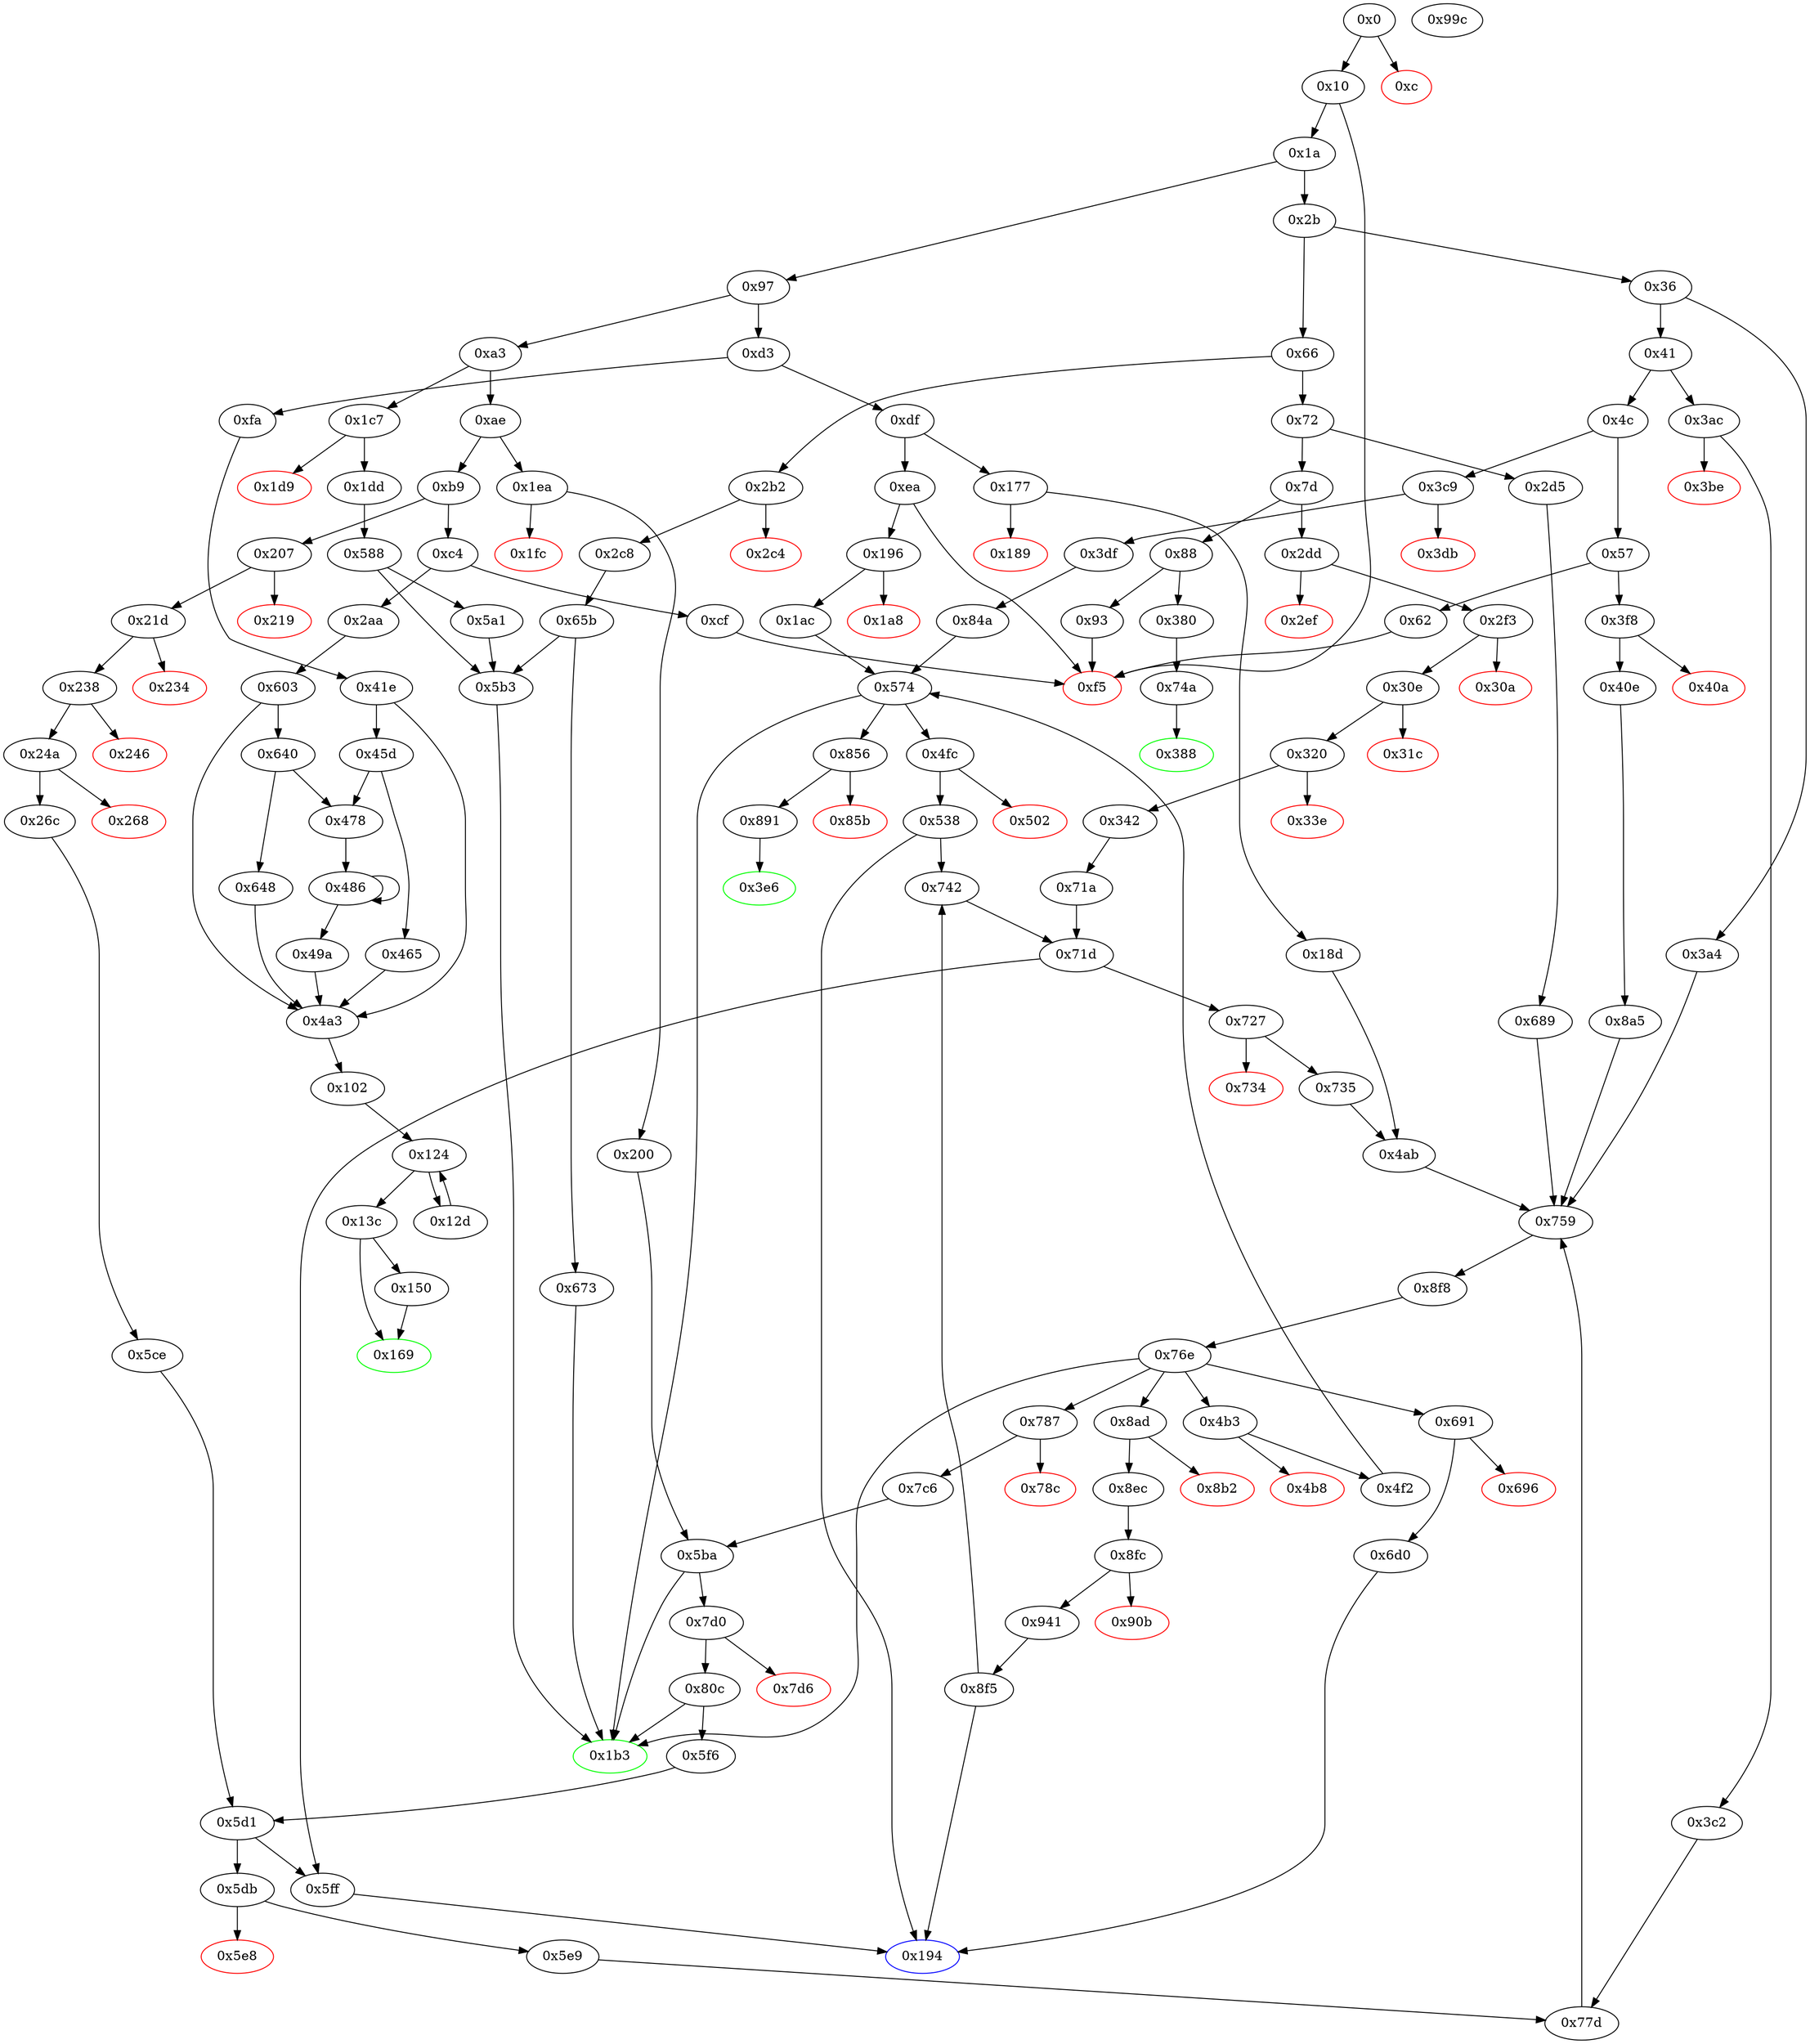 digraph "" {
"0x49a" [fillcolor=white, id="0x49a", style=filled, tooltip="Block 0x49a\n[0x49a:0x4a2]\n---\nPredecessors: [0x486]\nSuccessors: [0x4a3]\n---\n0x49a DUP3\n0x49b SWAP1\n0x49c SUB\n0x49d PUSH1 0x1f\n0x49f AND\n0x4a0 DUP3\n0x4a1 ADD\n0x4a2 SWAP2\n---\n0x49c: V398 = SUB V395 V386\n0x49d: V399 = 0x1f\n0x49f: V400 = AND 0x1f V398\n0x4a1: V401 = ADD V386 V400\n---\nEntry stack: [V13, 0x102, S5, {0x1, 0x2}, S3, V386, V393, V395]\nStack pops: 3\nStack additions: [V401, S1, S2]\nExit stack: [V13, 0x102, S5, {0x1, 0x2}, S3, V401, V393, V386]\n\nDef sites:\nV13: {0x1a.0x1f}\n0x102: {0xfa.0xfb, 0x2aa.0x2ab}\nS5: {0x603.0x60b, 0x41e.0x426}\n{0x1, 0x2}: {0x603.0x604, 0x41e.0x41f}\nS3: {0x603.0x620, 0x41e.0x43d}\nV386: {0x478.0x47a}\nV393: {0x486.0x48e}\nV395: {0x486.0x492}\n"];
"0x7d0" [fillcolor=white, id="0x7d0", style=filled, tooltip="Block 0x7d0\n[0x7d0:0x7d5]\n---\nPredecessors: [0x5ba]\nSuccessors: [0x7d6, 0x80c]\n---\n0x7d0 JUMPDEST\n0x7d1 ISZERO\n0x7d2 PUSH2 0x80c\n0x7d5 JUMPI\n---\n0x7d0: JUMPDEST \n0x7d1: V676 = ISZERO V490\n0x7d2: V677 = 0x80c\n0x7d5: JUMPI 0x80c V676\n---\nEntry stack: [V13, 0x194, V210, S5, {0x1b3, 0x5f6}, S3, 0x0, S1, V490]\nStack pops: 1\nStack additions: []\nExit stack: [V13, 0x194, V210, S5, {0x1b3, 0x5f6}, S3, 0x0, S1]\n\nDef sites:\nV13: {0x1a.0x1f}\n0x194: {0x207.0x208}\nV210: {0x26c.0x279}\nS5: {0x1a.0x1f, 0x5ce.0x5cf, 0x5f6.0x5fa}\n{0x1b3, 0x5f6}: {0x5db.0x5db, 0x3ac.0x3ad}\nS3: {0x5e9.0x5f1, 0x3c2.0x3c4}\n0x0: {0x77d_0x5e9.0x77e, 0x77d_0x3c2.0x77e}\nS1: {0x5e9.0x5f1, 0x1a.0x1f, 0x3c2.0x3c4}\nV490: {0x5ba.0x5cb}\n"];
"0x30e" [fillcolor=white, id="0x30e", style=filled, tooltip="Block 0x30e\n[0x30e:0x31b]\n---\nPredecessors: [0x2f3]\nSuccessors: [0x31c, 0x320]\n---\n0x30e JUMPDEST\n0x30f DUP3\n0x310 ADD\n0x311 DUP4\n0x312 PUSH1 0x20\n0x314 DUP3\n0x315 ADD\n0x316 GT\n0x317 ISZERO\n0x318 PUSH2 0x320\n0x31b JUMPI\n---\n0x30e: JUMPDEST \n0x310: V256 = ADD 0x4 V250\n0x312: V257 = 0x20\n0x315: V258 = ADD V256 0x20\n0x316: V259 = GT V258 V247\n0x317: V260 = ISZERO V259\n0x318: V261 = 0x320\n0x31b: JUMPI 0x320 V260\n---\nEntry stack: [V13, 0x194, V247, 0x4, 0x24, V250]\nStack pops: 4\nStack additions: [S3, S2, S1, V256]\nExit stack: [V13, 0x194, V247, 0x4, 0x24, V256]\n\nDef sites:\nV13: {0x1a.0x1f}\n0x194: {0x2dd.0x2de}\nV247: {0x2f3.0x2f5}\n0x4: {0x2dd.0x2e1}\n0x24: {0x2f3.0x2fa}\nV250: {0x2f3.0x2fc}\n"];
"0x603" [fillcolor=white, id="0x603", style=filled, tooltip="Block 0x603\n[0x603:0x63f]\n---\nPredecessors: [0x2aa]\nSuccessors: [0x4a3, 0x640]\n---\n0x603 JUMPDEST\n0x604 PUSH1 0x2\n0x606 DUP1\n0x607 SLOAD\n0x608 PUSH1 0x40\n0x60a DUP1\n0x60b MLOAD\n0x60c PUSH1 0x20\n0x60e PUSH1 0x1\n0x610 DUP5\n0x611 AND\n0x612 ISZERO\n0x613 PUSH2 0x100\n0x616 MUL\n0x617 PUSH1 0x0\n0x619 NOT\n0x61a ADD\n0x61b SWAP1\n0x61c SWAP4\n0x61d AND\n0x61e DUP5\n0x61f SWAP1\n0x620 DIV\n0x621 PUSH1 0x1f\n0x623 DUP2\n0x624 ADD\n0x625 DUP5\n0x626 SWAP1\n0x627 DIV\n0x628 DUP5\n0x629 MUL\n0x62a DUP3\n0x62b ADD\n0x62c DUP5\n0x62d ADD\n0x62e SWAP1\n0x62f SWAP3\n0x630 MSTORE\n0x631 DUP2\n0x632 DUP2\n0x633 MSTORE\n0x634 SWAP3\n0x635 SWAP2\n0x636 DUP4\n0x637 ADD\n0x638 DUP3\n0x639 DUP3\n0x63a DUP1\n0x63b ISZERO\n0x63c PUSH2 0x4a3\n0x63f JUMPI\n---\n0x603: JUMPDEST \n0x604: V510 = 0x2\n0x607: V511 = S[0x2]\n0x608: V512 = 0x40\n0x60b: V513 = M[0x40]\n0x60c: V514 = 0x20\n0x60e: V515 = 0x1\n0x611: V516 = AND V511 0x1\n0x612: V517 = ISZERO V516\n0x613: V518 = 0x100\n0x616: V519 = MUL 0x100 V517\n0x617: V520 = 0x0\n0x619: V521 = NOT 0x0\n0x61a: V522 = ADD 0xffffffffffffffffffffffffffffffffffffffffffffffffffffffffffffffff V519\n0x61d: V523 = AND V511 V522\n0x620: V524 = DIV V523 0x2\n0x621: V525 = 0x1f\n0x624: V526 = ADD V524 0x1f\n0x627: V527 = DIV V526 0x20\n0x629: V528 = MUL 0x20 V527\n0x62b: V529 = ADD V513 V528\n0x62d: V530 = ADD 0x20 V529\n0x630: M[0x40] = V530\n0x633: M[V513] = V524\n0x637: V531 = ADD V513 0x20\n0x63b: V532 = ISZERO V524\n0x63c: V533 = 0x4a3\n0x63f: JUMPI 0x4a3 V532\n---\nEntry stack: [V13, 0x102]\nStack pops: 0\nStack additions: [V513, 0x2, V524, V531, 0x2, V524]\nExit stack: [V13, 0x102, V513, 0x2, V524, V531, 0x2, V524]\n\nDef sites:\nV13: {0x1a.0x1f}\n0x102: {0x2aa.0x2ab}\n"];
"0x8ec" [fillcolor=white, id="0x8ec", style=filled, tooltip="Block 0x8ec\n[0x8ec:0x8f4]\n---\nPredecessors: [0x8ad]\nSuccessors: [0x8fc]\n---\n0x8ec JUMPDEST\n0x8ed PUSH2 0x8f5\n0x8f0 DUP2\n0x8f1 PUSH2 0x8fc\n0x8f4 JUMP\n---\n0x8ec: JUMPDEST \n0x8ed: V760 = 0x8f5\n0x8f1: V761 = 0x8fc\n0x8f4: JUMP 0x8fc\n---\nEntry stack: [V13, S5, S4, S3, S2, S1, S0]\nStack pops: 1\nStack additions: [S0, 0x8f5, S0]\nExit stack: [V13, S5, S4, S3, S2, S1, S0, 0x8f5, S0]\n\nDef sites:\nV13: {0x1a.0x1f}\nS5: {0x1a.0x1f, 0x207.0x208}\nS4: {0x2dd.0x2de, 0x26c.0x279}\nS3: {0x342.0x34f, 0x1a.0x1f, 0x5ce.0x5cf, 0x5f6.0x5fa}\nS2: {0x5db.0x5db, 0x1a.0x1f, 0x742.0x745, 0x3ac.0x3ad, 0x71a.0x71b}\nS1: {0x5e9.0x5f1, 0x3f8.0x3f9, 0x1a.0x1f, 0x727.0x727, 0x3c2.0x3c4, 0x177.0x178}\nS0: {0x77d_0x5e9.0x77e, 0x1a.0x1f, 0x18d.0x18f, 0x2d5.0x2d6, 0x735.0x73d, 0x40e.0x419, 0x77d_0x3c2.0x77e}\n"];
"0x320" [fillcolor=white, id="0x320", style=filled, tooltip="Block 0x320\n[0x320:0x33d]\n---\nPredecessors: [0x30e]\nSuccessors: [0x33e, 0x342]\n---\n0x320 JUMPDEST\n0x321 DUP1\n0x322 CALLDATALOAD\n0x323 SWAP1\n0x324 PUSH1 0x20\n0x326 ADD\n0x327 SWAP2\n0x328 DUP5\n0x329 PUSH1 0x20\n0x32b DUP4\n0x32c MUL\n0x32d DUP5\n0x32e ADD\n0x32f GT\n0x330 PUSH5 0x100000000\n0x336 DUP4\n0x337 GT\n0x338 OR\n0x339 ISZERO\n0x33a PUSH2 0x342\n0x33d JUMPI\n---\n0x320: JUMPDEST \n0x322: V263 = CALLDATALOAD V256\n0x324: V264 = 0x20\n0x326: V265 = ADD 0x20 V256\n0x329: V266 = 0x20\n0x32c: V267 = MUL V263 0x20\n0x32e: V268 = ADD V265 V267\n0x32f: V269 = GT V268 V247\n0x330: V270 = 0x100000000\n0x337: V271 = GT V263 0x100000000\n0x338: V272 = OR V271 V269\n0x339: V273 = ISZERO V272\n0x33a: V274 = 0x342\n0x33d: JUMPI 0x342 V273\n---\nEntry stack: [V13, 0x194, V247, 0x4, 0x24, V256]\nStack pops: 4\nStack additions: [S3, S2, V265, V263, S1]\nExit stack: [V13, 0x194, V247, 0x4, V265, V263, 0x24]\n\nDef sites:\nV13: {0x1a.0x1f}\n0x194: {0x2dd.0x2de}\nV247: {0x2f3.0x2f5}\n0x4: {0x2dd.0x2e1}\n0x24: {0x2f3.0x2fa}\nV256: {0x30e.0x310}\n"];
"0x4ab" [fillcolor=white, id="0x4ab", style=filled, tooltip="Block 0x4ab\n[0x4ab:0x4b2]\n---\nPredecessors: [0x18d, 0x735]\nSuccessors: [0x759]\n---\n0x4ab JUMPDEST\n0x4ac PUSH2 0x4b3\n0x4af PUSH2 0x759\n0x4b2 JUMP\n---\n0x4ab: JUMPDEST \n0x4ac: V402 = 0x4b3\n0x4af: V403 = 0x759\n0x4b2: JUMP 0x759\n---\nEntry stack: [V13, 0x194, S3, S2, {0x194, 0x742}, S0]\nStack pops: 0\nStack additions: [0x4b3]\nExit stack: [V13, 0x194, S3, S2, {0x194, 0x742}, S0, 0x4b3]\n\nDef sites:\nV13: {0x1a.0x1f}\n0x194: {0x2dd.0x2de}\nS3: {0x342.0x34f, 0x1a.0x1f}\nS2: {0x1a.0x1f, 0x742.0x745, 0x71a.0x71b}\n{0x194, 0x742}: {0x727.0x727, 0x177.0x178}\nS0: {0x735.0x73d, 0x18d.0x18f}\n"];
"0xd3" [fillcolor=white, id="0xd3", style=filled, tooltip="Block 0xd3\n[0xd3:0xde]\n---\nPredecessors: [0x97]\nSuccessors: [0xdf, 0xfa]\n---\n0xd3 JUMPDEST\n0xd4 DUP1\n0xd5 PUSH4 0x6fdde03\n0xda EQ\n0xdb PUSH2 0xfa\n0xde JUMPI\n---\n0xd3: JUMPDEST \n0xd5: V62 = 0x6fdde03\n0xda: V63 = EQ 0x6fdde03 V13\n0xdb: V64 = 0xfa\n0xde: JUMPI 0xfa V63\n---\nEntry stack: [V13]\nStack pops: 1\nStack additions: [S0]\nExit stack: [V13]\n\nDef sites:\nV13: {0x1a.0x1f}\n"];
"0x4b3" [fillcolor=white, id="0x4b3", style=filled, tooltip="Block 0x4b3\n[0x4b3:0x4b7]\n---\nPredecessors: [0x76e]\nSuccessors: [0x4b8, 0x4f2]\n---\n0x4b3 JUMPDEST\n0x4b4 PUSH2 0x4f2\n0x4b7 JUMPI\n---\n0x4b3: JUMPDEST \n0x4b4: V404 = 0x4f2\n0x4b7: JUMPI 0x4f2 V648\n---\nEntry stack: [V13, S6, S5, S4, S3, S2, S1, V648]\nStack pops: 1\nStack additions: []\nExit stack: [V13, S6, S5, S4, S3, S2, S1]\n\nDef sites:\nV13: {0x1a.0x1f}\nS6: {0x1a.0x1f, 0x207.0x208}\nS5: {0x2dd.0x2de, 0x26c.0x279}\nS4: {0x342.0x34f, 0x1a.0x1f, 0x5ce.0x5cf, 0x5f6.0x5fa}\nS3: {0x5db.0x5db, 0x1a.0x1f, 0x742.0x745, 0x3ac.0x3ad, 0x71a.0x71b}\nS2: {0x5e9.0x5f1, 0x3f8.0x3f9, 0x1a.0x1f, 0x727.0x727, 0x3c2.0x3c4, 0x177.0x178}\nS1: {0x77d_0x5e9.0x77e, 0x1a.0x1f, 0x18d.0x18f, 0x2d5.0x2d6, 0x735.0x73d, 0x40e.0x419, 0x77d_0x3c2.0x77e}\nV648: {0x76e.0x778}\n"];
"0x3c2" [fillcolor=white, id="0x3c2", style=filled, tooltip="Block 0x3c2\n[0x3c2:0x3c8]\n---\nPredecessors: [0x3ac]\nSuccessors: [0x77d]\n---\n0x3c2 JUMPDEST\n0x3c3 POP\n0x3c4 CALLDATALOAD\n0x3c5 PUSH2 0x77d\n0x3c8 JUMP\n---\n0x3c2: JUMPDEST \n0x3c4: V316 = CALLDATALOAD 0x4\n0x3c5: V317 = 0x77d\n0x3c8: JUMP 0x77d\n---\nEntry stack: [V13, 0x1b3, 0x4, V310]\nStack pops: 2\nStack additions: [V316]\nExit stack: [V13, 0x1b3, V316]\n\nDef sites:\nV13: {0x1a.0x1f}\n0x1b3: {0x3ac.0x3ad}\n0x4: {0x3ac.0x3b0}\nV310: {0x3ac.0x3b4}\n"];
"0x742" [fillcolor=white, id="0x742", style=filled, tooltip="Block 0x742\n[0x742:0x749]\n---\nPredecessors: [0x538, 0x8f5]\nSuccessors: [0x71d]\n---\n0x742 JUMPDEST\n0x743 PUSH1 0x1\n0x745 ADD\n0x746 PUSH2 0x71d\n0x749 JUMP\n---\n0x742: JUMPDEST \n0x743: V621 = 0x1\n0x745: V622 = ADD 0x1 S0\n0x746: V623 = 0x71d\n0x749: JUMP 0x71d\n---\nEntry stack: [V13, 0x194, S1, S0]\nStack pops: 1\nStack additions: [V622]\nExit stack: [V13, 0x194, S1, V622]\n\nDef sites:\nV13: {0x1a.0x1f}\n0x194: {0x2dd.0x2de}\nS1: {0x1a.0x1f, 0x342.0x34f}\nS0: {0x3c9.0x3ca, 0x1a.0x1f, 0x742.0x745, 0x71a.0x71b}\n"];
"0x57" [fillcolor=white, id="0x57", style=filled, tooltip="Block 0x57\n[0x57:0x61]\n---\nPredecessors: [0x4c]\nSuccessors: [0x62, 0x3f8]\n---\n0x57 DUP1\n0x58 PUSH4 0xf2fde38b\n0x5d EQ\n0x5e PUSH2 0x3f8\n0x61 JUMPI\n---\n0x58: V29 = 0xf2fde38b\n0x5d: V30 = EQ 0xf2fde38b V13\n0x5e: V31 = 0x3f8\n0x61: JUMPI 0x3f8 V30\n---\nEntry stack: [V13]\nStack pops: 1\nStack additions: [S0]\nExit stack: [V13]\n\nDef sites:\nV13: {0x1a.0x1f}\n"];
"0x4a3" [fillcolor=white, id="0x4a3", style=filled, tooltip="Block 0x4a3\n[0x4a3:0x4aa]\n---\nPredecessors: [0x41e, 0x465, 0x49a, 0x603, 0x648]\nSuccessors: [0x102]\n---\n0x4a3 JUMPDEST\n0x4a4 POP\n0x4a5 POP\n0x4a6 POP\n0x4a7 POP\n0x4a8 POP\n0x4a9 DUP2\n0x4aa JUMP\n---\n0x4a3: JUMPDEST \n0x4aa: JUMP 0x102\n---\nEntry stack: [V13, 0x102, S5, {0x1, 0x2}, S3, S2, S1, S0]\nStack pops: 7\nStack additions: [S6, S5]\nExit stack: [V13, 0x102, S5]\n\nDef sites:\nV13: {0x1a.0x1f}\n0x102: {0xfa.0xfb, 0x2aa.0x2ab}\nS5: {0x603.0x60b, 0x41e.0x426}\n{0x1, 0x2}: {0x603.0x604, 0x41e.0x41f}\nS3: {0x603.0x620, 0x41e.0x43d}\nS2: {0x648.0x655, 0x603.0x637, 0x49a.0x4a1, 0x465.0x472, 0x41e.0x454}\nS1: {0x603.0x604, 0x486.0x48e, 0x41e.0x41f}\nS0: {0x478.0x47a, 0x603.0x620, 0x41e.0x43d}\n"];
"0x7d" [fillcolor=white, id="0x7d", style=filled, tooltip="Block 0x7d\n[0x7d:0x87]\n---\nPredecessors: [0x72]\nSuccessors: [0x88, 0x2dd]\n---\n0x7d DUP1\n0x7e PUSH4 0x7df20826\n0x83 EQ\n0x84 PUSH2 0x2dd\n0x87 JUMPI\n---\n0x7e: V39 = 0x7df20826\n0x83: V40 = EQ 0x7df20826 V13\n0x84: V41 = 0x2dd\n0x87: JUMPI 0x2dd V40\n---\nEntry stack: [V13]\nStack pops: 1\nStack additions: [S0]\nExit stack: [V13]\n\nDef sites:\nV13: {0x1a.0x1f}\n"];
"0x3be" [color=red, fillcolor=white, id="0x3be", style=filled, tooltip="Block 0x3be\n[0x3be:0x3c1]\n---\nPredecessors: [0x3ac]\nSuccessors: []\n---\n0x3be PUSH1 0x0\n0x3c0 DUP1\n0x3c1 REVERT\n---\n0x3be: V315 = 0x0\n0x3c1: REVERT 0x0 0x0\n---\nEntry stack: [V13, 0x1b3, 0x4, V310]\nStack pops: 0\nStack additions: []\nExit stack: [V13, 0x1b3, 0x4, V310]\n\nDef sites:\nV13: {0x1a.0x1f}\n0x1b3: {0x3ac.0x3ad}\n0x4: {0x3ac.0x3b0}\nV310: {0x3ac.0x3b4}\n"];
"0x2c8" [fillcolor=white, id="0x2c8", style=filled, tooltip="Block 0x2c8\n[0x2c8:0x2d4]\n---\nPredecessors: [0x2b2]\nSuccessors: [0x65b]\n---\n0x2c8 JUMPDEST\n0x2c9 POP\n0x2ca DUP1\n0x2cb CALLDATALOAD\n0x2cc SWAP1\n0x2cd PUSH1 0x20\n0x2cf ADD\n0x2d0 CALLDATALOAD\n0x2d1 PUSH2 0x65b\n0x2d4 JUMP\n---\n0x2c8: JUMPDEST \n0x2cb: V231 = CALLDATALOAD 0x4\n0x2cd: V232 = 0x20\n0x2cf: V233 = ADD 0x20 0x4\n0x2d0: V234 = CALLDATALOAD 0x24\n0x2d1: V235 = 0x65b\n0x2d4: JUMP 0x65b\n---\nEntry stack: [V13, 0x1b3, 0x4, V225]\nStack pops: 2\nStack additions: [V231, V234]\nExit stack: [V13, 0x1b3, V231, V234]\n\nDef sites:\nV13: {0x1a.0x1f}\n0x1b3: {0x2b2.0x2b3}\n0x4: {0x2b2.0x2b6}\nV225: {0x2b2.0x2ba}\n"];
"0x84a" [fillcolor=white, id="0x84a", style=filled, tooltip="Block 0x84a\n[0x84a:0x855]\n---\nPredecessors: [0x3df]\nSuccessors: [0x574]\n---\n0x84a JUMPDEST\n0x84b PUSH1 0x0\n0x84d DUP2\n0x84e PUSH2 0x856\n0x851 DUP2\n0x852 PUSH2 0x574\n0x855 JUMP\n---\n0x84a: JUMPDEST \n0x84b: V706 = 0x0\n0x84e: V707 = 0x856\n0x852: V708 = 0x574\n0x855: JUMP 0x574\n---\nEntry stack: [V13, 0x3e6, V327]\nStack pops: 1\nStack additions: [S0, 0x0, S0, 0x856, S0]\nExit stack: [V13, 0x3e6, V327, 0x0, V327, 0x856, V327]\n\nDef sites:\nV13: {0x1a.0x1f}\n0x3e6: {0x3c9.0x3ca}\nV327: {0x3df.0x3e1}\n"];
"0x689" [fillcolor=white, id="0x689", style=filled, tooltip="Block 0x689\n[0x689:0x690]\n---\nPredecessors: [0x2d5]\nSuccessors: [0x759]\n---\n0x689 JUMPDEST\n0x68a PUSH2 0x691\n0x68d PUSH2 0x759\n0x690 JUMP\n---\n0x689: JUMPDEST \n0x68a: V561 = 0x691\n0x68d: V562 = 0x759\n0x690: JUMP 0x759\n---\nEntry stack: [V13, 0x194]\nStack pops: 0\nStack additions: [0x691]\nExit stack: [V13, 0x194, 0x691]\n\nDef sites:\nV13: {0x1a.0x1f}\n0x194: {0x2d5.0x2d6}\n"];
"0x12d" [fillcolor=white, id="0x12d", style=filled, tooltip="Block 0x12d\n[0x12d:0x13b]\n---\nPredecessors: [0x124]\nSuccessors: [0x124]\n---\n0x12d DUP2\n0x12e DUP2\n0x12f ADD\n0x130 MLOAD\n0x131 DUP4\n0x132 DUP3\n0x133 ADD\n0x134 MSTORE\n0x135 PUSH1 0x20\n0x137 ADD\n0x138 PUSH2 0x124\n0x13b JUMP\n---\n0x12f: V86 = ADD S0 V81\n0x130: V87 = M[V86]\n0x133: V88 = ADD S0 V80\n0x134: M[V88] = V87\n0x135: V89 = 0x20\n0x137: V90 = ADD 0x20 S0\n0x138: V91 = 0x124\n0x13b: JUMP 0x124\n---\nEntry stack: [V13, 0x102, S9, V75, V75, V80, V81, V79, V79, V80, V81, S0]\nStack pops: 3\nStack additions: [S2, S1, V90]\nExit stack: [V13, 0x102, S9, V75, V75, V80, V81, V79, V79, V80, V81, V90]\n\nDef sites:\nV13: {0x1a.0x1f}\n0x102: {0xfa.0xfb, 0x2aa.0x2ab}\nS9: {0x603.0x60b, 0x41e.0x426}\nV75: {0x102.0x106}\nV75: {0x102.0x106}\nV80: {0x102.0x11a}\nV81: {0x102.0x11d}\nV79: {0x102.0x113}\nV79: {0x102.0x113}\nV80: {0x102.0x11a}\nV81: {0x102.0x11d}\nS0: {0x102.0x122, 0x12d.0x137}\n"];
"0x10" [fillcolor=white, id="0x10", style=filled, tooltip="Block 0x10\n[0x10:0x19]\n---\nPredecessors: [0x0]\nSuccessors: [0x1a, 0xf5]\n---\n0x10 JUMPDEST\n0x11 POP\n0x12 PUSH1 0x4\n0x14 CALLDATASIZE\n0x15 LT\n0x16 PUSH2 0xf5\n0x19 JUMPI\n---\n0x10: JUMPDEST \n0x12: V6 = 0x4\n0x14: V7 = CALLDATASIZE\n0x15: V8 = LT V7 0x4\n0x16: V9 = 0xf5\n0x19: JUMPI 0xf5 V8\n---\nEntry stack: [V2]\nStack pops: 1\nStack additions: []\nExit stack: []\n\nDef sites:\nV2: {0x0.0x5}\n"];
"0x7c6" [fillcolor=white, id="0x7c6", style=filled, tooltip="Block 0x7c6\n[0x7c6:0x7cf]\n---\nPredecessors: [0x787]\nSuccessors: [0x5ba]\n---\n0x7c6 JUMPDEST\n0x7c7 DUP2\n0x7c8 PUSH2 0x7d0\n0x7cb DUP2\n0x7cc PUSH2 0x5ba\n0x7cf JUMP\n---\n0x7c6: JUMPDEST \n0x7c8: V674 = 0x7d0\n0x7cc: V675 = 0x5ba\n0x7cf: JUMP 0x5ba\n---\nEntry stack: [V13, S5, S4, S3, S2, S1, S0]\nStack pops: 2\nStack additions: [S1, S0, S1, 0x7d0, S1]\nExit stack: [V13, S5, S4, S3, S2, S1, S0, S1, 0x7d0, S1]\n\nDef sites:\nV13: {0x1a.0x1f}\nS5: {0x1a.0x1f, 0x207.0x208}\nS4: {0x2dd.0x2de, 0x26c.0x279}\nS3: {0x342.0x34f, 0x1a.0x1f, 0x5ce.0x5cf, 0x5f6.0x5fa}\nS2: {0x5db.0x5db, 0x1a.0x1f, 0x742.0x745, 0x3ac.0x3ad, 0x71a.0x71b}\nS1: {0x5e9.0x5f1, 0x3f8.0x3f9, 0x1a.0x1f, 0x727.0x727, 0x3c2.0x3c4, 0x177.0x178}\nS0: {0x77d_0x5e9.0x77e, 0x1a.0x1f, 0x18d.0x18f, 0x2d5.0x2d6, 0x735.0x73d, 0x40e.0x419, 0x77d_0x3c2.0x77e}\n"];
"0x5e8" [color=red, fillcolor=white, id="0x5e8", style=filled, tooltip="Block 0x5e8\n[0x5e8:0x5e8]\n---\nPredecessors: [0x5db]\nSuccessors: []\n---\n0x5e8 INVALID\n---\n0x5e8: INVALID \n---\nEntry stack: [V13, 0x194, V210, S3, 0x5f6, V210, S0]\nStack pops: 0\nStack additions: []\nExit stack: [V13, 0x194, V210, S3, 0x5f6, V210, S0]\n\nDef sites:\nV13: {0x1a.0x1f}\n0x194: {0x207.0x208}\nV210: {0x26c.0x279}\nS3: {0x5f6.0x5fa, 0x5ce.0x5cf}\n0x5f6: {0x5db.0x5db}\nV210: {0x26c.0x279}\nS0: {0x5f6.0x5fa, 0x5ce.0x5cf}\n"];
"0xdf" [fillcolor=white, id="0xdf", style=filled, tooltip="Block 0xdf\n[0xdf:0xe9]\n---\nPredecessors: [0xd3]\nSuccessors: [0xea, 0x177]\n---\n0xdf DUP1\n0xe0 PUSH4 0xf75e81f\n0xe5 EQ\n0xe6 PUSH2 0x177\n0xe9 JUMPI\n---\n0xe0: V65 = 0xf75e81f\n0xe5: V66 = EQ 0xf75e81f V13\n0xe6: V67 = 0x177\n0xe9: JUMPI 0x177 V66\n---\nEntry stack: [V13]\nStack pops: 1\nStack additions: [S0]\nExit stack: [V13]\n\nDef sites:\nV13: {0x1a.0x1f}\n"];
"0x169" [color=green, fillcolor=white, id="0x169", style=filled, tooltip="Block 0x169\n[0x169:0x176]\n---\nPredecessors: [0x13c, 0x150]\nSuccessors: []\n---\n0x169 JUMPDEST\n0x16a POP\n0x16b SWAP3\n0x16c POP\n0x16d POP\n0x16e POP\n0x16f PUSH1 0x40\n0x171 MLOAD\n0x172 DUP1\n0x173 SWAP2\n0x174 SUB\n0x175 SWAP1\n0x176 RETURN\n---\n0x169: JUMPDEST \n0x16f: V109 = 0x40\n0x171: V110 = M[0x40]\n0x174: V111 = SUB S1 V110\n0x176: RETURN V110 V111\n---\nEntry stack: [V13, 0x102, S4, V75, V75, S1, V94]\nStack pops: 5\nStack additions: []\nExit stack: [V13, 0x102]\n\nDef sites:\nV13: {0x1a.0x1f}\n0x102: {0xfa.0xfb, 0x2aa.0x2ab}\nS4: {0x603.0x60b, 0x41e.0x426}\nV75: {0x102.0x106}\nV75: {0x102.0x106}\nS1: {0x150.0x166, 0x13c.0x145}\nV94: {0x13c.0x149}\n"];
"0x90b" [color=red, fillcolor=white, id="0x90b", style=filled, tooltip="Block 0x90b\n[0x90b:0x940]\n---\nPredecessors: [0x8fc]\nSuccessors: []\n---\n0x90b PUSH1 0x40\n0x90d MLOAD\n0x90e PUSH3 0x461bcd\n0x912 PUSH1 0xe5\n0x914 SHL\n0x915 DUP2\n0x916 MSTORE\n0x917 PUSH1 0x4\n0x919 ADD\n0x91a DUP1\n0x91b DUP1\n0x91c PUSH1 0x20\n0x91e ADD\n0x91f DUP3\n0x920 DUP2\n0x921 SUB\n0x922 DUP3\n0x923 MSTORE\n0x924 PUSH1 0x26\n0x926 DUP2\n0x927 MSTORE\n0x928 PUSH1 0x20\n0x92a ADD\n0x92b DUP1\n0x92c PUSH2 0x9f5\n0x92f PUSH1 0x26\n0x931 SWAP2\n0x932 CODECOPY\n0x933 PUSH1 0x40\n0x935 ADD\n0x936 SWAP2\n0x937 POP\n0x938 POP\n0x939 PUSH1 0x40\n0x93b MLOAD\n0x93c DUP1\n0x93d SWAP2\n0x93e SUB\n0x93f SWAP1\n0x940 REVERT\n---\n0x90b: V770 = 0x40\n0x90d: V771 = M[0x40]\n0x90e: V772 = 0x461bcd\n0x912: V773 = 0xe5\n0x914: V774 = SHL 0xe5 0x461bcd\n0x916: M[V771] = 0x8c379a000000000000000000000000000000000000000000000000000000000\n0x917: V775 = 0x4\n0x919: V776 = ADD 0x4 V771\n0x91c: V777 = 0x20\n0x91e: V778 = ADD 0x20 V776\n0x921: V779 = SUB V778 V776\n0x923: M[V776] = V779\n0x924: V780 = 0x26\n0x927: M[V778] = 0x26\n0x928: V781 = 0x20\n0x92a: V782 = ADD 0x20 V778\n0x92c: V783 = 0x9f5\n0x92f: V784 = 0x26\n0x932: CODECOPY V782 0x9f5 0x26\n0x933: V785 = 0x40\n0x935: V786 = ADD 0x40 V782\n0x939: V787 = 0x40\n0x93b: V788 = M[0x40]\n0x93e: V789 = SUB V786 V788\n0x940: REVERT V788 V789\n---\nEntry stack: [V13, S7, S6, S5, S4, S3, S2, 0x8f5, S0]\nStack pops: 0\nStack additions: []\nExit stack: [V13, S7, S6, S5, S4, S3, S2, 0x8f5, S0]\n\nDef sites:\nV13: {0x1a.0x1f}\nS7: {0x1a.0x1f, 0x207.0x208}\nS6: {0x2dd.0x2de, 0x26c.0x279}\nS5: {0x342.0x34f, 0x1a.0x1f, 0x5ce.0x5cf, 0x5f6.0x5fa}\nS4: {0x5db.0x5db, 0x1a.0x1f, 0x742.0x745, 0x3ac.0x3ad, 0x71a.0x71b}\nS3: {0x5e9.0x5f1, 0x3f8.0x3f9, 0x1a.0x1f, 0x727.0x727, 0x3c2.0x3c4, 0x177.0x178}\nS2: {0x77d_0x5e9.0x77e, 0x1a.0x1f, 0x18d.0x18f, 0x2d5.0x2d6, 0x735.0x73d, 0x40e.0x419, 0x77d_0x3c2.0x77e}\n0x8f5: {0x8ec.0x8ed}\nS0: {0x77d_0x5e9.0x77e, 0x1a.0x1f, 0x18d.0x18f, 0x2d5.0x2d6, 0x735.0x73d, 0x40e.0x419, 0x77d_0x3c2.0x77e}\n"];
"0x3df" [fillcolor=white, id="0x3df", style=filled, tooltip="Block 0x3df\n[0x3df:0x3e5]\n---\nPredecessors: [0x3c9]\nSuccessors: [0x84a]\n---\n0x3df JUMPDEST\n0x3e0 POP\n0x3e1 CALLDATALOAD\n0x3e2 PUSH2 0x84a\n0x3e5 JUMP\n---\n0x3df: JUMPDEST \n0x3e1: V327 = CALLDATALOAD 0x4\n0x3e2: V328 = 0x84a\n0x3e5: JUMP 0x84a\n---\nEntry stack: [V13, 0x3e6, 0x4, V321]\nStack pops: 2\nStack additions: [V327]\nExit stack: [V13, 0x3e6, V327]\n\nDef sites:\nV13: {0x1a.0x1f}\n0x3e6: {0x3c9.0x3ca}\n0x4: {0x3c9.0x3cd}\nV321: {0x3c9.0x3d1}\n"];
"0x41" [fillcolor=white, id="0x41", style=filled, tooltip="Block 0x41\n[0x41:0x4b]\n---\nPredecessors: [0x36]\nSuccessors: [0x4c, 0x3ac]\n---\n0x41 DUP1\n0x42 PUSH4 0xb75c7dc6\n0x47 EQ\n0x48 PUSH2 0x3ac\n0x4b JUMPI\n---\n0x42: V23 = 0xb75c7dc6\n0x47: V24 = EQ 0xb75c7dc6 V13\n0x48: V25 = 0x3ac\n0x4b: JUMPI 0x3ac V24\n---\nEntry stack: [V13]\nStack pops: 1\nStack additions: [S0]\nExit stack: [V13]\n\nDef sites:\nV13: {0x1a.0x1f}\n"];
"0x124" [fillcolor=white, id="0x124", style=filled, tooltip="Block 0x124\n[0x124:0x12c]\n---\nPredecessors: [0x102, 0x12d]\nSuccessors: [0x12d, 0x13c]\n---\n0x124 JUMPDEST\n0x125 DUP4\n0x126 DUP2\n0x127 LT\n0x128 ISZERO\n0x129 PUSH2 0x13c\n0x12c JUMPI\n---\n0x124: JUMPDEST \n0x127: V83 = LT S0 V79\n0x128: V84 = ISZERO V83\n0x129: V85 = 0x13c\n0x12c: JUMPI 0x13c V84\n---\nEntry stack: [V13, 0x102, S9, V75, V75, V80, V81, V79, V79, V80, V81, S0]\nStack pops: 4\nStack additions: [S3, S2, S1, S0]\nExit stack: [V13, 0x102, S9, V75, V75, V80, V81, V79, V79, V80, V81, S0]\n\nDef sites:\nV13: {0x1a.0x1f}\n0x102: {0xfa.0xfb, 0x2aa.0x2ab}\nS9: {0x603.0x60b, 0x41e.0x426}\nV75: {0x102.0x106}\nV75: {0x102.0x106}\nV80: {0x102.0x11a}\nV81: {0x102.0x11d}\nV79: {0x102.0x113}\nV79: {0x102.0x113}\nV80: {0x102.0x11a}\nV81: {0x102.0x11d}\nS0: {0x102.0x122, 0x12d.0x137}\n"];
"0x65b" [fillcolor=white, id="0x65b", style=filled, tooltip="Block 0x65b\n[0x65b:0x672]\n---\nPredecessors: [0x2c8]\nSuccessors: [0x5b3, 0x673]\n---\n0x65b JUMPDEST\n0x65c PUSH1 0x0\n0x65e DUP3\n0x65f DUP2\n0x660 MSTORE\n0x661 PUSH1 0x3\n0x663 PUSH1 0x20\n0x665 MSTORE\n0x666 PUSH1 0x40\n0x668 DUP2\n0x669 SHA3\n0x66a SLOAD\n0x66b ISZERO\n0x66c DUP1\n0x66d ISZERO\n0x66e SWAP1\n0x66f PUSH2 0x5b3\n0x672 JUMPI\n---\n0x65b: JUMPDEST \n0x65c: V544 = 0x0\n0x660: M[0x0] = V231\n0x661: V545 = 0x3\n0x663: V546 = 0x20\n0x665: M[0x20] = 0x3\n0x666: V547 = 0x40\n0x669: V548 = SHA3 0x0 0x40\n0x66a: V549 = S[V548]\n0x66b: V550 = ISZERO V549\n0x66d: V551 = ISZERO V550\n0x66f: V552 = 0x5b3\n0x672: JUMPI 0x5b3 V550\n---\nEntry stack: [V13, 0x1b3, V231, V234]\nStack pops: 2\nStack additions: [S1, S0, 0x0, V551]\nExit stack: [V13, 0x1b3, V231, V234, 0x0, V551]\n\nDef sites:\nV13: {0x1a.0x1f}\n0x1b3: {0x2b2.0x2b3}\nV231: {0x2c8.0x2cb}\nV234: {0x2c8.0x2d0}\n"];
"0x5ff" [fillcolor=white, id="0x5ff", style=filled, tooltip="Block 0x5ff\n[0x5ff:0x602]\n---\nPredecessors: [0x5d1, 0x71d]\nSuccessors: [0x194]\n---\n0x5ff JUMPDEST\n0x600 POP\n0x601 POP\n0x602 JUMP\n---\n0x5ff: JUMPDEST \n0x602: JUMP 0x194\n---\nEntry stack: [V13, 0x194, S1, S0]\nStack pops: 3\nStack additions: []\nExit stack: [V13]\n\nDef sites:\nV13: {0x1a.0x1f}\n0x194: {0x2dd.0x2de, 0x207.0x208}\nS1: {0x342.0x34f, 0x26c.0x279}\nS0: {0x71a.0x71b, 0x742.0x745, 0x5f6.0x5fa, 0x5ce.0x5cf}\n"];
"0x62" [fillcolor=white, id="0x62", style=filled, tooltip="Block 0x62\n[0x62:0x65]\n---\nPredecessors: [0x57]\nSuccessors: [0xf5]\n---\n0x62 PUSH2 0xf5\n0x65 JUMP\n---\n0x62: V32 = 0xf5\n0x65: JUMP 0xf5\n---\nEntry stack: [V13]\nStack pops: 0\nStack additions: []\nExit stack: [V13]\n\nDef sites:\nV13: {0x1a.0x1f}\n"];
"0x5d1" [fillcolor=white, id="0x5d1", style=filled, tooltip="Block 0x5d1\n[0x5d1:0x5da]\n---\nPredecessors: [0x5ce, 0x5f6]\nSuccessors: [0x5db, 0x5ff]\n---\n0x5d1 JUMPDEST\n0x5d2 DUP2\n0x5d3 MLOAD\n0x5d4 DUP2\n0x5d5 LT\n0x5d6 ISZERO\n0x5d7 PUSH2 0x5ff\n0x5da JUMPI\n---\n0x5d1: JUMPDEST \n0x5d3: V492 = M[V210]\n0x5d5: V493 = LT S0 V492\n0x5d6: V494 = ISZERO V493\n0x5d7: V495 = 0x5ff\n0x5da: JUMPI 0x5ff V494\n---\nEntry stack: [V13, 0x194, V210, S0]\nStack pops: 2\nStack additions: [S1, S0]\nExit stack: [V13, 0x194, V210, S0]\n\nDef sites:\nV13: {0x1a.0x1f}\n0x194: {0x207.0x208}\nV210: {0x26c.0x279}\nS0: {0x5f6.0x5fa, 0x5ce.0x5cf}\n"];
"0x727" [fillcolor=white, id="0x727", style=filled, tooltip="Block 0x727\n[0x727:0x733]\n---\nPredecessors: [0x71d]\nSuccessors: [0x734, 0x735]\n---\n0x727 PUSH2 0x742\n0x72a DUP3\n0x72b DUP3\n0x72c DUP2\n0x72d MLOAD\n0x72e DUP2\n0x72f LT\n0x730 PUSH2 0x735\n0x733 JUMPI\n---\n0x727: V610 = 0x742\n0x72d: V611 = M[S1]\n0x72f: V612 = LT S0 V611\n0x730: V613 = 0x735\n0x733: JUMPI 0x735 V612\n---\nEntry stack: [V13, 0x194, S1, S0]\nStack pops: 2\nStack additions: [S1, S0, 0x742, S1, S0]\nExit stack: [V13, 0x194, S1, S0, 0x742, S1, S0]\n\nDef sites:\nV13: {0x1a.0x1f}\n0x194: {0x2dd.0x2de}\nS1: {0x342.0x34f, 0x1a.0x1f}\nS0: {0x71a.0x71b, 0x742.0x745}\n"];
"0x380" [fillcolor=white, id="0x380", style=filled, tooltip="Block 0x380\n[0x380:0x387]\n---\nPredecessors: [0x88]\nSuccessors: [0x74a]\n---\n0x380 JUMPDEST\n0x381 PUSH2 0x388\n0x384 PUSH2 0x74a\n0x387 JUMP\n---\n0x380: JUMPDEST \n0x381: V291 = 0x388\n0x384: V292 = 0x74a\n0x387: JUMP 0x74a\n---\nEntry stack: [V13]\nStack pops: 0\nStack additions: [0x388]\nExit stack: [V13, 0x388]\n\nDef sites:\nV13: {0x1a.0x1f}\n"];
"0x4f2" [fillcolor=white, id="0x4f2", style=filled, tooltip="Block 0x4f2\n[0x4f2:0x4fb]\n---\nPredecessors: [0x4b3]\nSuccessors: [0x574]\n---\n0x4f2 JUMPDEST\n0x4f3 DUP1\n0x4f4 PUSH2 0x4fc\n0x4f7 DUP2\n0x4f8 PUSH2 0x574\n0x4fb JUMP\n---\n0x4f2: JUMPDEST \n0x4f4: V426 = 0x4fc\n0x4f8: V427 = 0x574\n0x4fb: JUMP 0x574\n---\nEntry stack: [V13, S5, S4, S3, S2, S1, S0]\nStack pops: 1\nStack additions: [S0, S0, 0x4fc, S0]\nExit stack: [V13, S5, S4, S3, S2, S1, S0, S0, 0x4fc, S0]\n\nDef sites:\nV13: {0x1a.0x1f}\nS5: {0x1a.0x1f, 0x207.0x208}\nS4: {0x2dd.0x2de, 0x26c.0x279}\nS3: {0x342.0x34f, 0x1a.0x1f, 0x5ce.0x5cf, 0x5f6.0x5fa}\nS2: {0x5db.0x5db, 0x1a.0x1f, 0x742.0x745, 0x3ac.0x3ad, 0x71a.0x71b}\nS1: {0x5e9.0x5f1, 0x3f8.0x3f9, 0x1a.0x1f, 0x727.0x727, 0x3c2.0x3c4, 0x177.0x178}\nS0: {0x77d_0x5e9.0x77e, 0x1a.0x1f, 0x18d.0x18f, 0x2d5.0x2d6, 0x735.0x73d, 0x40e.0x419, 0x77d_0x3c2.0x77e}\n"];
"0x3a4" [fillcolor=white, id="0x3a4", style=filled, tooltip="Block 0x3a4\n[0x3a4:0x3ab]\n---\nPredecessors: [0x36]\nSuccessors: [0x759]\n---\n0x3a4 JUMPDEST\n0x3a5 PUSH2 0x1b3\n0x3a8 PUSH2 0x759\n0x3ab JUMP\n---\n0x3a4: JUMPDEST \n0x3a5: V305 = 0x1b3\n0x3a8: V306 = 0x759\n0x3ab: JUMP 0x759\n---\nEntry stack: [V13]\nStack pops: 0\nStack additions: [0x1b3]\nExit stack: [V13, 0x1b3]\n\nDef sites:\nV13: {0x1a.0x1f}\n"];
"0x759" [fillcolor=white, id="0x759", style=filled, tooltip="Block 0x759\n[0x759:0x76d]\n---\nPredecessors: [0x3a4, 0x4ab, 0x689, 0x77d, 0x8a5]\nSuccessors: [0x8f8]\n---\n0x759 JUMPDEST\n0x75a PUSH1 0x0\n0x75c DUP1\n0x75d SLOAD\n0x75e PUSH1 0x1\n0x760 PUSH1 0x1\n0x762 PUSH1 0xa0\n0x764 SHL\n0x765 SUB\n0x766 AND\n0x767 PUSH2 0x76e\n0x76a PUSH2 0x8f8\n0x76d JUMP\n---\n0x759: JUMPDEST \n0x75a: V632 = 0x0\n0x75d: V633 = S[0x0]\n0x75e: V634 = 0x1\n0x760: V635 = 0x1\n0x762: V636 = 0xa0\n0x764: V637 = SHL 0xa0 0x1\n0x765: V638 = SUB 0x10000000000000000000000000000000000000000 0x1\n0x766: V639 = AND 0xffffffffffffffffffffffffffffffffffffffff V633\n0x767: V640 = 0x76e\n0x76a: V641 = 0x8f8\n0x76d: JUMP 0x8f8\n---\nEntry stack: [V13, S6, S5, S4, S3, S2, S1, {0x1b3, 0x4b3, 0x691, 0x787, 0x8ad}]\nStack pops: 0\nStack additions: [0x0, V639, 0x76e]\nExit stack: [V13, S6, S5, S4, S3, S2, S1, {0x1b3, 0x4b3, 0x691, 0x787, 0x8ad}, 0x0, V639, 0x76e]\n\nDef sites:\nV13: {0x1a.0x1f}\nS6: {0x1a.0x1f, 0x207.0x208}\nS5: {0x2dd.0x2de, 0x26c.0x279}\nS4: {0x342.0x34f, 0x1a.0x1f, 0x5ce.0x5cf, 0x5f6.0x5fa}\nS3: {0x5db.0x5db, 0x1a.0x1f, 0x742.0x745, 0x3ac.0x3ad, 0x71a.0x71b}\nS2: {0x5e9.0x5f1, 0x3f8.0x3f9, 0x1a.0x1f, 0x3c2.0x3c4, 0x177.0x178, 0x727.0x727}\nS1: {0x1a.0x1f, 0x77d.0x77e, 0x735.0x73d, 0x18d.0x18f, 0x40e.0x419, 0x2d5.0x2d6}\n{0x1b3, 0x4b3, 0x691, 0x787, 0x8ad}: {0x689.0x68a, 0x77d.0x780, 0x8a5.0x8a6, 0x3a4.0x3a5, 0x4ab.0x4ac}\n"];
"0x1dd" [fillcolor=white, id="0x1dd", style=filled, tooltip="Block 0x1dd\n[0x1dd:0x1e9]\n---\nPredecessors: [0x1c7]\nSuccessors: [0x588]\n---\n0x1dd JUMPDEST\n0x1de POP\n0x1df DUP1\n0x1e0 CALLDATALOAD\n0x1e1 SWAP1\n0x1e2 PUSH1 0x20\n0x1e4 ADD\n0x1e5 CALLDATALOAD\n0x1e6 PUSH2 0x588\n0x1e9 JUMP\n---\n0x1dd: JUMPDEST \n0x1e0: V151 = CALLDATALOAD 0x4\n0x1e2: V152 = 0x20\n0x1e4: V153 = ADD 0x20 0x4\n0x1e5: V154 = CALLDATALOAD 0x24\n0x1e6: V155 = 0x588\n0x1e9: JUMP 0x588\n---\nEntry stack: [V13, 0x1b3, 0x4, V145]\nStack pops: 2\nStack additions: [V151, V154]\nExit stack: [V13, 0x1b3, V151, V154]\n\nDef sites:\nV13: {0x1a.0x1f}\n0x1b3: {0x1c7.0x1c8}\n0x4: {0x1c7.0x1cb}\nV145: {0x1c7.0x1cf}\n"];
"0x2dd" [fillcolor=white, id="0x2dd", style=filled, tooltip="Block 0x2dd\n[0x2dd:0x2ee]\n---\nPredecessors: [0x7d]\nSuccessors: [0x2ef, 0x2f3]\n---\n0x2dd JUMPDEST\n0x2de PUSH2 0x194\n0x2e1 PUSH1 0x4\n0x2e3 DUP1\n0x2e4 CALLDATASIZE\n0x2e5 SUB\n0x2e6 PUSH1 0x20\n0x2e8 DUP2\n0x2e9 LT\n0x2ea ISZERO\n0x2eb PUSH2 0x2f3\n0x2ee JUMPI\n---\n0x2dd: JUMPDEST \n0x2de: V238 = 0x194\n0x2e1: V239 = 0x4\n0x2e4: V240 = CALLDATASIZE\n0x2e5: V241 = SUB V240 0x4\n0x2e6: V242 = 0x20\n0x2e9: V243 = LT V241 0x20\n0x2ea: V244 = ISZERO V243\n0x2eb: V245 = 0x2f3\n0x2ee: JUMPI 0x2f3 V244\n---\nEntry stack: [V13]\nStack pops: 0\nStack additions: [0x194, 0x4, V241]\nExit stack: [V13, 0x194, 0x4, V241]\n\nDef sites:\nV13: {0x1a.0x1f}\n"];
"0x5ba" [fillcolor=white, id="0x5ba", style=filled, tooltip="Block 0x5ba\n[0x5ba:0x5cd]\n---\nPredecessors: [0x200, 0x7c6]\nSuccessors: [0x1b3, 0x7d0]\n---\n0x5ba JUMPDEST\n0x5bb PUSH1 0x0\n0x5bd SWAP1\n0x5be DUP2\n0x5bf MSTORE\n0x5c0 PUSH1 0x4\n0x5c2 PUSH1 0x20\n0x5c4 MSTORE\n0x5c5 PUSH1 0x40\n0x5c7 SWAP1\n0x5c8 SHA3\n0x5c9 SLOAD\n0x5ca ISZERO\n0x5cb ISZERO\n0x5cc SWAP1\n0x5cd JUMP\n---\n0x5ba: JUMPDEST \n0x5bb: V483 = 0x0\n0x5bf: M[0x0] = S0\n0x5c0: V484 = 0x4\n0x5c2: V485 = 0x20\n0x5c4: M[0x20] = 0x4\n0x5c5: V486 = 0x40\n0x5c8: V487 = SHA3 0x0 0x40\n0x5c9: V488 = S[V487]\n0x5ca: V489 = ISZERO V488\n0x5cb: V490 = ISZERO V489\n0x5cd: JUMP {0x1b3, 0x7d0}\n---\nEntry stack: [V13, 0x194, V210, S6, {0x1b3, 0x5f6}, S4, 0x0, S2, {0x1b3, 0x7d0}, S0]\nStack pops: 2\nStack additions: [V490]\nExit stack: [V13, 0x194, V210, S6, {0x1b3, 0x5f6}, S4, 0x0, S2, V490]\n\nDef sites:\nV13: {0x1a.0x1f}\n0x194: {0x207.0x208}\nV210: {0x26c.0x279}\nS6: {0x1a.0x1f, 0x5ce.0x5cf, 0x5f6.0x5fa}\n{0x1b3, 0x5f6}: {0x5db.0x5db, 0x3ac.0x3ad}\nS4: {0x5e9.0x5f1, 0x3c2.0x3c4}\n0x0: {0x77d_0x5e9.0x77e, 0x77d_0x3c2.0x77e}\nS2: {0x5e9.0x5f1, 0x1a.0x1f, 0x3c2.0x3c4}\n{0x1b3, 0x7d0}: {0x1ea.0x1eb, 0x7c6.0x7c8}\nS0: {0x5e9.0x5f1, 0x200.0x202, 0x3c2.0x3c4}\n"];
"0xcf" [fillcolor=white, id="0xcf", style=filled, tooltip="Block 0xcf\n[0xcf:0xd2]\n---\nPredecessors: [0xc4]\nSuccessors: [0xf5]\n---\n0xcf PUSH2 0xf5\n0xd2 JUMP\n---\n0xcf: V61 = 0xf5\n0xd2: JUMP 0xf5\n---\nEntry stack: [V13]\nStack pops: 0\nStack additions: []\nExit stack: [V13]\n\nDef sites:\nV13: {0x1a.0x1f}\n"];
"0x99c" [fillcolor=white, id="0x99c", style=filled, tooltip="Block 0x99c\n[0x99c:0xaa8]\n---\nPredecessors: []\nSuccessors: []\n---\n0x99c INVALID\n0x99d GASLIMIT\n0x99e PUSH19 0x726f723a204f6e6c792069737375656420646f\n0x9b2 PUSH4 0x756d656e\n0x9b7 PUSH21 0x206861736865732063616e206265207265766f6b65\n0x9cd PUSH5 0x4572726f72\n0x9d3 GASPRICE\n0x9d4 SHA3\n0x9d5 MISSING 0x48\n0x9d6 PUSH2 0x7368\n0x9d9 SHA3\n0x9da PUSH9 0x6173206265656e2072\n0x9e4 PUSH6 0x766f6b656420\n0x9eb PUSH17 0x726576696f75736c794f776e61626c653a\n0x9fd SHA3\n0x9fe PUSH15 0x6577206f776e657220697320746865\n0xa0e SHA3\n0xa0f PUSH27 0x65726f20616464726573734572726f723a204f6e6c792068617368\n0xa2b PUSH6 0x732074686174\n0xa32 SHA3\n0xa33 PUSH9 0x617665206e6f742062\n0xa3d PUSH6 0x656e20697373\n0xa44 PUSH22 0x65642063616e206265206973737565644f776e61626c\n0xa5b PUSH6 0x3a2063616c6c\n0xa62 PUSH6 0x72206973206e\n0xa69 PUSH16 0x7420746865206f776e6572a265627a7a\n0xa7a PUSH19 0x315820c706e26f642631b93768ca6a27f7bc23\n0xa8e MISSING 0xf\n0xa8f MISSING 0x5e\n0xa90 ORIGIN\n0xa91 SWAP12\n0xa92 DUP6\n0xa93 MISSING 0xe6\n0xa94 RETURN\n0xa95 MISSING 0xf5\n0xa96 PUSH3 0xfad021\n0xa9a MISSING 0xe3\n0xa9b DUP8\n0xa9c EXTCODESIZE\n0xa9d MULMOD\n0xa9e PUSH5 0x736f6c6343\n0xaa4 STOP\n0xaa5 SDIV\n0xaa6 SIGNEXTEND\n0xaa7 STOP\n0xaa8 ORIGIN\n---\n0x99c: INVALID \n0x99d: V818 = GASLIMIT\n0x99e: V819 = 0x726f723a204f6e6c792069737375656420646f\n0x9b2: V820 = 0x756d656e\n0x9b7: V821 = 0x206861736865732063616e206265207265766f6b65\n0x9cd: V822 = 0x4572726f72\n0x9d3: V823 = GASPRICE\n0x9d4: V824 = SHA3 V823 0x4572726f72\n0x9d5: MISSING 0x48\n0x9d6: V825 = 0x7368\n0x9d9: V826 = SHA3 0x7368 S0\n0x9da: V827 = 0x6173206265656e2072\n0x9e4: V828 = 0x766f6b656420\n0x9eb: V829 = 0x726576696f75736c794f776e61626c653a\n0x9fd: V830 = SHA3 0x726576696f75736c794f776e61626c653a 0x766f6b656420\n0x9fe: V831 = 0x6577206f776e657220697320746865\n0xa0e: V832 = SHA3 0x6577206f776e657220697320746865 V830\n0xa0f: V833 = 0x65726f20616464726573734572726f723a204f6e6c792068617368\n0xa2b: V834 = 0x732074686174\n0xa32: V835 = SHA3 0x732074686174 0x65726f20616464726573734572726f723a204f6e6c792068617368\n0xa33: V836 = 0x617665206e6f742062\n0xa3d: V837 = 0x656e20697373\n0xa44: V838 = 0x65642063616e206265206973737565644f776e61626c\n0xa5b: V839 = 0x3a2063616c6c\n0xa62: V840 = 0x72206973206e\n0xa69: V841 = 0x7420746865206f776e6572a265627a7a\n0xa7a: V842 = 0x315820c706e26f642631b93768ca6a27f7bc23\n0xa8e: MISSING 0xf\n0xa8f: MISSING 0x5e\n0xa90: V843 = ORIGIN\n0xa93: MISSING 0xe6\n0xa94: RETURN S0 S1\n0xa95: MISSING 0xf5\n0xa96: V844 = 0xfad021\n0xa9a: MISSING 0xe3\n0xa9c: V845 = EXTCODESIZE S7\n0xa9d: V846 = MULMOD V845 S0 S1\n0xa9e: V847 = 0x736f6c6343\n0xaa4: STOP \n0xaa5: V848 = SDIV S0 S1\n0xaa6: V849 = SIGNEXTEND V848 S2\n0xaa7: STOP \n0xaa8: V850 = ORIGIN\n---\nEntry stack: []\nStack pops: 0\nStack additions: [V824, 0x206861736865732063616e206265207265766f6b65, 0x756d656e, 0x726f723a204f6e6c792069737375656420646f, V818, 0x315820c706e26f642631b93768ca6a27f7bc23, 0x7420746865206f776e6572a265627a7a, 0x72206973206e, 0x3a2063616c6c, 0x65642063616e206265206973737565644f776e61626c, 0x656e20697373, 0x617665206e6f742062, V835, V832, 0x6173206265656e2072, V826, S4, S11, S0, S1, S2, S3, S4, S5, S6, S7, S8, S9, S10, V843, 0xfad021, 0x736f6c6343, V846, S2, S3, S4, S5, S6, S7, V849, V850]\nExit stack: []\n\nDef sites:\n"];
"0x691" [fillcolor=white, id="0x691", style=filled, tooltip="Block 0x691\n[0x691:0x695]\n---\nPredecessors: [0x76e]\nSuccessors: [0x696, 0x6d0]\n---\n0x691 JUMPDEST\n0x692 PUSH2 0x6d0\n0x695 JUMPI\n---\n0x691: JUMPDEST \n0x692: V563 = 0x6d0\n0x695: JUMPI 0x6d0 V648\n---\nEntry stack: [V13, S6, S5, S4, S3, S2, S1, V648]\nStack pops: 1\nStack additions: []\nExit stack: [V13, S6, S5, S4, S3, S2, S1]\n\nDef sites:\nV13: {0x1a.0x1f}\nS6: {0x1a.0x1f, 0x207.0x208}\nS5: {0x2dd.0x2de, 0x26c.0x279}\nS4: {0x342.0x34f, 0x1a.0x1f, 0x5ce.0x5cf, 0x5f6.0x5fa}\nS3: {0x5db.0x5db, 0x1a.0x1f, 0x742.0x745, 0x3ac.0x3ad, 0x71a.0x71b}\nS2: {0x5e9.0x5f1, 0x3f8.0x3f9, 0x1a.0x1f, 0x727.0x727, 0x3c2.0x3c4, 0x177.0x178}\nS1: {0x77d_0x5e9.0x77e, 0x1a.0x1f, 0x18d.0x18f, 0x2d5.0x2d6, 0x735.0x73d, 0x40e.0x419, 0x77d_0x3c2.0x77e}\nV648: {0x76e.0x778}\n"];
"0xf5" [color=red, fillcolor=white, id="0xf5", style=filled, tooltip="Block 0xf5\n[0xf5:0xf9]\n---\nPredecessors: [0x10, 0x62, 0x93, 0xcf, 0xea]\nSuccessors: []\n---\n0xf5 JUMPDEST\n0xf6 PUSH1 0x0\n0xf8 DUP1\n0xf9 REVERT\n---\n0xf5: JUMPDEST \n0xf6: V71 = 0x0\n0xf9: REVERT 0x0 0x0\n---\nEntry stack: [V13]\nStack pops: 0\nStack additions: []\nExit stack: [V13]\n\nDef sites:\nV13: {0x1a.0x1f}\n"];
"0x3ac" [fillcolor=white, id="0x3ac", style=filled, tooltip="Block 0x3ac\n[0x3ac:0x3bd]\n---\nPredecessors: [0x41]\nSuccessors: [0x3be, 0x3c2]\n---\n0x3ac JUMPDEST\n0x3ad PUSH2 0x1b3\n0x3b0 PUSH1 0x4\n0x3b2 DUP1\n0x3b3 CALLDATASIZE\n0x3b4 SUB\n0x3b5 PUSH1 0x20\n0x3b7 DUP2\n0x3b8 LT\n0x3b9 ISZERO\n0x3ba PUSH2 0x3c2\n0x3bd JUMPI\n---\n0x3ac: JUMPDEST \n0x3ad: V307 = 0x1b3\n0x3b0: V308 = 0x4\n0x3b3: V309 = CALLDATASIZE\n0x3b4: V310 = SUB V309 0x4\n0x3b5: V311 = 0x20\n0x3b8: V312 = LT V310 0x20\n0x3b9: V313 = ISZERO V312\n0x3ba: V314 = 0x3c2\n0x3bd: JUMPI 0x3c2 V313\n---\nEntry stack: [V13]\nStack pops: 0\nStack additions: [0x1b3, 0x4, V310]\nExit stack: [V13, 0x1b3, 0x4, V310]\n\nDef sites:\nV13: {0x1a.0x1f}\n"];
"0x735" [fillcolor=white, id="0x735", style=filled, tooltip="Block 0x735\n[0x735:0x741]\n---\nPredecessors: [0x727]\nSuccessors: [0x4ab]\n---\n0x735 JUMPDEST\n0x736 PUSH1 0x20\n0x738 MUL\n0x739 PUSH1 0x20\n0x73b ADD\n0x73c ADD\n0x73d MLOAD\n0x73e PUSH2 0x4ab\n0x741 JUMP\n---\n0x735: JUMPDEST \n0x736: V614 = 0x20\n0x738: V615 = MUL 0x20 S0\n0x739: V616 = 0x20\n0x73b: V617 = ADD 0x20 V615\n0x73c: V618 = ADD V617 S1\n0x73d: V619 = M[V618]\n0x73e: V620 = 0x4ab\n0x741: JUMP 0x4ab\n---\nEntry stack: [V13, 0x194, S4, S3, 0x742, S1, S0]\nStack pops: 2\nStack additions: [V619]\nExit stack: [V13, 0x194, S4, S3, 0x742, V619]\n\nDef sites:\nV13: {0x1a.0x1f}\n0x194: {0x2dd.0x2de}\nS4: {0x342.0x34f, 0x1a.0x1f}\nS3: {0x71a.0x71b, 0x742.0x745}\n0x742: {0x727.0x727}\nS1: {0x342.0x34f, 0x1a.0x1f}\nS0: {0x71a.0x71b, 0x742.0x745}\n"];
"0x1a" [fillcolor=white, id="0x1a", style=filled, tooltip="Block 0x1a\n[0x1a:0x2a]\n---\nPredecessors: [0x10]\nSuccessors: [0x2b, 0x97]\n---\n0x1a PUSH1 0x0\n0x1c CALLDATALOAD\n0x1d PUSH1 0xe0\n0x1f SHR\n0x20 DUP1\n0x21 PUSH4 0x5a9e03ca\n0x26 GT\n0x27 PUSH2 0x97\n0x2a JUMPI\n---\n0x1a: V10 = 0x0\n0x1c: V11 = CALLDATALOAD 0x0\n0x1d: V12 = 0xe0\n0x1f: V13 = SHR 0xe0 V11\n0x21: V14 = 0x5a9e03ca\n0x26: V15 = GT 0x5a9e03ca V13\n0x27: V16 = 0x97\n0x2a: JUMPI 0x97 V15\n---\nEntry stack: []\nStack pops: 0\nStack additions: [V13]\nExit stack: [V13]\n\nDef sites:\n"];
"0x3e6" [color=green, fillcolor=white, id="0x3e6", style=filled, tooltip="Block 0x3e6\n[0x3e6:0x3f7]\n---\nPredecessors: [0x891]\nSuccessors: []\n---\n0x3e6 JUMPDEST\n0x3e7 PUSH1 0x40\n0x3e9 DUP1\n0x3ea MLOAD\n0x3eb SWAP2\n0x3ec DUP3\n0x3ed MSTORE\n0x3ee MLOAD\n0x3ef SWAP1\n0x3f0 DUP2\n0x3f1 SWAP1\n0x3f2 SUB\n0x3f3 PUSH1 0x20\n0x3f5 ADD\n0x3f6 SWAP1\n0x3f7 RETURN\n---\n0x3e6: JUMPDEST \n0x3e7: V329 = 0x40\n0x3ea: V330 = M[0x40]\n0x3ed: M[V330] = V735\n0x3ee: V331 = M[0x40]\n0x3f2: V332 = SUB V330 V331\n0x3f3: V333 = 0x20\n0x3f5: V334 = ADD 0x20 V332\n0x3f7: RETURN V331 V334\n---\nEntry stack: [V13, 0x194, S1, V735]\nStack pops: 1\nStack additions: []\nExit stack: [V13, 0x194, S1]\n\nDef sites:\nV13: {0x1a.0x1f}\n0x194: {0x2dd.0x2de}\nS1: {0x1a.0x1f, 0x342.0x34f}\nV735: {0x891.0x8a2}\n"];
"0x71d" [fillcolor=white, id="0x71d", style=filled, tooltip="Block 0x71d\n[0x71d:0x726]\n---\nPredecessors: [0x71a, 0x742]\nSuccessors: [0x5ff, 0x727]\n---\n0x71d JUMPDEST\n0x71e DUP2\n0x71f MLOAD\n0x720 DUP2\n0x721 LT\n0x722 ISZERO\n0x723 PUSH2 0x5ff\n0x726 JUMPI\n---\n0x71d: JUMPDEST \n0x71f: V606 = M[S1]\n0x721: V607 = LT S0 V606\n0x722: V608 = ISZERO V607\n0x723: V609 = 0x5ff\n0x726: JUMPI 0x5ff V608\n---\nEntry stack: [V13, 0x194, S1, S0]\nStack pops: 2\nStack additions: [S1, S0]\nExit stack: [V13, 0x194, S1, S0]\n\nDef sites:\nV13: {0x1a.0x1f}\n0x194: {0x2dd.0x2de}\nS1: {0x342.0x34f, 0x1a.0x1f}\nS0: {0x71a.0x71b, 0x742.0x745}\n"];
"0x71a" [fillcolor=white, id="0x71a", style=filled, tooltip="Block 0x71a\n[0x71a:0x71c]\n---\nPredecessors: [0x342]\nSuccessors: [0x71d]\n---\n0x71a JUMPDEST\n0x71b PUSH1 0x0\n---\n0x71a: JUMPDEST \n0x71b: V605 = 0x0\n---\nEntry stack: [V13, 0x194, V281]\nStack pops: 0\nStack additions: [0x0]\nExit stack: [V13, 0x194, V281, 0x0]\n\nDef sites:\nV13: {0x1a.0x1f}\n0x194: {0x2dd.0x2de}\nV281: {0x342.0x34f}\n"];
"0x30a" [color=red, fillcolor=white, id="0x30a", style=filled, tooltip="Block 0x30a\n[0x30a:0x30d]\n---\nPredecessors: [0x2f3]\nSuccessors: []\n---\n0x30a PUSH1 0x0\n0x30c DUP1\n0x30d REVERT\n---\n0x30a: V255 = 0x0\n0x30d: REVERT 0x0 0x0\n---\nEntry stack: [V13, 0x194, V247, 0x4, 0x24, V250]\nStack pops: 0\nStack additions: []\nExit stack: [V13, 0x194, V247, 0x4, 0x24, V250]\n\nDef sites:\nV13: {0x1a.0x1f}\n0x194: {0x2dd.0x2de}\nV247: {0x2f3.0x2f5}\n0x4: {0x2dd.0x2e1}\n0x24: {0x2f3.0x2fa}\nV250: {0x2f3.0x2fc}\n"];
"0x78c" [color=red, fillcolor=white, id="0x78c", style=filled, tooltip="Block 0x78c\n[0x78c:0x7c5]\n---\nPredecessors: [0x787]\nSuccessors: []\n---\n0x78c PUSH1 0x40\n0x78e DUP1\n0x78f MLOAD\n0x790 PUSH3 0x461bcd\n0x794 PUSH1 0xe5\n0x796 SHL\n0x797 DUP2\n0x798 MSTORE\n0x799 PUSH1 0x20\n0x79b PUSH1 0x4\n0x79d DUP3\n0x79e ADD\n0x79f DUP2\n0x7a0 SWAP1\n0x7a1 MSTORE\n0x7a2 PUSH1 0x24\n0x7a4 DUP3\n0x7a5 ADD\n0x7a6 MSTORE\n0x7a7 PUSH1 0x0\n0x7a9 DUP1\n0x7aa MLOAD\n0x7ab PUSH1 0x20\n0x7ad PUSH2 0xa55\n0x7b0 DUP4\n0x7b1 CODECOPY\n0x7b2 DUP2\n0x7b3 MLOAD\n0x7b4 SWAP2\n0x7b5 MSTORE\n0x7b6 PUSH1 0x44\n0x7b8 DUP3\n0x7b9 ADD\n0x7ba MSTORE\n0x7bb SWAP1\n0x7bc MLOAD\n0x7bd SWAP1\n0x7be DUP2\n0x7bf SWAP1\n0x7c0 SUB\n0x7c1 PUSH1 0x64\n0x7c3 ADD\n0x7c4 SWAP1\n0x7c5 REVERT\n---\n0x78c: V653 = 0x40\n0x78f: V654 = M[0x40]\n0x790: V655 = 0x461bcd\n0x794: V656 = 0xe5\n0x796: V657 = SHL 0xe5 0x461bcd\n0x798: M[V654] = 0x8c379a000000000000000000000000000000000000000000000000000000000\n0x799: V658 = 0x20\n0x79b: V659 = 0x4\n0x79e: V660 = ADD V654 0x4\n0x7a1: M[V660] = 0x20\n0x7a2: V661 = 0x24\n0x7a5: V662 = ADD V654 0x24\n0x7a6: M[V662] = 0x20\n0x7a7: V663 = 0x0\n0x7aa: V664 = M[0x0]\n0x7ab: V665 = 0x20\n0x7ad: V666 = 0xa55\n0x7b1: CODECOPY 0x0 0xa55 0x20\n0x7b3: V667 = M[0x0]\n0x7b5: M[0x0] = V664\n0x7b6: V668 = 0x44\n0x7b9: V669 = ADD V654 0x44\n0x7ba: M[V669] = V667\n0x7bc: V670 = M[0x40]\n0x7c0: V671 = SUB V654 V670\n0x7c1: V672 = 0x64\n0x7c3: V673 = ADD 0x64 V671\n0x7c5: REVERT V670 V673\n---\nEntry stack: [V13, S5, S4, S3, S2, S1, S0]\nStack pops: 0\nStack additions: []\nExit stack: [V13, S5, S4, S3, S2, S1, S0]\n\nDef sites:\nV13: {0x1a.0x1f}\nS5: {0x1a.0x1f, 0x207.0x208}\nS4: {0x2dd.0x2de, 0x26c.0x279}\nS3: {0x342.0x34f, 0x1a.0x1f, 0x5ce.0x5cf, 0x5f6.0x5fa}\nS2: {0x5db.0x5db, 0x1a.0x1f, 0x742.0x745, 0x3ac.0x3ad, 0x71a.0x71b}\nS1: {0x5e9.0x5f1, 0x3f8.0x3f9, 0x1a.0x1f, 0x727.0x727, 0x3c2.0x3c4, 0x177.0x178}\nS0: {0x77d_0x5e9.0x77e, 0x1a.0x1f, 0x18d.0x18f, 0x2d5.0x2d6, 0x735.0x73d, 0x40e.0x419, 0x77d_0x3c2.0x77e}\n"];
"0x246" [color=red, fillcolor=white, id="0x246", style=filled, tooltip="Block 0x246\n[0x246:0x249]\n---\nPredecessors: [0x238]\nSuccessors: []\n---\n0x246 PUSH1 0x0\n0x248 DUP1\n0x249 REVERT\n---\n0x246: V191 = 0x0\n0x249: REVERT 0x0 0x0\n---\nEntry stack: [V13, 0x194, V176, 0x4, 0x24, V185]\nStack pops: 0\nStack additions: []\nExit stack: [V13, 0x194, V176, 0x4, 0x24, V185]\n\nDef sites:\nV13: {0x1a.0x1f}\n0x194: {0x207.0x208}\nV176: {0x21d.0x21f}\n0x4: {0x207.0x20b}\n0x24: {0x21d.0x224}\nV185: {0x238.0x23a}\n"];
"0x1b3" [color=green, fillcolor=white, id="0x1b3", style=filled, tooltip="Block 0x1b3\n[0x1b3:0x1c6]\n---\nPredecessors: [0x574, 0x5b3, 0x5ba, 0x673, 0x76e, 0x80c]\nSuccessors: []\n---\n0x1b3 JUMPDEST\n0x1b4 PUSH1 0x40\n0x1b6 DUP1\n0x1b7 MLOAD\n0x1b8 SWAP2\n0x1b9 ISZERO\n0x1ba ISZERO\n0x1bb DUP3\n0x1bc MSTORE\n0x1bd MLOAD\n0x1be SWAP1\n0x1bf DUP2\n0x1c0 SWAP1\n0x1c1 SUB\n0x1c2 PUSH1 0x20\n0x1c4 ADD\n0x1c5 SWAP1\n0x1c6 RETURN\n---\n0x1b3: JUMPDEST \n0x1b4: V134 = 0x40\n0x1b7: V135 = M[0x40]\n0x1b9: V136 = ISZERO S0\n0x1ba: V137 = ISZERO V136\n0x1bc: M[V135] = V137\n0x1bd: V138 = M[0x40]\n0x1c1: V139 = SUB V135 V138\n0x1c2: V140 = 0x20\n0x1c4: V141 = ADD 0x20 V139\n0x1c6: RETURN V138 V141\n---\nEntry stack: [V13, S7, S6, S5, S4, S3, S2, S1, S0]\nStack pops: 1\nStack additions: []\nExit stack: [V13, S7, S6, S5, S4, S3, S2, S1]\n\nDef sites:\nV13: {0x1a.0x1f}\nS7: {0x1a.0x1f, 0x207.0x208}\nS6: {0x1a.0x1f, 0x2dd.0x2de, 0x26c.0x279, 0x207.0x208}\nS5: {0x1a.0x1f, 0x2dd.0x2de, 0x26c.0x279, 0x5ce.0x5cf, 0x342.0x34f, 0x5f6.0x5fa}\nS4: {0x5db.0x5db, 0x1a.0x1f, 0x71a.0x71b, 0x342.0x34f, 0x5f6.0x5fa, 0x3c9.0x3ca, 0x3ac.0x3ad, 0x5ce.0x5cf, 0x742.0x745}\nS3: {0x5db.0x5db, 0x1a.0x1f, 0x71a.0x71b, 0x207.0x208, 0x3df.0x3e1, 0x742.0x745, 0x177.0x178, 0x5e9.0x5f1, 0x3ac.0x3ad, 0x3c2.0x3c4, 0x727.0x727}\nS2: {0x3f8.0x3f9, 0x1a.0x1f, 0x77d_0x5e9.0x77e, 0x735.0x73d, 0x77d_0x3c2.0x77e, 0x177.0x178, 0x5e9.0x5f1, 0x84a.0x84b, 0x18d.0x18f, 0x26c.0x279, 0x3c2.0x3c4, 0x727.0x727}\nS1: {0x1a.0x1f, 0x5ce.0x5cf, 0x3df.0x3e1, 0x735.0x73d, 0x77d_0x5e9.0x77e, 0x2d5.0x2d6, 0x77d_0x3c2.0x77e, 0x5e9.0x5f1, 0x5f6.0x5fa, 0x18d.0x18f, 0x40e.0x419, 0x3c2.0x3c4}\nS0: {0x65b.0x66d, 0x673.0x686, 0x77d_0x5e9.0x77e, 0x77d_0x3c2.0x77e, 0x588.0x59b, 0x76e.0x778, 0x574.0x585, 0x5a1.0x5b2, 0x5ba.0x5cb}\n"];
"0x502" [color=red, fillcolor=white, id="0x502", style=filled, tooltip="Block 0x502\n[0x502:0x537]\n---\nPredecessors: [0x4fc]\nSuccessors: []\n---\n0x502 PUSH1 0x40\n0x504 MLOAD\n0x505 PUSH3 0x461bcd\n0x509 PUSH1 0xe5\n0x50b SHL\n0x50c DUP2\n0x50d MSTORE\n0x50e PUSH1 0x4\n0x510 ADD\n0x511 DUP1\n0x512 DUP1\n0x513 PUSH1 0x20\n0x515 ADD\n0x516 DUP3\n0x517 DUP2\n0x518 SUB\n0x519 DUP3\n0x51a MSTORE\n0x51b PUSH1 0x3a\n0x51d DUP2\n0x51e MSTORE\n0x51f PUSH1 0x20\n0x521 ADD\n0x522 DUP1\n0x523 PUSH2 0xa1b\n0x526 PUSH1 0x3a\n0x528 SWAP2\n0x529 CODECOPY\n0x52a PUSH1 0x40\n0x52c ADD\n0x52d SWAP2\n0x52e POP\n0x52f POP\n0x530 PUSH1 0x40\n0x532 MLOAD\n0x533 DUP1\n0x534 SWAP2\n0x535 SUB\n0x536 SWAP1\n0x537 REVERT\n---\n0x502: V430 = 0x40\n0x504: V431 = M[0x40]\n0x505: V432 = 0x461bcd\n0x509: V433 = 0xe5\n0x50b: V434 = SHL 0xe5 0x461bcd\n0x50d: M[V431] = 0x8c379a000000000000000000000000000000000000000000000000000000000\n0x50e: V435 = 0x4\n0x510: V436 = ADD 0x4 V431\n0x513: V437 = 0x20\n0x515: V438 = ADD 0x20 V436\n0x518: V439 = SUB V438 V436\n0x51a: M[V436] = V439\n0x51b: V440 = 0x3a\n0x51e: M[V438] = 0x3a\n0x51f: V441 = 0x20\n0x521: V442 = ADD 0x20 V438\n0x523: V443 = 0xa1b\n0x526: V444 = 0x3a\n0x529: CODECOPY V442 0xa1b 0x3a\n0x52a: V445 = 0x40\n0x52c: V446 = ADD 0x40 V442\n0x530: V447 = 0x40\n0x532: V448 = M[0x40]\n0x535: V449 = SUB V446 V448\n0x537: REVERT V448 V449\n---\nEntry stack: [V13, 0x194, S4, S3, S2, S1, S0]\nStack pops: 0\nStack additions: []\nExit stack: [V13, 0x194, S4, S3, S2, S1, S0]\n\nDef sites:\nV13: {0x1a.0x1f}\n0x194: {0x2dd.0x2de}\nS4: {0x1a.0x1f, 0x342.0x34f}\nS3: {0x3c9.0x3ca, 0x1a.0x1f, 0x742.0x745, 0x71a.0x71b}\nS2: {0x177.0x178, 0x727.0x727, 0x3df.0x3e1}\nS1: {0x735.0x73d, 0x84a.0x84b, 0x18d.0x18f}\nS0: {0x735.0x73d, 0x1a.0x1f, 0x18d.0x18f, 0x3df.0x3e1}\n"];
"0x268" [color=red, fillcolor=white, id="0x268", style=filled, tooltip="Block 0x268\n[0x268:0x26b]\n---\nPredecessors: [0x24a]\nSuccessors: []\n---\n0x268 PUSH1 0x0\n0x26a DUP1\n0x26b REVERT\n---\n0x268: V204 = 0x0\n0x26b: REVERT 0x0 0x0\n---\nEntry stack: [V13, 0x194, V176, 0x4, V194, V192, 0x24]\nStack pops: 0\nStack additions: []\nExit stack: [V13, 0x194, V176, 0x4, V194, V192, 0x24]\n\nDef sites:\nV13: {0x1a.0x1f}\n0x194: {0x207.0x208}\nV176: {0x21d.0x21f}\n0x4: {0x207.0x20b}\nV194: {0x24a.0x250}\nV192: {0x24a.0x24c}\n0x24: {0x21d.0x224}\n"];
"0xc" [color=red, fillcolor=white, id="0xc", style=filled, tooltip="Block 0xc\n[0xc:0xf]\n---\nPredecessors: [0x0]\nSuccessors: []\n---\n0xc PUSH1 0x0\n0xe DUP1\n0xf REVERT\n---\n0xc: V5 = 0x0\n0xf: REVERT 0x0 0x0\n---\nEntry stack: [V2]\nStack pops: 0\nStack additions: []\nExit stack: [V2]\n\nDef sites:\nV2: {0x0.0x5}\n"];
"0x8f8" [fillcolor=white, id="0x8f8", style=filled, tooltip="Block 0x8f8\n[0x8f8:0x8fb]\n---\nPredecessors: [0x759]\nSuccessors: [0x76e]\n---\n0x8f8 JUMPDEST\n0x8f9 CALLER\n0x8fa SWAP1\n0x8fb JUMP\n---\n0x8f8: JUMPDEST \n0x8f9: V762 = CALLER\n0x8fb: JUMP 0x76e\n---\nEntry stack: [V13, S9, S8, S7, S6, S5, S4, {0x1b3, 0x4b3, 0x691, 0x787, 0x8ad}, 0x0, V639, 0x76e]\nStack pops: 1\nStack additions: [V762]\nExit stack: [V13, S9, S8, S7, S6, S5, S4, {0x1b3, 0x4b3, 0x691, 0x787, 0x8ad}, 0x0, V639, V762]\n\nDef sites:\nV13: {0x1a.0x1f}\nS9: {0x1a.0x1f, 0x207.0x208}\nS8: {0x2dd.0x2de, 0x26c.0x279}\nS7: {0x342.0x34f, 0x1a.0x1f, 0x5ce.0x5cf, 0x5f6.0x5fa}\nS6: {0x5db.0x5db, 0x1a.0x1f, 0x742.0x745, 0x3ac.0x3ad, 0x71a.0x71b}\nS5: {0x5e9.0x5f1, 0x3f8.0x3f9, 0x1a.0x1f, 0x3c2.0x3c4, 0x177.0x178, 0x727.0x727}\nS4: {0x77d_0x3c2.0x77e, 0x1a.0x1f, 0x735.0x73d, 0x2d5.0x2d6, 0x18d.0x18f, 0x40e.0x419, 0x77d_0x5e9.0x77e}\n{0x1b3, 0x4b3, 0x691, 0x787, 0x8ad}: {0x689.0x68a, 0x77d_0x3c2.0x780, 0x77d_0x5e9.0x780, 0x4ab_0x735.0x4ac, 0x4ab_0x18d.0x4ac, 0x8a5.0x8a6, 0x3a4.0x3a5}\n0x0: {0x759.0x75a}\nV639: {0x759.0x766}\n0x76e: {0x759.0x767}\n"];
"0x588" [fillcolor=white, id="0x588", style=filled, tooltip="Block 0x588\n[0x588:0x5a0]\n---\nPredecessors: [0x1dd]\nSuccessors: [0x5a1, 0x5b3]\n---\n0x588 JUMPDEST\n0x589 PUSH1 0x0\n0x58b DUP3\n0x58c DUP2\n0x58d MSTORE\n0x58e PUSH1 0x4\n0x590 PUSH1 0x20\n0x592 MSTORE\n0x593 PUSH1 0x40\n0x595 DUP2\n0x596 SHA3\n0x597 SLOAD\n0x598 DUP3\n0x599 LT\n0x59a DUP1\n0x59b ISZERO\n0x59c SWAP1\n0x59d PUSH2 0x5b3\n0x5a0 JUMPI\n---\n0x588: JUMPDEST \n0x589: V466 = 0x0\n0x58d: M[0x0] = V151\n0x58e: V467 = 0x4\n0x590: V468 = 0x20\n0x592: M[0x20] = 0x4\n0x593: V469 = 0x40\n0x596: V470 = SHA3 0x0 0x40\n0x597: V471 = S[V470]\n0x599: V472 = LT V154 V471\n0x59b: V473 = ISZERO V472\n0x59d: V474 = 0x5b3\n0x5a0: JUMPI 0x5b3 V472\n---\nEntry stack: [V13, 0x1b3, V151, V154]\nStack pops: 2\nStack additions: [S1, S0, 0x0, V473]\nExit stack: [V13, 0x1b3, V151, V154, 0x0, V473]\n\nDef sites:\nV13: {0x1a.0x1f}\n0x1b3: {0x1c7.0x1c8}\nV151: {0x1dd.0x1e0}\nV154: {0x1dd.0x1e5}\n"];
"0x3c9" [fillcolor=white, id="0x3c9", style=filled, tooltip="Block 0x3c9\n[0x3c9:0x3da]\n---\nPredecessors: [0x4c]\nSuccessors: [0x3db, 0x3df]\n---\n0x3c9 JUMPDEST\n0x3ca PUSH2 0x3e6\n0x3cd PUSH1 0x4\n0x3cf DUP1\n0x3d0 CALLDATASIZE\n0x3d1 SUB\n0x3d2 PUSH1 0x20\n0x3d4 DUP2\n0x3d5 LT\n0x3d6 ISZERO\n0x3d7 PUSH2 0x3df\n0x3da JUMPI\n---\n0x3c9: JUMPDEST \n0x3ca: V318 = 0x3e6\n0x3cd: V319 = 0x4\n0x3d0: V320 = CALLDATASIZE\n0x3d1: V321 = SUB V320 0x4\n0x3d2: V322 = 0x20\n0x3d5: V323 = LT V321 0x20\n0x3d6: V324 = ISZERO V323\n0x3d7: V325 = 0x3df\n0x3da: JUMPI 0x3df V324\n---\nEntry stack: [V13]\nStack pops: 0\nStack additions: [0x3e6, 0x4, V321]\nExit stack: [V13, 0x3e6, 0x4, V321]\n\nDef sites:\nV13: {0x1a.0x1f}\n"];
"0x2d5" [fillcolor=white, id="0x2d5", style=filled, tooltip="Block 0x2d5\n[0x2d5:0x2dc]\n---\nPredecessors: [0x72]\nSuccessors: [0x689]\n---\n0x2d5 JUMPDEST\n0x2d6 PUSH2 0x194\n0x2d9 PUSH2 0x689\n0x2dc JUMP\n---\n0x2d5: JUMPDEST \n0x2d6: V236 = 0x194\n0x2d9: V237 = 0x689\n0x2dc: JUMP 0x689\n---\nEntry stack: [V13]\nStack pops: 0\nStack additions: [0x194]\nExit stack: [V13, 0x194]\n\nDef sites:\nV13: {0x1a.0x1f}\n"];
"0x8ad" [fillcolor=white, id="0x8ad", style=filled, tooltip="Block 0x8ad\n[0x8ad:0x8b1]\n---\nPredecessors: [0x76e]\nSuccessors: [0x8b2, 0x8ec]\n---\n0x8ad JUMPDEST\n0x8ae PUSH2 0x8ec\n0x8b1 JUMPI\n---\n0x8ad: JUMPDEST \n0x8ae: V738 = 0x8ec\n0x8b1: JUMPI 0x8ec V648\n---\nEntry stack: [V13, S6, S5, S4, S3, S2, S1, V648]\nStack pops: 1\nStack additions: []\nExit stack: [V13, S6, S5, S4, S3, S2, S1]\n\nDef sites:\nV13: {0x1a.0x1f}\nS6: {0x1a.0x1f, 0x207.0x208}\nS5: {0x2dd.0x2de, 0x26c.0x279}\nS4: {0x342.0x34f, 0x1a.0x1f, 0x5ce.0x5cf, 0x5f6.0x5fa}\nS3: {0x5db.0x5db, 0x1a.0x1f, 0x742.0x745, 0x3ac.0x3ad, 0x71a.0x71b}\nS2: {0x5e9.0x5f1, 0x3f8.0x3f9, 0x1a.0x1f, 0x727.0x727, 0x3c2.0x3c4, 0x177.0x178}\nS1: {0x77d_0x5e9.0x77e, 0x1a.0x1f, 0x18d.0x18f, 0x2d5.0x2d6, 0x735.0x73d, 0x40e.0x419, 0x77d_0x3c2.0x77e}\nV648: {0x76e.0x778}\n"];
"0x200" [fillcolor=white, id="0x200", style=filled, tooltip="Block 0x200\n[0x200:0x206]\n---\nPredecessors: [0x1ea]\nSuccessors: [0x5ba]\n---\n0x200 JUMPDEST\n0x201 POP\n0x202 CALLDATALOAD\n0x203 PUSH2 0x5ba\n0x206 JUMP\n---\n0x200: JUMPDEST \n0x202: V165 = CALLDATALOAD 0x4\n0x203: V166 = 0x5ba\n0x206: JUMP 0x5ba\n---\nEntry stack: [V13, 0x1b3, 0x4, V159]\nStack pops: 2\nStack additions: [V165]\nExit stack: [V13, 0x1b3, V165]\n\nDef sites:\nV13: {0x1a.0x1f}\n0x1b3: {0x1ea.0x1eb}\n0x4: {0x1ea.0x1ee}\nV159: {0x1ea.0x1f2}\n"];
"0x4c" [fillcolor=white, id="0x4c", style=filled, tooltip="Block 0x4c\n[0x4c:0x56]\n---\nPredecessors: [0x41]\nSuccessors: [0x57, 0x3c9]\n---\n0x4c DUP1\n0x4d PUSH4 0xbf40b904\n0x52 EQ\n0x53 PUSH2 0x3c9\n0x56 JUMPI\n---\n0x4d: V26 = 0xbf40b904\n0x52: V27 = EQ 0xbf40b904 V13\n0x53: V28 = 0x3c9\n0x56: JUMPI 0x3c9 V27\n---\nEntry stack: [V13]\nStack pops: 1\nStack additions: [S0]\nExit stack: [V13]\n\nDef sites:\nV13: {0x1a.0x1f}\n"];
"0x538" [fillcolor=white, id="0x538", style=filled, tooltip="Block 0x538\n[0x538:0x573]\n---\nPredecessors: [0x4fc]\nSuccessors: [0x194, 0x742]\n---\n0x538 JUMPDEST\n0x539 PUSH1 0x0\n0x53b DUP3\n0x53c DUP2\n0x53d MSTORE\n0x53e PUSH1 0x3\n0x540 PUSH1 0x20\n0x542 MSTORE\n0x543 PUSH1 0x40\n0x545 DUP1\n0x546 DUP3\n0x547 SHA3\n0x548 NUMBER\n0x549 SWAP1\n0x54a SSTORE\n0x54b MLOAD\n0x54c DUP4\n0x54d SWAP2\n0x54e PUSH32 0x1a1249f2caa0445b8391e02413d26f0d409dabe5330cd1d04d3d0801fc42db3\n0x56f SWAP2\n0x570 LOG2\n0x571 POP\n0x572 POP\n0x573 JUMP\n---\n0x538: JUMPDEST \n0x539: V450 = 0x0\n0x53d: M[0x0] = S1\n0x53e: V451 = 0x3\n0x540: V452 = 0x20\n0x542: M[0x20] = 0x3\n0x543: V453 = 0x40\n0x547: V454 = SHA3 0x0 0x40\n0x548: V455 = NUMBER\n0x54a: S[V454] = V455\n0x54b: V456 = M[0x40]\n0x54e: V457 = 0x1a1249f2caa0445b8391e02413d26f0d409dabe5330cd1d04d3d0801fc42db3\n0x570: LOG V456 0x0 0x1a1249f2caa0445b8391e02413d26f0d409dabe5330cd1d04d3d0801fc42db3 S1\n0x573: JUMP S2\n---\nEntry stack: [V13, 0x194, S4, S3, S2, S1, S0]\nStack pops: 3\nStack additions: []\nExit stack: [V13, 0x194, S4, S3]\n\nDef sites:\nV13: {0x1a.0x1f}\n0x194: {0x2dd.0x2de}\nS4: {0x1a.0x1f, 0x342.0x34f}\nS3: {0x3c9.0x3ca, 0x1a.0x1f, 0x742.0x745, 0x71a.0x71b}\nS2: {0x177.0x178, 0x727.0x727, 0x3df.0x3e1}\nS1: {0x735.0x73d, 0x84a.0x84b, 0x18d.0x18f}\nS0: {0x735.0x73d, 0x1a.0x1f, 0x18d.0x18f, 0x3df.0x3e1}\n"];
"0x388" [color=green, fillcolor=white, id="0x388", style=filled, tooltip="Block 0x388\n[0x388:0x3a3]\n---\nPredecessors: [0x74a]\nSuccessors: []\n---\n0x388 JUMPDEST\n0x389 PUSH1 0x40\n0x38b DUP1\n0x38c MLOAD\n0x38d PUSH1 0x1\n0x38f PUSH1 0x1\n0x391 PUSH1 0xa0\n0x393 SHL\n0x394 SUB\n0x395 SWAP1\n0x396 SWAP3\n0x397 AND\n0x398 DUP3\n0x399 MSTORE\n0x39a MLOAD\n0x39b SWAP1\n0x39c DUP2\n0x39d SWAP1\n0x39e SUB\n0x39f PUSH1 0x20\n0x3a1 ADD\n0x3a2 SWAP1\n0x3a3 RETURN\n---\n0x388: JUMPDEST \n0x389: V293 = 0x40\n0x38c: V294 = M[0x40]\n0x38d: V295 = 0x1\n0x38f: V296 = 0x1\n0x391: V297 = 0xa0\n0x393: V298 = SHL 0xa0 0x1\n0x394: V299 = SUB 0x10000000000000000000000000000000000000000 0x1\n0x397: V300 = AND V631 0xffffffffffffffffffffffffffffffffffffffff\n0x399: M[V294] = V300\n0x39a: V301 = M[0x40]\n0x39e: V302 = SUB V294 V301\n0x39f: V303 = 0x20\n0x3a1: V304 = ADD 0x20 V302\n0x3a3: RETURN V301 V304\n---\nEntry stack: [V13, V631]\nStack pops: 1\nStack additions: []\nExit stack: [V13]\n\nDef sites:\nV13: {0x1a.0x1f}\nV631: {0x74a.0x756}\n"];
"0x734" [color=red, fillcolor=white, id="0x734", style=filled, tooltip="Block 0x734\n[0x734:0x734]\n---\nPredecessors: [0x727]\nSuccessors: []\n---\n0x734 INVALID\n---\n0x734: INVALID \n---\nEntry stack: [V13, 0x194, S4, S3, 0x742, S1, S0]\nStack pops: 0\nStack additions: []\nExit stack: [V13, 0x194, S4, S3, 0x742, S1, S0]\n\nDef sites:\nV13: {0x1a.0x1f}\n0x194: {0x2dd.0x2de}\nS4: {0x342.0x34f, 0x1a.0x1f}\nS3: {0x71a.0x71b, 0x742.0x745}\n0x742: {0x727.0x727}\nS1: {0x342.0x34f, 0x1a.0x1f}\nS0: {0x71a.0x71b, 0x742.0x745}\n"];
"0x2b2" [fillcolor=white, id="0x2b2", style=filled, tooltip="Block 0x2b2\n[0x2b2:0x2c3]\n---\nPredecessors: [0x66]\nSuccessors: [0x2c4, 0x2c8]\n---\n0x2b2 JUMPDEST\n0x2b3 PUSH2 0x1b3\n0x2b6 PUSH1 0x4\n0x2b8 DUP1\n0x2b9 CALLDATASIZE\n0x2ba SUB\n0x2bb PUSH1 0x40\n0x2bd DUP2\n0x2be LT\n0x2bf ISZERO\n0x2c0 PUSH2 0x2c8\n0x2c3 JUMPI\n---\n0x2b2: JUMPDEST \n0x2b3: V222 = 0x1b3\n0x2b6: V223 = 0x4\n0x2b9: V224 = CALLDATASIZE\n0x2ba: V225 = SUB V224 0x4\n0x2bb: V226 = 0x40\n0x2be: V227 = LT V225 0x40\n0x2bf: V228 = ISZERO V227\n0x2c0: V229 = 0x2c8\n0x2c3: JUMPI 0x2c8 V228\n---\nEntry stack: [V13]\nStack pops: 0\nStack additions: [0x1b3, 0x4, V225]\nExit stack: [V13, 0x1b3, 0x4, V225]\n\nDef sites:\nV13: {0x1a.0x1f}\n"];
"0x77d" [fillcolor=white, id="0x77d", style=filled, tooltip="Block 0x77d\n[0x77d:0x786]\n---\nPredecessors: [0x3c2, 0x5e9]\nSuccessors: [0x759]\n---\n0x77d JUMPDEST\n0x77e PUSH1 0x0\n0x780 PUSH2 0x787\n0x783 PUSH2 0x759\n0x786 JUMP\n---\n0x77d: JUMPDEST \n0x77e: V649 = 0x0\n0x780: V650 = 0x787\n0x783: V651 = 0x759\n0x786: JUMP 0x759\n---\nEntry stack: [V13, 0x194, V210, S2, {0x1b3, 0x5f6}, S0]\nStack pops: 0\nStack additions: [0x0, 0x787]\nExit stack: [V13, 0x194, V210, S2, {0x1b3, 0x5f6}, S0, 0x0, 0x787]\n\nDef sites:\nV13: {0x1a.0x1f}\n0x194: {0x207.0x208}\nV210: {0x26c.0x279}\nS2: {0x1a.0x1f, 0x5ce.0x5cf, 0x5f6.0x5fa}\n{0x1b3, 0x5f6}: {0x5db.0x5db, 0x3ac.0x3ad}\nS0: {0x5e9.0x5f1, 0x3c2.0x3c4}\n"];
"0x8a5" [fillcolor=white, id="0x8a5", style=filled, tooltip="Block 0x8a5\n[0x8a5:0x8ac]\n---\nPredecessors: [0x40e]\nSuccessors: [0x759]\n---\n0x8a5 JUMPDEST\n0x8a6 PUSH2 0x8ad\n0x8a9 PUSH2 0x759\n0x8ac JUMP\n---\n0x8a5: JUMPDEST \n0x8a6: V736 = 0x8ad\n0x8a9: V737 = 0x759\n0x8ac: JUMP 0x759\n---\nEntry stack: [V13, 0x194, V350]\nStack pops: 0\nStack additions: [0x8ad]\nExit stack: [V13, 0x194, V350, 0x8ad]\n\nDef sites:\nV13: {0x1a.0x1f}\n0x194: {0x3f8.0x3f9}\nV350: {0x40e.0x419}\n"];
"0x1fc" [color=red, fillcolor=white, id="0x1fc", style=filled, tooltip="Block 0x1fc\n[0x1fc:0x1ff]\n---\nPredecessors: [0x1ea]\nSuccessors: []\n---\n0x1fc PUSH1 0x0\n0x1fe DUP1\n0x1ff REVERT\n---\n0x1fc: V164 = 0x0\n0x1ff: REVERT 0x0 0x0\n---\nEntry stack: [V13, 0x1b3, 0x4, V159]\nStack pops: 0\nStack additions: []\nExit stack: [V13, 0x1b3, 0x4, V159]\n\nDef sites:\nV13: {0x1a.0x1f}\n0x1b3: {0x1ea.0x1eb}\n0x4: {0x1ea.0x1ee}\nV159: {0x1ea.0x1f2}\n"];
"0x189" [color=red, fillcolor=white, id="0x189", style=filled, tooltip="Block 0x189\n[0x189:0x18c]\n---\nPredecessors: [0x177]\nSuccessors: []\n---\n0x189 PUSH1 0x0\n0x18b DUP1\n0x18c REVERT\n---\n0x189: V120 = 0x0\n0x18c: REVERT 0x0 0x0\n---\nEntry stack: [V13, 0x194, 0x4, V115]\nStack pops: 0\nStack additions: []\nExit stack: [V13, 0x194, 0x4, V115]\n\nDef sites:\nV13: {0x1a.0x1f}\n0x194: {0x177.0x178}\n0x4: {0x177.0x17b}\nV115: {0x177.0x17f}\n"];
"0x45d" [fillcolor=white, id="0x45d", style=filled, tooltip="Block 0x45d\n[0x45d:0x464]\n---\nPredecessors: [0x41e]\nSuccessors: [0x465, 0x478]\n---\n0x45d DUP1\n0x45e PUSH1 0x1f\n0x460 LT\n0x461 PUSH2 0x478\n0x464 JUMPI\n---\n0x45e: V376 = 0x1f\n0x460: V377 = LT 0x1f V366\n0x461: V378 = 0x478\n0x464: JUMPI 0x478 V377\n---\nEntry stack: [V13, 0x102, V355, 0x1, V366, V373, 0x1, V366]\nStack pops: 1\nStack additions: [S0]\nExit stack: [V13, 0x102, V355, 0x1, V366, V373, 0x1, V366]\n\nDef sites:\nV13: {0x1a.0x1f}\n0x102: {0xfa.0xfb}\nV355: {0x41e.0x426}\n0x1: {0x41e.0x41f}\nV366: {0x41e.0x43d}\nV373: {0x41e.0x454}\n0x1: {0x41e.0x41f}\nV366: {0x41e.0x43d}\n"];
"0x856" [fillcolor=white, id="0x856", style=filled, tooltip="Block 0x856\n[0x856:0x85a]\n---\nPredecessors: [0x574]\nSuccessors: [0x85b, 0x891]\n---\n0x856 JUMPDEST\n0x857 PUSH2 0x891\n0x85a JUMPI\n---\n0x856: JUMPDEST \n0x857: V709 = 0x891\n0x85a: JUMPI 0x891 V465\n---\nEntry stack: [V13, 0x194, S5, S4, S3, S2, S1, V465]\nStack pops: 1\nStack additions: []\nExit stack: [V13, 0x194, S5, S4, S3, S2, S1]\n\nDef sites:\nV13: {0x1a.0x1f}\n0x194: {0x2dd.0x2de}\nS5: {0x1a.0x1f, 0x342.0x34f}\nS4: {0x3c9.0x3ca, 0x1a.0x1f, 0x742.0x745, 0x71a.0x71b}\nS3: {0x177.0x178, 0x727.0x727, 0x3df.0x3e1}\nS2: {0x84a.0x84b, 0x735.0x73d, 0x18d.0x18f}\nS1: {0x1a.0x1f, 0x735.0x73d, 0x3df.0x3e1, 0x18d.0x18f}\nV465: {0x574.0x585}\n"];
"0x26c" [fillcolor=white, id="0x26c", style=filled, tooltip="Block 0x26c\n[0x26c:0x2a9]\n---\nPredecessors: [0x24a]\nSuccessors: [0x5ce]\n---\n0x26c JUMPDEST\n0x26d SWAP2\n0x26e SWAP1\n0x26f DUP1\n0x270 DUP1\n0x271 PUSH1 0x20\n0x273 MUL\n0x274 PUSH1 0x20\n0x276 ADD\n0x277 PUSH1 0x40\n0x279 MLOAD\n0x27a SWAP1\n0x27b DUP2\n0x27c ADD\n0x27d PUSH1 0x40\n0x27f MSTORE\n0x280 DUP1\n0x281 SWAP4\n0x282 SWAP3\n0x283 SWAP2\n0x284 SWAP1\n0x285 DUP2\n0x286 DUP2\n0x287 MSTORE\n0x288 PUSH1 0x20\n0x28a ADD\n0x28b DUP4\n0x28c DUP4\n0x28d PUSH1 0x20\n0x28f MUL\n0x290 DUP1\n0x291 DUP3\n0x292 DUP5\n0x293 CALLDATACOPY\n0x294 PUSH1 0x0\n0x296 SWAP3\n0x297 ADD\n0x298 SWAP2\n0x299 SWAP1\n0x29a SWAP2\n0x29b MSTORE\n0x29c POP\n0x29d SWAP3\n0x29e SWAP6\n0x29f POP\n0x2a0 PUSH2 0x5ce\n0x2a3 SWAP5\n0x2a4 POP\n0x2a5 POP\n0x2a6 POP\n0x2a7 POP\n0x2a8 POP\n0x2a9 JUMP\n---\n0x26c: JUMPDEST \n0x271: V205 = 0x20\n0x273: V206 = MUL 0x20 V192\n0x274: V207 = 0x20\n0x276: V208 = ADD 0x20 V206\n0x277: V209 = 0x40\n0x279: V210 = M[0x40]\n0x27c: V211 = ADD V210 V208\n0x27d: V212 = 0x40\n0x27f: M[0x40] = V211\n0x287: M[V210] = V192\n0x288: V213 = 0x20\n0x28a: V214 = ADD 0x20 V210\n0x28d: V215 = 0x20\n0x28f: V216 = MUL 0x20 V192\n0x293: CALLDATACOPY V214 V194 V216\n0x294: V217 = 0x0\n0x297: V218 = ADD V214 V216\n0x29b: M[V218] = 0x0\n0x2a0: V219 = 0x5ce\n0x2a9: JUMP 0x5ce\n---\nEntry stack: [V13, 0x194, V176, 0x4, V194, V192, 0x24]\nStack pops: 5\nStack additions: [V210]\nExit stack: [V13, 0x194, V210]\n\nDef sites:\nV13: {0x1a.0x1f}\n0x194: {0x207.0x208}\nV176: {0x21d.0x21f}\n0x4: {0x207.0x20b}\nV194: {0x24a.0x250}\nV192: {0x24a.0x24c}\n0x24: {0x21d.0x224}\n"];
"0x673" [fillcolor=white, id="0x673", style=filled, tooltip="Block 0x673\n[0x673:0x688]\n---\nPredecessors: [0x65b]\nSuccessors: [0x1b3]\n---\n0x673 POP\n0x674 POP\n0x675 PUSH1 0x0\n0x677 SWAP2\n0x678 DUP3\n0x679 MSTORE\n0x67a PUSH1 0x3\n0x67c PUSH1 0x20\n0x67e MSTORE\n0x67f PUSH1 0x40\n0x681 SWAP1\n0x682 SWAP2\n0x683 SHA3\n0x684 SLOAD\n0x685 GT\n0x686 ISZERO\n0x687 SWAP1\n0x688 JUMP\n---\n0x675: V553 = 0x0\n0x679: M[0x0] = V231\n0x67a: V554 = 0x3\n0x67c: V555 = 0x20\n0x67e: M[0x20] = 0x3\n0x67f: V556 = 0x40\n0x683: V557 = SHA3 0x0 0x40\n0x684: V558 = S[V557]\n0x685: V559 = GT V558 V234\n0x686: V560 = ISZERO V559\n0x688: JUMP 0x1b3\n---\nEntry stack: [V13, 0x1b3, V231, V234, 0x0, V551]\nStack pops: 5\nStack additions: [V560]\nExit stack: [V13, V560]\n\nDef sites:\nV13: {0x1a.0x1f}\n0x1b3: {0x2b2.0x2b3}\nV231: {0x2c8.0x2cb}\nV234: {0x2c8.0x2d0}\n0x0: {0x65b.0x65c}\nV551: {0x65b.0x66d}\n"];
"0xae" [fillcolor=white, id="0xae", style=filled, tooltip="Block 0xae\n[0xae:0xb8]\n---\nPredecessors: [0xa3]\nSuccessors: [0xb9, 0x1ea]\n---\n0xae DUP1\n0xaf PUSH4 0x4294857f\n0xb4 EQ\n0xb5 PUSH2 0x1ea\n0xb8 JUMPI\n---\n0xaf: V52 = 0x4294857f\n0xb4: V53 = EQ 0x4294857f V13\n0xb5: V54 = 0x1ea\n0xb8: JUMPI 0x1ea V53\n---\nEntry stack: [V13]\nStack pops: 1\nStack additions: [S0]\nExit stack: [V13]\n\nDef sites:\nV13: {0x1a.0x1f}\n"];
"0x66" [fillcolor=white, id="0x66", style=filled, tooltip="Block 0x66\n[0x66:0x71]\n---\nPredecessors: [0x2b]\nSuccessors: [0x72, 0x2b2]\n---\n0x66 JUMPDEST\n0x67 DUP1\n0x68 PUSH4 0x5a9e03ca\n0x6d EQ\n0x6e PUSH2 0x2b2\n0x71 JUMPI\n---\n0x66: JUMPDEST \n0x68: V33 = 0x5a9e03ca\n0x6d: V34 = EQ 0x5a9e03ca V13\n0x6e: V35 = 0x2b2\n0x71: JUMPI 0x2b2 V34\n---\nEntry stack: [V13]\nStack pops: 1\nStack additions: [S0]\nExit stack: [V13]\n\nDef sites:\nV13: {0x1a.0x1f}\n"];
"0x1d9" [color=red, fillcolor=white, id="0x1d9", style=filled, tooltip="Block 0x1d9\n[0x1d9:0x1dc]\n---\nPredecessors: [0x1c7]\nSuccessors: []\n---\n0x1d9 PUSH1 0x0\n0x1db DUP1\n0x1dc REVERT\n---\n0x1d9: V150 = 0x0\n0x1dc: REVERT 0x0 0x0\n---\nEntry stack: [V13, 0x1b3, 0x4, V145]\nStack pops: 0\nStack additions: []\nExit stack: [V13, 0x1b3, 0x4, V145]\n\nDef sites:\nV13: {0x1a.0x1f}\n0x1b3: {0x1c7.0x1c8}\n0x4: {0x1c7.0x1cb}\nV145: {0x1c7.0x1cf}\n"];
"0x76e" [fillcolor=white, id="0x76e", style=filled, tooltip="Block 0x76e\n[0x76e:0x77c]\n---\nPredecessors: [0x8f8]\nSuccessors: [0x1b3, 0x4b3, 0x691, 0x787, 0x8ad]\n---\n0x76e JUMPDEST\n0x76f PUSH1 0x1\n0x771 PUSH1 0x1\n0x773 PUSH1 0xa0\n0x775 SHL\n0x776 SUB\n0x777 AND\n0x778 EQ\n0x779 SWAP1\n0x77a POP\n0x77b SWAP1\n0x77c JUMP\n---\n0x76e: JUMPDEST \n0x76f: V642 = 0x1\n0x771: V643 = 0x1\n0x773: V644 = 0xa0\n0x775: V645 = SHL 0xa0 0x1\n0x776: V646 = SUB 0x10000000000000000000000000000000000000000 0x1\n0x777: V647 = AND 0xffffffffffffffffffffffffffffffffffffffff V762\n0x778: V648 = EQ V647 S1\n0x77c: JUMP {0x1b3, 0x4b3, 0x691, 0x787, 0x8ad}\n---\nEntry stack: [V13, S9, S8, S7, S6, S5, S4, {0x1b3, 0x4b3, 0x691, 0x787, 0x8ad}, 0x0, S1, V762]\nStack pops: 4\nStack additions: [V648]\nExit stack: [V13, S9, S8, S7, S6, S5, S4, V648]\n\nDef sites:\nV13: {0x1a.0x1f}\nS9: {0x1a.0x1f, 0x207.0x208}\nS8: {0x2dd.0x2de, 0x26c.0x279}\nS7: {0x342.0x34f, 0x1a.0x1f, 0x5ce.0x5cf, 0x5f6.0x5fa}\nS6: {0x5db.0x5db, 0x1a.0x1f, 0x742.0x745, 0x3ac.0x3ad, 0x71a.0x71b}\nS5: {0x5e9.0x5f1, 0x3f8.0x3f9, 0x1a.0x1f, 0x727.0x727, 0x3c2.0x3c4, 0x177.0x178}\nS4: {0x77d_0x5e9.0x77e, 0x1a.0x1f, 0x18d.0x18f, 0x2d5.0x2d6, 0x735.0x73d, 0x40e.0x419, 0x77d_0x3c2.0x77e}\n{0x1b3, 0x4b3, 0x691, 0x787, 0x8ad}: {0x689.0x68a, 0x77d_0x3c2.0x780, 0x77d_0x5e9.0x780, 0x4ab_0x18d.0x4ac, 0x4ab_0x735.0x4ac, 0x8a5.0x8a6, 0x3a4.0x3a5}\n0x0: {0x759_0x3a4.0x75a, 0x759_0x8a5.0x75a, 0x759_0x77d_0x5e9.0x75a, 0x759_0x77d_0x3c2.0x75a, 0x759_0x4ab_0x735.0x75a, 0x759_0x4ab_0x18d.0x75a, 0x759_0x689.0x75a}\nS1: {0x759_0x689.0x766, 0x759_0x3a4.0x766, 0x759_0x8a5.0x766, 0x759_0x4ab_0x735.0x766, 0x759_0x4ab_0x18d.0x766, 0x759_0x77d_0x3c2.0x766, 0x759_0x77d_0x5e9.0x766}\nV762: {0x8f8.0x8f9}\n"];
"0x194" [color=blue, fillcolor=white, id="0x194", style=filled, tooltip="Block 0x194\n[0x194:0x195]\n---\nPredecessors: [0x538, 0x5ff, 0x6d0, 0x8f5]\nSuccessors: []\n---\n0x194 JUMPDEST\n0x195 STOP\n---\n0x194: JUMPDEST \n0x195: STOP \n---\nEntry stack: [V13, S4, S3, S2, S1, S0]\nStack pops: 0\nStack additions: []\nExit stack: [V13, S4, S3, S2, S1, S0]\n\nDef sites:\nV13: {0x1a.0x1f}\nS4: {0x1a.0x1f, 0x207.0x208}\nS3: {0x1a.0x1f, 0x2dd.0x2de, 0x26c.0x279}\nS2: {0x342.0x34f, 0x5ce.0x5cf, 0x1a.0x1f, 0x2dd.0x2de, 0x5f6.0x5fa}\nS1: {0x5db.0x5db, 0x1a.0x1f, 0x71a.0x71b, 0x3ac.0x3ad, 0x342.0x34f, 0x742.0x745}\nS0: {0x3f8.0x3f9, 0x1a.0x1f, 0x71a.0x71b, 0x3c2.0x3c4, 0x177.0x178, 0x3c9.0x3ca, 0x5e9.0x5f1, 0x742.0x745, 0x727.0x727}\n"];
"0x465" [fillcolor=white, id="0x465", style=filled, tooltip="Block 0x465\n[0x465:0x477]\n---\nPredecessors: [0x45d]\nSuccessors: [0x4a3]\n---\n0x465 PUSH2 0x100\n0x468 DUP1\n0x469 DUP4\n0x46a SLOAD\n0x46b DIV\n0x46c MUL\n0x46d DUP4\n0x46e MSTORE\n0x46f SWAP2\n0x470 PUSH1 0x20\n0x472 ADD\n0x473 SWAP2\n0x474 PUSH2 0x4a3\n0x477 JUMP\n---\n0x465: V379 = 0x100\n0x46a: V380 = S[0x1]\n0x46b: V381 = DIV V380 0x100\n0x46c: V382 = MUL V381 0x100\n0x46e: M[V373] = V382\n0x470: V383 = 0x20\n0x472: V384 = ADD 0x20 V373\n0x474: V385 = 0x4a3\n0x477: JUMP 0x4a3\n---\nEntry stack: [V13, 0x102, V355, 0x1, V366, V373, 0x1, V366]\nStack pops: 3\nStack additions: [V384, S1, S0]\nExit stack: [V13, 0x102, V355, 0x1, V366, V384, 0x1, V366]\n\nDef sites:\nV13: {0x1a.0x1f}\n0x102: {0xfa.0xfb}\nV355: {0x41e.0x426}\n0x1: {0x41e.0x41f}\nV366: {0x41e.0x43d}\nV373: {0x41e.0x454}\n0x1: {0x41e.0x41f}\nV366: {0x41e.0x43d}\n"];
"0xa3" [fillcolor=white, id="0xa3", style=filled, tooltip="Block 0xa3\n[0xa3:0xad]\n---\nPredecessors: [0x97]\nSuccessors: [0xae, 0x1c7]\n---\n0xa3 DUP1\n0xa4 PUSH4 0x339b6b39\n0xa9 EQ\n0xaa PUSH2 0x1c7\n0xad JUMPI\n---\n0xa4: V49 = 0x339b6b39\n0xa9: V50 = EQ 0x339b6b39 V13\n0xaa: V51 = 0x1c7\n0xad: JUMPI 0x1c7 V50\n---\nEntry stack: [V13]\nStack pops: 1\nStack additions: [S0]\nExit stack: [V13]\n\nDef sites:\nV13: {0x1a.0x1f}\n"];
"0x2b" [fillcolor=white, id="0x2b", style=filled, tooltip="Block 0x2b\n[0x2b:0x35]\n---\nPredecessors: [0x1a]\nSuccessors: [0x36, 0x66]\n---\n0x2b DUP1\n0x2c PUSH4 0x8f32d59b\n0x31 GT\n0x32 PUSH2 0x66\n0x35 JUMPI\n---\n0x2c: V17 = 0x8f32d59b\n0x31: V18 = GT 0x8f32d59b V13\n0x32: V19 = 0x66\n0x35: JUMPI 0x66 V18\n---\nEntry stack: [V13]\nStack pops: 1\nStack additions: [S0]\nExit stack: [V13]\n\nDef sites:\nV13: {0x1a.0x1f}\n"];
"0x93" [fillcolor=white, id="0x93", style=filled, tooltip="Block 0x93\n[0x93:0x96]\n---\nPredecessors: [0x88]\nSuccessors: [0xf5]\n---\n0x93 PUSH2 0xf5\n0x96 JUMP\n---\n0x93: V45 = 0xf5\n0x96: JUMP 0xf5\n---\nEntry stack: [V13]\nStack pops: 0\nStack additions: []\nExit stack: [V13]\n\nDef sites:\nV13: {0x1a.0x1f}\n"];
"0x5f6" [fillcolor=white, id="0x5f6", style=filled, tooltip="Block 0x5f6\n[0x5f6:0x5fe]\n---\nPredecessors: [0x80c]\nSuccessors: [0x5d1]\n---\n0x5f6 JUMPDEST\n0x5f7 POP\n0x5f8 PUSH1 0x1\n0x5fa ADD\n0x5fb PUSH2 0x5d1\n0x5fe JUMP\n---\n0x5f6: JUMPDEST \n0x5f8: V507 = 0x1\n0x5fa: V508 = ADD 0x1 S1\n0x5fb: V509 = 0x5d1\n0x5fe: JUMP 0x5d1\n---\nEntry stack: [V13, 0x194, V210, S1, 0x0]\nStack pops: 2\nStack additions: [V508]\nExit stack: [V13, 0x194, V210, V508]\n\nDef sites:\nV13: {0x1a.0x1f}\n0x194: {0x207.0x208}\nV210: {0x26c.0x279}\nS1: {0x1a.0x1f, 0x5ce.0x5cf, 0x5f6.0x5fa}\n0x0: {0x77d_0x5e9.0x77e, 0x77d_0x3c2.0x77e}\n"];
"0x21d" [fillcolor=white, id="0x21d", style=filled, tooltip="Block 0x21d\n[0x21d:0x233]\n---\nPredecessors: [0x207]\nSuccessors: [0x234, 0x238]\n---\n0x21d JUMPDEST\n0x21e DUP2\n0x21f ADD\n0x220 SWAP1\n0x221 PUSH1 0x20\n0x223 DUP2\n0x224 ADD\n0x225 DUP2\n0x226 CALLDATALOAD\n0x227 PUSH5 0x100000000\n0x22d DUP2\n0x22e GT\n0x22f ISZERO\n0x230 PUSH2 0x238\n0x233 JUMPI\n---\n0x21d: JUMPDEST \n0x21f: V176 = ADD 0x4 V170\n0x221: V177 = 0x20\n0x224: V178 = ADD 0x4 0x20\n0x226: V179 = CALLDATALOAD 0x4\n0x227: V180 = 0x100000000\n0x22e: V181 = GT V179 0x100000000\n0x22f: V182 = ISZERO V181\n0x230: V183 = 0x238\n0x233: JUMPI 0x238 V182\n---\nEntry stack: [V13, 0x194, 0x4, V170]\nStack pops: 2\nStack additions: [V176, S1, 0x24, V179]\nExit stack: [V13, 0x194, V176, 0x4, 0x24, V179]\n\nDef sites:\nV13: {0x1a.0x1f}\n0x194: {0x207.0x208}\n0x4: {0x207.0x20b}\nV170: {0x207.0x20f}\n"];
"0x3f8" [fillcolor=white, id="0x3f8", style=filled, tooltip="Block 0x3f8\n[0x3f8:0x409]\n---\nPredecessors: [0x57]\nSuccessors: [0x40a, 0x40e]\n---\n0x3f8 JUMPDEST\n0x3f9 PUSH2 0x194\n0x3fc PUSH1 0x4\n0x3fe DUP1\n0x3ff CALLDATASIZE\n0x400 SUB\n0x401 PUSH1 0x20\n0x403 DUP2\n0x404 LT\n0x405 ISZERO\n0x406 PUSH2 0x40e\n0x409 JUMPI\n---\n0x3f8: JUMPDEST \n0x3f9: V335 = 0x194\n0x3fc: V336 = 0x4\n0x3ff: V337 = CALLDATASIZE\n0x400: V338 = SUB V337 0x4\n0x401: V339 = 0x20\n0x404: V340 = LT V338 0x20\n0x405: V341 = ISZERO V340\n0x406: V342 = 0x40e\n0x409: JUMPI 0x40e V341\n---\nEntry stack: [V13]\nStack pops: 0\nStack additions: [0x194, 0x4, V338]\nExit stack: [V13, 0x194, 0x4, V338]\n\nDef sites:\nV13: {0x1a.0x1f}\n"];
"0x8b2" [color=red, fillcolor=white, id="0x8b2", style=filled, tooltip="Block 0x8b2\n[0x8b2:0x8eb]\n---\nPredecessors: [0x8ad]\nSuccessors: []\n---\n0x8b2 PUSH1 0x40\n0x8b4 DUP1\n0x8b5 MLOAD\n0x8b6 PUSH3 0x461bcd\n0x8ba PUSH1 0xe5\n0x8bc SHL\n0x8bd DUP2\n0x8be MSTORE\n0x8bf PUSH1 0x20\n0x8c1 PUSH1 0x4\n0x8c3 DUP3\n0x8c4 ADD\n0x8c5 DUP2\n0x8c6 SWAP1\n0x8c7 MSTORE\n0x8c8 PUSH1 0x24\n0x8ca DUP3\n0x8cb ADD\n0x8cc MSTORE\n0x8cd PUSH1 0x0\n0x8cf DUP1\n0x8d0 MLOAD\n0x8d1 PUSH1 0x20\n0x8d3 PUSH2 0xa55\n0x8d6 DUP4\n0x8d7 CODECOPY\n0x8d8 DUP2\n0x8d9 MLOAD\n0x8da SWAP2\n0x8db MSTORE\n0x8dc PUSH1 0x44\n0x8de DUP3\n0x8df ADD\n0x8e0 MSTORE\n0x8e1 SWAP1\n0x8e2 MLOAD\n0x8e3 SWAP1\n0x8e4 DUP2\n0x8e5 SWAP1\n0x8e6 SUB\n0x8e7 PUSH1 0x64\n0x8e9 ADD\n0x8ea SWAP1\n0x8eb REVERT\n---\n0x8b2: V739 = 0x40\n0x8b5: V740 = M[0x40]\n0x8b6: V741 = 0x461bcd\n0x8ba: V742 = 0xe5\n0x8bc: V743 = SHL 0xe5 0x461bcd\n0x8be: M[V740] = 0x8c379a000000000000000000000000000000000000000000000000000000000\n0x8bf: V744 = 0x20\n0x8c1: V745 = 0x4\n0x8c4: V746 = ADD V740 0x4\n0x8c7: M[V746] = 0x20\n0x8c8: V747 = 0x24\n0x8cb: V748 = ADD V740 0x24\n0x8cc: M[V748] = 0x20\n0x8cd: V749 = 0x0\n0x8d0: V750 = M[0x0]\n0x8d1: V751 = 0x20\n0x8d3: V752 = 0xa55\n0x8d7: CODECOPY 0x0 0xa55 0x20\n0x8d9: V753 = M[0x0]\n0x8db: M[0x0] = V750\n0x8dc: V754 = 0x44\n0x8df: V755 = ADD V740 0x44\n0x8e0: M[V755] = V753\n0x8e2: V756 = M[0x40]\n0x8e6: V757 = SUB V740 V756\n0x8e7: V758 = 0x64\n0x8e9: V759 = ADD 0x64 V757\n0x8eb: REVERT V756 V759\n---\nEntry stack: [V13, S5, S4, S3, S2, S1, S0]\nStack pops: 0\nStack additions: []\nExit stack: [V13, S5, S4, S3, S2, S1, S0]\n\nDef sites:\nV13: {0x1a.0x1f}\nS5: {0x1a.0x1f, 0x207.0x208}\nS4: {0x2dd.0x2de, 0x26c.0x279}\nS3: {0x342.0x34f, 0x1a.0x1f, 0x5ce.0x5cf, 0x5f6.0x5fa}\nS2: {0x5db.0x5db, 0x1a.0x1f, 0x742.0x745, 0x3ac.0x3ad, 0x71a.0x71b}\nS1: {0x5e9.0x5f1, 0x3f8.0x3f9, 0x1a.0x1f, 0x727.0x727, 0x3c2.0x3c4, 0x177.0x178}\nS0: {0x77d_0x5e9.0x77e, 0x1a.0x1f, 0x18d.0x18f, 0x2d5.0x2d6, 0x735.0x73d, 0x40e.0x419, 0x77d_0x3c2.0x77e}\n"];
"0x238" [fillcolor=white, id="0x238", style=filled, tooltip="Block 0x238\n[0x238:0x245]\n---\nPredecessors: [0x21d]\nSuccessors: [0x246, 0x24a]\n---\n0x238 JUMPDEST\n0x239 DUP3\n0x23a ADD\n0x23b DUP4\n0x23c PUSH1 0x20\n0x23e DUP3\n0x23f ADD\n0x240 GT\n0x241 ISZERO\n0x242 PUSH2 0x24a\n0x245 JUMPI\n---\n0x238: JUMPDEST \n0x23a: V185 = ADD 0x4 V179\n0x23c: V186 = 0x20\n0x23f: V187 = ADD V185 0x20\n0x240: V188 = GT V187 V176\n0x241: V189 = ISZERO V188\n0x242: V190 = 0x24a\n0x245: JUMPI 0x24a V189\n---\nEntry stack: [V13, 0x194, V176, 0x4, 0x24, V179]\nStack pops: 4\nStack additions: [S3, S2, S1, V185]\nExit stack: [V13, 0x194, V176, 0x4, 0x24, V185]\n\nDef sites:\nV13: {0x1a.0x1f}\n0x194: {0x207.0x208}\nV176: {0x21d.0x21f}\n0x4: {0x207.0x20b}\n0x24: {0x21d.0x224}\nV179: {0x21d.0x226}\n"];
"0x150" [fillcolor=white, id="0x150", style=filled, tooltip="Block 0x150\n[0x150:0x168]\n---\nPredecessors: [0x13c]\nSuccessors: [0x169]\n---\n0x150 DUP1\n0x151 DUP3\n0x152 SUB\n0x153 DUP1\n0x154 MLOAD\n0x155 PUSH1 0x1\n0x157 DUP4\n0x158 PUSH1 0x20\n0x15a SUB\n0x15b PUSH2 0x100\n0x15e EXP\n0x15f SUB\n0x160 NOT\n0x161 AND\n0x162 DUP2\n0x163 MSTORE\n0x164 PUSH1 0x20\n0x166 ADD\n0x167 SWAP2\n0x168 POP\n---\n0x152: V97 = SUB V92 V94\n0x154: V98 = M[V97]\n0x155: V99 = 0x1\n0x158: V100 = 0x20\n0x15a: V101 = SUB 0x20 V94\n0x15b: V102 = 0x100\n0x15e: V103 = EXP 0x100 V101\n0x15f: V104 = SUB V103 0x1\n0x160: V105 = NOT V104\n0x161: V106 = AND V105 V98\n0x163: M[V97] = V106\n0x164: V107 = 0x20\n0x166: V108 = ADD 0x20 V97\n---\nEntry stack: [V13, 0x102, S4, V75, V75, V92, V94]\nStack pops: 2\nStack additions: [V108, S0]\nExit stack: [V13, 0x102, S4, V75, V75, V108, V94]\n\nDef sites:\nV13: {0x1a.0x1f}\n0x102: {0xfa.0xfb, 0x2aa.0x2ab}\nS4: {0x603.0x60b, 0x41e.0x426}\nV75: {0x102.0x106}\nV75: {0x102.0x106}\nV92: {0x13c.0x145}\nV94: {0x13c.0x149}\n"];
"0x207" [fillcolor=white, id="0x207", style=filled, tooltip="Block 0x207\n[0x207:0x218]\n---\nPredecessors: [0xb9]\nSuccessors: [0x219, 0x21d]\n---\n0x207 JUMPDEST\n0x208 PUSH2 0x194\n0x20b PUSH1 0x4\n0x20d DUP1\n0x20e CALLDATASIZE\n0x20f SUB\n0x210 PUSH1 0x20\n0x212 DUP2\n0x213 LT\n0x214 ISZERO\n0x215 PUSH2 0x21d\n0x218 JUMPI\n---\n0x207: JUMPDEST \n0x208: V167 = 0x194\n0x20b: V168 = 0x4\n0x20e: V169 = CALLDATASIZE\n0x20f: V170 = SUB V169 0x4\n0x210: V171 = 0x20\n0x213: V172 = LT V170 0x20\n0x214: V173 = ISZERO V172\n0x215: V174 = 0x21d\n0x218: JUMPI 0x21d V173\n---\nEntry stack: [V13]\nStack pops: 0\nStack additions: [0x194, 0x4, V170]\nExit stack: [V13, 0x194, 0x4, V170]\n\nDef sites:\nV13: {0x1a.0x1f}\n"];
"0x8f5" [fillcolor=white, id="0x8f5", style=filled, tooltip="Block 0x8f5\n[0x8f5:0x8f7]\n---\nPredecessors: [0x941]\nSuccessors: [0x194, 0x742]\n---\n0x8f5 JUMPDEST\n0x8f6 POP\n0x8f7 JUMP\n---\n0x8f5: JUMPDEST \n0x8f7: JUMP S1\n---\nEntry stack: [V13, S5, S4, S3, S2, S1, S0]\nStack pops: 2\nStack additions: []\nExit stack: [V13, S5, S4, S3, S2]\n\nDef sites:\nV13: {0x1a.0x1f}\nS5: {0x1a.0x1f, 0x207.0x208}\nS4: {0x2dd.0x2de, 0x26c.0x279}\nS3: {0x342.0x34f, 0x1a.0x1f, 0x5ce.0x5cf, 0x5f6.0x5fa}\nS2: {0x5db.0x5db, 0x1a.0x1f, 0x742.0x745, 0x3ac.0x3ad, 0x71a.0x71b}\nS1: {0x5e9.0x5f1, 0x3f8.0x3f9, 0x1a.0x1f, 0x727.0x727, 0x3c2.0x3c4, 0x177.0x178}\nS0: {0x77d_0x5e9.0x77e, 0x1a.0x1f, 0x18d.0x18f, 0x2d5.0x2d6, 0x735.0x73d, 0x40e.0x419, 0x77d_0x3c2.0x77e}\n"];
"0x5e9" [fillcolor=white, id="0x5e9", style=filled, tooltip="Block 0x5e9\n[0x5e9:0x5f5]\n---\nPredecessors: [0x5db]\nSuccessors: [0x77d]\n---\n0x5e9 JUMPDEST\n0x5ea PUSH1 0x20\n0x5ec MUL\n0x5ed PUSH1 0x20\n0x5ef ADD\n0x5f0 ADD\n0x5f1 MLOAD\n0x5f2 PUSH2 0x77d\n0x5f5 JUMP\n---\n0x5e9: JUMPDEST \n0x5ea: V500 = 0x20\n0x5ec: V501 = MUL 0x20 S0\n0x5ed: V502 = 0x20\n0x5ef: V503 = ADD 0x20 V501\n0x5f0: V504 = ADD V503 V210\n0x5f1: V505 = M[V504]\n0x5f2: V506 = 0x77d\n0x5f5: JUMP 0x77d\n---\nEntry stack: [V13, 0x194, V210, S3, 0x5f6, V210, S0]\nStack pops: 2\nStack additions: [V505]\nExit stack: [V13, 0x194, V210, S3, 0x5f6, V505]\n\nDef sites:\nV13: {0x1a.0x1f}\n0x194: {0x207.0x208}\nV210: {0x26c.0x279}\nS3: {0x5f6.0x5fa, 0x5ce.0x5cf}\n0x5f6: {0x5db.0x5db}\nV210: {0x26c.0x279}\nS0: {0x5f6.0x5fa, 0x5ce.0x5cf}\n"];
"0x486" [fillcolor=white, id="0x486", style=filled, tooltip="Block 0x486\n[0x486:0x499]\n---\nPredecessors: [0x478, 0x486]\nSuccessors: [0x486, 0x49a]\n---\n0x486 JUMPDEST\n0x487 DUP2\n0x488 SLOAD\n0x489 DUP2\n0x48a MSTORE\n0x48b SWAP1\n0x48c PUSH1 0x1\n0x48e ADD\n0x48f SWAP1\n0x490 PUSH1 0x20\n0x492 ADD\n0x493 DUP1\n0x494 DUP4\n0x495 GT\n0x496 PUSH2 0x486\n0x499 JUMPI\n---\n0x486: JUMPDEST \n0x488: V391 = S[S1]\n0x48a: M[S0] = V391\n0x48c: V392 = 0x1\n0x48e: V393 = ADD 0x1 S1\n0x490: V394 = 0x20\n0x492: V395 = ADD 0x20 S0\n0x495: V396 = GT V386 V395\n0x496: V397 = 0x486\n0x499: JUMPI 0x486 V396\n---\nEntry stack: [V13, 0x102, S5, {0x1, 0x2}, S3, V386, S1, S0]\nStack pops: 3\nStack additions: [S2, V393, V395]\nExit stack: [V13, 0x102, S5, {0x1, 0x2}, S3, V386, V393, V395]\n\nDef sites:\nV13: {0x1a.0x1f}\n0x102: {0xfa.0xfb, 0x2aa.0x2ab}\nS5: {0x603.0x60b, 0x41e.0x426}\n{0x1, 0x2}: {0x603.0x604, 0x41e.0x41f}\nS3: {0x603.0x620, 0x41e.0x43d}\nV386: {0x478.0x47a}\nS1: {0x478.0x484, 0x486.0x48e}\nS0: {0x603.0x637, 0x486.0x492, 0x41e.0x454}\n"];
"0xea" [fillcolor=white, id="0xea", style=filled, tooltip="Block 0xea\n[0xea:0xf4]\n---\nPredecessors: [0xdf]\nSuccessors: [0xf5, 0x196]\n---\n0xea DUP1\n0xeb PUSH4 0x163aa631\n0xf0 EQ\n0xf1 PUSH2 0x196\n0xf4 JUMPI\n---\n0xeb: V68 = 0x163aa631\n0xf0: V69 = EQ 0x163aa631 V13\n0xf1: V70 = 0x196\n0xf4: JUMPI 0x196 V69\n---\nEntry stack: [V13]\nStack pops: 1\nStack additions: [S0]\nExit stack: [V13]\n\nDef sites:\nV13: {0x1a.0x1f}\n"];
"0x36" [fillcolor=white, id="0x36", style=filled, tooltip="Block 0x36\n[0x36:0x40]\n---\nPredecessors: [0x2b]\nSuccessors: [0x41, 0x3a4]\n---\n0x36 DUP1\n0x37 PUSH4 0x8f32d59b\n0x3c EQ\n0x3d PUSH2 0x3a4\n0x40 JUMPI\n---\n0x37: V20 = 0x8f32d59b\n0x3c: V21 = EQ 0x8f32d59b V13\n0x3d: V22 = 0x3a4\n0x40: JUMPI 0x3a4 V21\n---\nEntry stack: [V13]\nStack pops: 1\nStack additions: [S0]\nExit stack: [V13]\n\nDef sites:\nV13: {0x1a.0x1f}\n"];
"0x5b3" [fillcolor=white, id="0x5b3", style=filled, tooltip="Block 0x5b3\n[0x5b3:0x5b9]\n---\nPredecessors: [0x588, 0x5a1, 0x65b]\nSuccessors: [0x1b3]\n---\n0x5b3 JUMPDEST\n0x5b4 SWAP4\n0x5b5 SWAP3\n0x5b6 POP\n0x5b7 POP\n0x5b8 POP\n0x5b9 JUMP\n---\n0x5b3: JUMPDEST \n0x5b9: JUMP 0x1b3\n---\nEntry stack: [V13, 0x1b3, S3, S2, 0x0, S0]\nStack pops: 5\nStack additions: [S0]\nExit stack: [V13, S0]\n\nDef sites:\nV13: {0x1a.0x1f}\n0x1b3: {0x2b2.0x2b3, 0x1c7.0x1c8}\nS3: {0x2c8.0x2cb, 0x1dd.0x1e0}\nS2: {0x2c8.0x2d0, 0x1dd.0x1e5}\n0x0: {0x588.0x589, 0x65b.0x65c}\nS0: {0x5a1.0x5b2, 0x588.0x59b, 0x65b.0x66d}\n"];
"0xc4" [fillcolor=white, id="0xc4", style=filled, tooltip="Block 0xc4\n[0xc4:0xce]\n---\nPredecessors: [0xb9]\nSuccessors: [0xcf, 0x2aa]\n---\n0xc4 DUP1\n0xc5 PUSH4 0x54fd4d50\n0xca EQ\n0xcb PUSH2 0x2aa\n0xce JUMPI\n---\n0xc5: V58 = 0x54fd4d50\n0xca: V59 = EQ 0x54fd4d50 V13\n0xcb: V60 = 0x2aa\n0xce: JUMPI 0x2aa V59\n---\nEntry stack: [V13]\nStack pops: 1\nStack additions: [S0]\nExit stack: [V13]\n\nDef sites:\nV13: {0x1a.0x1f}\n"];
"0x5ce" [fillcolor=white, id="0x5ce", style=filled, tooltip="Block 0x5ce\n[0x5ce:0x5d0]\n---\nPredecessors: [0x26c]\nSuccessors: [0x5d1]\n---\n0x5ce JUMPDEST\n0x5cf PUSH1 0x0\n---\n0x5ce: JUMPDEST \n0x5cf: V491 = 0x0\n---\nEntry stack: [V13, 0x194, V210]\nStack pops: 0\nStack additions: [0x0]\nExit stack: [V13, 0x194, V210, 0x0]\n\nDef sites:\nV13: {0x1a.0x1f}\n0x194: {0x207.0x208}\nV210: {0x26c.0x279}\n"];
"0x5a1" [fillcolor=white, id="0x5a1", style=filled, tooltip="Block 0x5a1\n[0x5a1:0x5b2]\n---\nPredecessors: [0x588]\nSuccessors: [0x5b3]\n---\n0x5a1 POP\n0x5a2 PUSH1 0x0\n0x5a4 DUP4\n0x5a5 DUP2\n0x5a6 MSTORE\n0x5a7 PUSH1 0x4\n0x5a9 PUSH1 0x20\n0x5ab MSTORE\n0x5ac PUSH1 0x40\n0x5ae SWAP1\n0x5af SHA3\n0x5b0 SLOAD\n0x5b1 ISZERO\n0x5b2 ISZERO\n---\n0x5a2: V475 = 0x0\n0x5a6: M[0x0] = V151\n0x5a7: V476 = 0x4\n0x5a9: V477 = 0x20\n0x5ab: M[0x20] = 0x4\n0x5ac: V478 = 0x40\n0x5af: V479 = SHA3 0x0 0x40\n0x5b0: V480 = S[V479]\n0x5b1: V481 = ISZERO V480\n0x5b2: V482 = ISZERO V481\n---\nEntry stack: [V13, 0x1b3, V151, V154, 0x0, V473]\nStack pops: 4\nStack additions: [S3, S2, S1, V482]\nExit stack: [V13, 0x1b3, V151, V154, 0x0, V482]\n\nDef sites:\nV13: {0x1a.0x1f}\n0x1b3: {0x1c7.0x1c8}\nV151: {0x1dd.0x1e0}\nV154: {0x1dd.0x1e5}\n0x0: {0x588.0x589}\nV473: {0x588.0x59b}\n"];
"0x102" [fillcolor=white, id="0x102", style=filled, tooltip="Block 0x102\n[0x102:0x123]\n---\nPredecessors: [0x4a3]\nSuccessors: [0x124]\n---\n0x102 JUMPDEST\n0x103 PUSH1 0x40\n0x105 DUP1\n0x106 MLOAD\n0x107 PUSH1 0x20\n0x109 DUP1\n0x10a DUP3\n0x10b MSTORE\n0x10c DUP4\n0x10d MLOAD\n0x10e DUP2\n0x10f DUP4\n0x110 ADD\n0x111 MSTORE\n0x112 DUP4\n0x113 MLOAD\n0x114 SWAP2\n0x115 SWAP3\n0x116 DUP4\n0x117 SWAP3\n0x118 SWAP1\n0x119 DUP4\n0x11a ADD\n0x11b SWAP2\n0x11c DUP6\n0x11d ADD\n0x11e SWAP1\n0x11f DUP1\n0x120 DUP4\n0x121 DUP4\n0x122 PUSH1 0x0\n---\n0x102: JUMPDEST \n0x103: V74 = 0x40\n0x106: V75 = M[0x40]\n0x107: V76 = 0x20\n0x10b: M[V75] = 0x20\n0x10d: V77 = M[S0]\n0x110: V78 = ADD V75 0x20\n0x111: M[V78] = V77\n0x113: V79 = M[S0]\n0x11a: V80 = ADD V75 0x40\n0x11d: V81 = ADD S0 0x20\n0x122: V82 = 0x0\n---\nEntry stack: [V13, 0x102, S0]\nStack pops: 1\nStack additions: [S0, V75, V75, V80, V81, V79, V79, V80, V81, 0x0]\nExit stack: [V13, 0x102, S0, V75, V75, V80, V81, V79, V79, V80, V81, 0x0]\n\nDef sites:\nV13: {0x1a.0x1f}\n0x102: {0xfa.0xfb, 0x2aa.0x2ab}\nS0: {0x603.0x60b, 0x41e.0x426}\n"];
"0x1c7" [fillcolor=white, id="0x1c7", style=filled, tooltip="Block 0x1c7\n[0x1c7:0x1d8]\n---\nPredecessors: [0xa3]\nSuccessors: [0x1d9, 0x1dd]\n---\n0x1c7 JUMPDEST\n0x1c8 PUSH2 0x1b3\n0x1cb PUSH1 0x4\n0x1cd DUP1\n0x1ce CALLDATASIZE\n0x1cf SUB\n0x1d0 PUSH1 0x40\n0x1d2 DUP2\n0x1d3 LT\n0x1d4 ISZERO\n0x1d5 PUSH2 0x1dd\n0x1d8 JUMPI\n---\n0x1c7: JUMPDEST \n0x1c8: V142 = 0x1b3\n0x1cb: V143 = 0x4\n0x1ce: V144 = CALLDATASIZE\n0x1cf: V145 = SUB V144 0x4\n0x1d0: V146 = 0x40\n0x1d3: V147 = LT V145 0x40\n0x1d4: V148 = ISZERO V147\n0x1d5: V149 = 0x1dd\n0x1d8: JUMPI 0x1dd V148\n---\nEntry stack: [V13]\nStack pops: 0\nStack additions: [0x1b3, 0x4, V145]\nExit stack: [V13, 0x1b3, 0x4, V145]\n\nDef sites:\nV13: {0x1a.0x1f}\n"];
"0x74a" [fillcolor=white, id="0x74a", style=filled, tooltip="Block 0x74a\n[0x74a:0x758]\n---\nPredecessors: [0x380]\nSuccessors: [0x388]\n---\n0x74a JUMPDEST\n0x74b PUSH1 0x0\n0x74d SLOAD\n0x74e PUSH1 0x1\n0x750 PUSH1 0x1\n0x752 PUSH1 0xa0\n0x754 SHL\n0x755 SUB\n0x756 AND\n0x757 SWAP1\n0x758 JUMP\n---\n0x74a: JUMPDEST \n0x74b: V624 = 0x0\n0x74d: V625 = S[0x0]\n0x74e: V626 = 0x1\n0x750: V627 = 0x1\n0x752: V628 = 0xa0\n0x754: V629 = SHL 0xa0 0x1\n0x755: V630 = SUB 0x10000000000000000000000000000000000000000 0x1\n0x756: V631 = AND 0xffffffffffffffffffffffffffffffffffffffff V625\n0x758: JUMP 0x388\n---\nEntry stack: [V13, 0x388]\nStack pops: 1\nStack additions: [V631]\nExit stack: [V13, V631]\n\nDef sites:\nV13: {0x1a.0x1f}\n0x388: {0x380.0x381}\n"];
"0x177" [fillcolor=white, id="0x177", style=filled, tooltip="Block 0x177\n[0x177:0x188]\n---\nPredecessors: [0xdf]\nSuccessors: [0x189, 0x18d]\n---\n0x177 JUMPDEST\n0x178 PUSH2 0x194\n0x17b PUSH1 0x4\n0x17d DUP1\n0x17e CALLDATASIZE\n0x17f SUB\n0x180 PUSH1 0x20\n0x182 DUP2\n0x183 LT\n0x184 ISZERO\n0x185 PUSH2 0x18d\n0x188 JUMPI\n---\n0x177: JUMPDEST \n0x178: V112 = 0x194\n0x17b: V113 = 0x4\n0x17e: V114 = CALLDATASIZE\n0x17f: V115 = SUB V114 0x4\n0x180: V116 = 0x20\n0x183: V117 = LT V115 0x20\n0x184: V118 = ISZERO V117\n0x185: V119 = 0x18d\n0x188: JUMPI 0x18d V118\n---\nEntry stack: [V13]\nStack pops: 0\nStack additions: [0x194, 0x4, V115]\nExit stack: [V13, 0x194, 0x4, V115]\n\nDef sites:\nV13: {0x1a.0x1f}\n"];
"0x234" [color=red, fillcolor=white, id="0x234", style=filled, tooltip="Block 0x234\n[0x234:0x237]\n---\nPredecessors: [0x21d]\nSuccessors: []\n---\n0x234 PUSH1 0x0\n0x236 DUP1\n0x237 REVERT\n---\n0x234: V184 = 0x0\n0x237: REVERT 0x0 0x0\n---\nEntry stack: [V13, 0x194, V176, 0x4, 0x24, V179]\nStack pops: 0\nStack additions: []\nExit stack: [V13, 0x194, V176, 0x4, 0x24, V179]\n\nDef sites:\nV13: {0x1a.0x1f}\n0x194: {0x207.0x208}\nV176: {0x21d.0x21f}\n0x4: {0x207.0x20b}\n0x24: {0x21d.0x224}\nV179: {0x21d.0x226}\n"];
"0x88" [fillcolor=white, id="0x88", style=filled, tooltip="Block 0x88\n[0x88:0x92]\n---\nPredecessors: [0x7d]\nSuccessors: [0x93, 0x380]\n---\n0x88 DUP1\n0x89 PUSH4 0x8da5cb5b\n0x8e EQ\n0x8f PUSH2 0x380\n0x92 JUMPI\n---\n0x89: V42 = 0x8da5cb5b\n0x8e: V43 = EQ 0x8da5cb5b V13\n0x8f: V44 = 0x380\n0x92: JUMPI 0x380 V43\n---\nEntry stack: [V13]\nStack pops: 1\nStack additions: [S0]\nExit stack: [V13]\n\nDef sites:\nV13: {0x1a.0x1f}\n"];
"0x13c" [fillcolor=white, id="0x13c", style=filled, tooltip="Block 0x13c\n[0x13c:0x14f]\n---\nPredecessors: [0x124]\nSuccessors: [0x150, 0x169]\n---\n0x13c JUMPDEST\n0x13d POP\n0x13e POP\n0x13f POP\n0x140 POP\n0x141 SWAP1\n0x142 POP\n0x143 SWAP1\n0x144 DUP2\n0x145 ADD\n0x146 SWAP1\n0x147 PUSH1 0x1f\n0x149 AND\n0x14a DUP1\n0x14b ISZERO\n0x14c PUSH2 0x169\n0x14f JUMPI\n---\n0x13c: JUMPDEST \n0x145: V92 = ADD V79 V80\n0x147: V93 = 0x1f\n0x149: V94 = AND 0x1f V79\n0x14b: V95 = ISZERO V94\n0x14c: V96 = 0x169\n0x14f: JUMPI 0x169 V95\n---\nEntry stack: [V13, 0x102, S9, V75, V75, V80, V81, V79, V79, V80, V81, S0]\nStack pops: 7\nStack additions: [V92, V94]\nExit stack: [V13, 0x102, S9, V75, V75, V92, V94]\n\nDef sites:\nV13: {0x1a.0x1f}\n0x102: {0xfa.0xfb, 0x2aa.0x2ab}\nS9: {0x603.0x60b, 0x41e.0x426}\nV75: {0x102.0x106}\nV75: {0x102.0x106}\nV80: {0x102.0x11a}\nV81: {0x102.0x11d}\nV79: {0x102.0x113}\nV79: {0x102.0x113}\nV80: {0x102.0x11a}\nV81: {0x102.0x11d}\nS0: {0x102.0x122, 0x12d.0x137}\n"];
"0x97" [fillcolor=white, id="0x97", style=filled, tooltip="Block 0x97\n[0x97:0xa2]\n---\nPredecessors: [0x1a]\nSuccessors: [0xa3, 0xd3]\n---\n0x97 JUMPDEST\n0x98 DUP1\n0x99 PUSH4 0x339b6b39\n0x9e GT\n0x9f PUSH2 0xd3\n0xa2 JUMPI\n---\n0x97: JUMPDEST \n0x99: V46 = 0x339b6b39\n0x9e: V47 = GT 0x339b6b39 V13\n0x9f: V48 = 0xd3\n0xa2: JUMPI 0xd3 V47\n---\nEntry stack: [V13]\nStack pops: 1\nStack additions: [S0]\nExit stack: [V13]\n\nDef sites:\nV13: {0x1a.0x1f}\n"];
"0xfa" [fillcolor=white, id="0xfa", style=filled, tooltip="Block 0xfa\n[0xfa:0x101]\n---\nPredecessors: [0xd3]\nSuccessors: [0x41e]\n---\n0xfa JUMPDEST\n0xfb PUSH2 0x102\n0xfe PUSH2 0x41e\n0x101 JUMP\n---\n0xfa: JUMPDEST \n0xfb: V72 = 0x102\n0xfe: V73 = 0x41e\n0x101: JUMP 0x41e\n---\nEntry stack: [V13]\nStack pops: 0\nStack additions: [0x102]\nExit stack: [V13, 0x102]\n\nDef sites:\nV13: {0x1a.0x1f}\n"];
"0x342" [fillcolor=white, id="0x342", style=filled, tooltip="Block 0x342\n[0x342:0x37f]\n---\nPredecessors: [0x320]\nSuccessors: [0x71a]\n---\n0x342 JUMPDEST\n0x343 SWAP2\n0x344 SWAP1\n0x345 DUP1\n0x346 DUP1\n0x347 PUSH1 0x20\n0x349 MUL\n0x34a PUSH1 0x20\n0x34c ADD\n0x34d PUSH1 0x40\n0x34f MLOAD\n0x350 SWAP1\n0x351 DUP2\n0x352 ADD\n0x353 PUSH1 0x40\n0x355 MSTORE\n0x356 DUP1\n0x357 SWAP4\n0x358 SWAP3\n0x359 SWAP2\n0x35a SWAP1\n0x35b DUP2\n0x35c DUP2\n0x35d MSTORE\n0x35e PUSH1 0x20\n0x360 ADD\n0x361 DUP4\n0x362 DUP4\n0x363 PUSH1 0x20\n0x365 MUL\n0x366 DUP1\n0x367 DUP3\n0x368 DUP5\n0x369 CALLDATACOPY\n0x36a PUSH1 0x0\n0x36c SWAP3\n0x36d ADD\n0x36e SWAP2\n0x36f SWAP1\n0x370 SWAP2\n0x371 MSTORE\n0x372 POP\n0x373 SWAP3\n0x374 SWAP6\n0x375 POP\n0x376 PUSH2 0x71a\n0x379 SWAP5\n0x37a POP\n0x37b POP\n0x37c POP\n0x37d POP\n0x37e POP\n0x37f JUMP\n---\n0x342: JUMPDEST \n0x347: V276 = 0x20\n0x349: V277 = MUL 0x20 V263\n0x34a: V278 = 0x20\n0x34c: V279 = ADD 0x20 V277\n0x34d: V280 = 0x40\n0x34f: V281 = M[0x40]\n0x352: V282 = ADD V281 V279\n0x353: V283 = 0x40\n0x355: M[0x40] = V282\n0x35d: M[V281] = V263\n0x35e: V284 = 0x20\n0x360: V285 = ADD 0x20 V281\n0x363: V286 = 0x20\n0x365: V287 = MUL 0x20 V263\n0x369: CALLDATACOPY V285 V265 V287\n0x36a: V288 = 0x0\n0x36d: V289 = ADD V285 V287\n0x371: M[V289] = 0x0\n0x376: V290 = 0x71a\n0x37f: JUMP 0x71a\n---\nEntry stack: [V13, 0x194, V247, 0x4, V265, V263, 0x24]\nStack pops: 5\nStack additions: [V281]\nExit stack: [V13, 0x194, V281]\n\nDef sites:\nV13: {0x1a.0x1f}\n0x194: {0x2dd.0x2de}\nV247: {0x2f3.0x2f5}\n0x4: {0x2dd.0x2e1}\nV265: {0x320.0x326}\nV263: {0x320.0x322}\n0x24: {0x2f3.0x2fa}\n"];
"0x891" [fillcolor=white, id="0x891", style=filled, tooltip="Block 0x891\n[0x891:0x8a4]\n---\nPredecessors: [0x856]\nSuccessors: [0x3e6]\n---\n0x891 JUMPDEST\n0x892 POP\n0x893 POP\n0x894 PUSH1 0x0\n0x896 SWAP1\n0x897 DUP2\n0x898 MSTORE\n0x899 PUSH1 0x3\n0x89b PUSH1 0x20\n0x89d MSTORE\n0x89e PUSH1 0x40\n0x8a0 SWAP1\n0x8a1 SHA3\n0x8a2 SLOAD\n0x8a3 SWAP1\n0x8a4 JUMP\n---\n0x891: JUMPDEST \n0x894: V730 = 0x0\n0x898: M[0x0] = S2\n0x899: V731 = 0x3\n0x89b: V732 = 0x20\n0x89d: M[0x20] = 0x3\n0x89e: V733 = 0x40\n0x8a1: V734 = SHA3 0x0 0x40\n0x8a2: V735 = S[V734]\n0x8a4: JUMP S3\n---\nEntry stack: [V13, 0x194, S4, S3, S2, S1, S0]\nStack pops: 4\nStack additions: [V735]\nExit stack: [V13, 0x194, S4, V735]\n\nDef sites:\nV13: {0x1a.0x1f}\n0x194: {0x2dd.0x2de}\nS4: {0x1a.0x1f, 0x342.0x34f}\nS3: {0x3c9.0x3ca, 0x1a.0x1f, 0x742.0x745, 0x71a.0x71b}\nS2: {0x177.0x178, 0x727.0x727, 0x3df.0x3e1}\nS1: {0x84a.0x84b, 0x735.0x73d, 0x18d.0x18f}\nS0: {0x1a.0x1f, 0x735.0x73d, 0x3df.0x3e1, 0x18d.0x18f}\n"];
"0xb9" [fillcolor=white, id="0xb9", style=filled, tooltip="Block 0xb9\n[0xb9:0xc3]\n---\nPredecessors: [0xae]\nSuccessors: [0xc4, 0x207]\n---\n0xb9 DUP1\n0xba PUSH4 0x4ada8076\n0xbf EQ\n0xc0 PUSH2 0x207\n0xc3 JUMPI\n---\n0xba: V55 = 0x4ada8076\n0xbf: V56 = EQ 0x4ada8076 V13\n0xc0: V57 = 0x207\n0xc3: JUMPI 0x207 V56\n---\nEntry stack: [V13]\nStack pops: 1\nStack additions: [S0]\nExit stack: [V13]\n\nDef sites:\nV13: {0x1a.0x1f}\n"];
"0x31c" [color=red, fillcolor=white, id="0x31c", style=filled, tooltip="Block 0x31c\n[0x31c:0x31f]\n---\nPredecessors: [0x30e]\nSuccessors: []\n---\n0x31c PUSH1 0x0\n0x31e DUP1\n0x31f REVERT\n---\n0x31c: V262 = 0x0\n0x31f: REVERT 0x0 0x0\n---\nEntry stack: [V13, 0x194, V247, 0x4, 0x24, V256]\nStack pops: 0\nStack additions: []\nExit stack: [V13, 0x194, V247, 0x4, 0x24, V256]\n\nDef sites:\nV13: {0x1a.0x1f}\n0x194: {0x2dd.0x2de}\nV247: {0x2f3.0x2f5}\n0x4: {0x2dd.0x2e1}\n0x24: {0x2f3.0x2fa}\nV256: {0x30e.0x310}\n"];
"0x4fc" [fillcolor=white, id="0x4fc", style=filled, tooltip="Block 0x4fc\n[0x4fc:0x501]\n---\nPredecessors: [0x574]\nSuccessors: [0x502, 0x538]\n---\n0x4fc JUMPDEST\n0x4fd ISZERO\n0x4fe PUSH2 0x538\n0x501 JUMPI\n---\n0x4fc: JUMPDEST \n0x4fd: V428 = ISZERO V465\n0x4fe: V429 = 0x538\n0x501: JUMPI 0x538 V428\n---\nEntry stack: [V13, 0x194, S5, S4, S3, S2, S1, V465]\nStack pops: 1\nStack additions: []\nExit stack: [V13, 0x194, S5, S4, S3, S2, S1]\n\nDef sites:\nV13: {0x1a.0x1f}\n0x194: {0x2dd.0x2de}\nS5: {0x1a.0x1f, 0x342.0x34f}\nS4: {0x3c9.0x3ca, 0x1a.0x1f, 0x742.0x745, 0x71a.0x71b}\nS3: {0x177.0x178, 0x727.0x727, 0x3df.0x3e1}\nS2: {0x84a.0x84b, 0x735.0x73d, 0x18d.0x18f}\nS1: {0x1a.0x1f, 0x735.0x73d, 0x3df.0x3e1, 0x18d.0x18f}\nV465: {0x574.0x585}\n"];
"0x0" [fillcolor=white, id="0x0", style=filled, tooltip="Block 0x0\n[0x0:0xb]\n---\nPredecessors: []\nSuccessors: [0xc, 0x10]\n---\n0x0 PUSH1 0x80\n0x2 PUSH1 0x40\n0x4 MSTORE\n0x5 CALLVALUE\n0x6 DUP1\n0x7 ISZERO\n0x8 PUSH2 0x10\n0xb JUMPI\n---\n0x0: V0 = 0x80\n0x2: V1 = 0x40\n0x4: M[0x40] = 0x80\n0x5: V2 = CALLVALUE\n0x7: V3 = ISZERO V2\n0x8: V4 = 0x10\n0xb: JUMPI 0x10 V3\n---\nEntry stack: []\nStack pops: 0\nStack additions: [V2]\nExit stack: [V2]\n\nDef sites:\n"];
"0x2ef" [color=red, fillcolor=white, id="0x2ef", style=filled, tooltip="Block 0x2ef\n[0x2ef:0x2f2]\n---\nPredecessors: [0x2dd]\nSuccessors: []\n---\n0x2ef PUSH1 0x0\n0x2f1 DUP1\n0x2f2 REVERT\n---\n0x2ef: V246 = 0x0\n0x2f2: REVERT 0x0 0x0\n---\nEntry stack: [V13, 0x194, 0x4, V241]\nStack pops: 0\nStack additions: []\nExit stack: [V13, 0x194, 0x4, V241]\n\nDef sites:\nV13: {0x1a.0x1f}\n0x194: {0x2dd.0x2de}\n0x4: {0x2dd.0x2e1}\nV241: {0x2dd.0x2e5}\n"];
"0x1ac" [fillcolor=white, id="0x1ac", style=filled, tooltip="Block 0x1ac\n[0x1ac:0x1b2]\n---\nPredecessors: [0x196]\nSuccessors: [0x574]\n---\n0x1ac JUMPDEST\n0x1ad POP\n0x1ae CALLDATALOAD\n0x1af PUSH2 0x574\n0x1b2 JUMP\n---\n0x1ac: JUMPDEST \n0x1ae: V132 = CALLDATALOAD 0x4\n0x1af: V133 = 0x574\n0x1b2: JUMP 0x574\n---\nEntry stack: [V13, 0x1b3, 0x4, V126]\nStack pops: 2\nStack additions: [V132]\nExit stack: [V13, 0x1b3, V132]\n\nDef sites:\nV13: {0x1a.0x1f}\n0x1b3: {0x196.0x197}\n0x4: {0x196.0x19a}\nV126: {0x196.0x19e}\n"];
"0x219" [color=red, fillcolor=white, id="0x219", style=filled, tooltip="Block 0x219\n[0x219:0x21c]\n---\nPredecessors: [0x207]\nSuccessors: []\n---\n0x219 PUSH1 0x0\n0x21b DUP1\n0x21c REVERT\n---\n0x219: V175 = 0x0\n0x21c: REVERT 0x0 0x0\n---\nEntry stack: [V13, 0x194, 0x4, V170]\nStack pops: 0\nStack additions: []\nExit stack: [V13, 0x194, 0x4, V170]\n\nDef sites:\nV13: {0x1a.0x1f}\n0x194: {0x207.0x208}\n0x4: {0x207.0x20b}\nV170: {0x207.0x20f}\n"];
"0x7d6" [color=red, fillcolor=white, id="0x7d6", style=filled, tooltip="Block 0x7d6\n[0x7d6:0x80b]\n---\nPredecessors: [0x7d0]\nSuccessors: []\n---\n0x7d6 PUSH1 0x40\n0x7d8 MLOAD\n0x7d9 PUSH3 0x461bcd\n0x7dd PUSH1 0xe5\n0x7df SHL\n0x7e0 DUP2\n0x7e1 MSTORE\n0x7e2 PUSH1 0x4\n0x7e4 ADD\n0x7e5 DUP1\n0x7e6 DUP1\n0x7e7 PUSH1 0x20\n0x7e9 ADD\n0x7ea DUP3\n0x7eb DUP2\n0x7ec SUB\n0x7ed DUP3\n0x7ee MSTORE\n0x7ef PUSH1 0x27\n0x7f1 DUP2\n0x7f2 MSTORE\n0x7f3 PUSH1 0x20\n0x7f5 ADD\n0x7f6 DUP1\n0x7f7 PUSH2 0x9ce\n0x7fa PUSH1 0x27\n0x7fc SWAP2\n0x7fd CODECOPY\n0x7fe PUSH1 0x40\n0x800 ADD\n0x801 SWAP2\n0x802 POP\n0x803 POP\n0x804 PUSH1 0x40\n0x806 MLOAD\n0x807 DUP1\n0x808 SWAP2\n0x809 SUB\n0x80a SWAP1\n0x80b REVERT\n---\n0x7d6: V678 = 0x40\n0x7d8: V679 = M[0x40]\n0x7d9: V680 = 0x461bcd\n0x7dd: V681 = 0xe5\n0x7df: V682 = SHL 0xe5 0x461bcd\n0x7e1: M[V679] = 0x8c379a000000000000000000000000000000000000000000000000000000000\n0x7e2: V683 = 0x4\n0x7e4: V684 = ADD 0x4 V679\n0x7e7: V685 = 0x20\n0x7e9: V686 = ADD 0x20 V684\n0x7ec: V687 = SUB V686 V684\n0x7ee: M[V684] = V687\n0x7ef: V688 = 0x27\n0x7f2: M[V686] = 0x27\n0x7f3: V689 = 0x20\n0x7f5: V690 = ADD 0x20 V686\n0x7f7: V691 = 0x9ce\n0x7fa: V692 = 0x27\n0x7fd: CODECOPY V690 0x9ce 0x27\n0x7fe: V693 = 0x40\n0x800: V694 = ADD 0x40 V690\n0x804: V695 = 0x40\n0x806: V696 = M[0x40]\n0x809: V697 = SUB V694 V696\n0x80b: REVERT V696 V697\n---\nEntry stack: [V13, 0x194, V210, S4, {0x1b3, 0x5f6}, S2, 0x0, S0]\nStack pops: 0\nStack additions: []\nExit stack: [V13, 0x194, V210, S4, {0x1b3, 0x5f6}, S2, 0x0, S0]\n\nDef sites:\nV13: {0x1a.0x1f}\n0x194: {0x207.0x208}\nV210: {0x26c.0x279}\nS4: {0x1a.0x1f, 0x5ce.0x5cf, 0x5f6.0x5fa}\n{0x1b3, 0x5f6}: {0x5db.0x5db, 0x3ac.0x3ad}\nS2: {0x5e9.0x5f1, 0x3c2.0x3c4}\n0x0: {0x77d_0x5e9.0x77e, 0x77d_0x3c2.0x77e}\nS0: {0x5e9.0x5f1, 0x1a.0x1f, 0x3c2.0x3c4}\n"];
"0x24a" [fillcolor=white, id="0x24a", style=filled, tooltip="Block 0x24a\n[0x24a:0x267]\n---\nPredecessors: [0x238]\nSuccessors: [0x268, 0x26c]\n---\n0x24a JUMPDEST\n0x24b DUP1\n0x24c CALLDATALOAD\n0x24d SWAP1\n0x24e PUSH1 0x20\n0x250 ADD\n0x251 SWAP2\n0x252 DUP5\n0x253 PUSH1 0x20\n0x255 DUP4\n0x256 MUL\n0x257 DUP5\n0x258 ADD\n0x259 GT\n0x25a PUSH5 0x100000000\n0x260 DUP4\n0x261 GT\n0x262 OR\n0x263 ISZERO\n0x264 PUSH2 0x26c\n0x267 JUMPI\n---\n0x24a: JUMPDEST \n0x24c: V192 = CALLDATALOAD V185\n0x24e: V193 = 0x20\n0x250: V194 = ADD 0x20 V185\n0x253: V195 = 0x20\n0x256: V196 = MUL V192 0x20\n0x258: V197 = ADD V194 V196\n0x259: V198 = GT V197 V176\n0x25a: V199 = 0x100000000\n0x261: V200 = GT V192 0x100000000\n0x262: V201 = OR V200 V198\n0x263: V202 = ISZERO V201\n0x264: V203 = 0x26c\n0x267: JUMPI 0x26c V202\n---\nEntry stack: [V13, 0x194, V176, 0x4, 0x24, V185]\nStack pops: 4\nStack additions: [S3, S2, V194, V192, S1]\nExit stack: [V13, 0x194, V176, 0x4, V194, V192, 0x24]\n\nDef sites:\nV13: {0x1a.0x1f}\n0x194: {0x207.0x208}\nV176: {0x21d.0x21f}\n0x4: {0x207.0x20b}\n0x24: {0x21d.0x224}\nV185: {0x238.0x23a}\n"];
"0x5db" [fillcolor=white, id="0x5db", style=filled, tooltip="Block 0x5db\n[0x5db:0x5e7]\n---\nPredecessors: [0x5d1]\nSuccessors: [0x5e8, 0x5e9]\n---\n0x5db PUSH2 0x5f6\n0x5de DUP3\n0x5df DUP3\n0x5e0 DUP2\n0x5e1 MLOAD\n0x5e2 DUP2\n0x5e3 LT\n0x5e4 PUSH2 0x5e9\n0x5e7 JUMPI\n---\n0x5db: V496 = 0x5f6\n0x5e1: V497 = M[V210]\n0x5e3: V498 = LT S0 V497\n0x5e4: V499 = 0x5e9\n0x5e7: JUMPI 0x5e9 V498\n---\nEntry stack: [V13, 0x194, V210, S0]\nStack pops: 2\nStack additions: [S1, S0, 0x5f6, S1, S0]\nExit stack: [V13, 0x194, V210, S0, 0x5f6, V210, S0]\n\nDef sites:\nV13: {0x1a.0x1f}\n0x194: {0x207.0x208}\nV210: {0x26c.0x279}\nS0: {0x5f6.0x5fa, 0x5ce.0x5cf}\n"];
"0x941" [fillcolor=white, id="0x941", style=filled, tooltip="Block 0x941\n[0x941:0x99b]\n---\nPredecessors: [0x8fc]\nSuccessors: [0x8f5]\n---\n0x941 JUMPDEST\n0x942 PUSH1 0x0\n0x944 DUP1\n0x945 SLOAD\n0x946 PUSH1 0x40\n0x948 MLOAD\n0x949 PUSH1 0x1\n0x94b PUSH1 0x1\n0x94d PUSH1 0xa0\n0x94f SHL\n0x950 SUB\n0x951 DUP1\n0x952 DUP6\n0x953 AND\n0x954 SWAP4\n0x955 SWAP3\n0x956 AND\n0x957 SWAP2\n0x958 PUSH32 0x8be0079c531659141344cd1fd0a4f28419497f9722a3daafe3b4186f6b6457e0\n0x979 SWAP2\n0x97a LOG3\n0x97b PUSH1 0x0\n0x97d DUP1\n0x97e SLOAD\n0x97f PUSH1 0x1\n0x981 PUSH1 0x1\n0x983 PUSH1 0xa0\n0x985 SHL\n0x986 SUB\n0x987 NOT\n0x988 AND\n0x989 PUSH1 0x1\n0x98b PUSH1 0x1\n0x98d PUSH1 0xa0\n0x98f SHL\n0x990 SUB\n0x991 SWAP3\n0x992 SWAP1\n0x993 SWAP3\n0x994 AND\n0x995 SWAP2\n0x996 SWAP1\n0x997 SWAP2\n0x998 OR\n0x999 SWAP1\n0x99a SSTORE\n0x99b JUMP\n---\n0x941: JUMPDEST \n0x942: V790 = 0x0\n0x945: V791 = S[0x0]\n0x946: V792 = 0x40\n0x948: V793 = M[0x40]\n0x949: V794 = 0x1\n0x94b: V795 = 0x1\n0x94d: V796 = 0xa0\n0x94f: V797 = SHL 0xa0 0x1\n0x950: V798 = SUB 0x10000000000000000000000000000000000000000 0x1\n0x953: V799 = AND S0 0xffffffffffffffffffffffffffffffffffffffff\n0x956: V800 = AND V791 0xffffffffffffffffffffffffffffffffffffffff\n0x958: V801 = 0x8be0079c531659141344cd1fd0a4f28419497f9722a3daafe3b4186f6b6457e0\n0x97a: LOG V793 0x0 0x8be0079c531659141344cd1fd0a4f28419497f9722a3daafe3b4186f6b6457e0 V800 V799\n0x97b: V802 = 0x0\n0x97e: V803 = S[0x0]\n0x97f: V804 = 0x1\n0x981: V805 = 0x1\n0x983: V806 = 0xa0\n0x985: V807 = SHL 0xa0 0x1\n0x986: V808 = SUB 0x10000000000000000000000000000000000000000 0x1\n0x987: V809 = NOT 0xffffffffffffffffffffffffffffffffffffffff\n0x988: V810 = AND 0xffffffffffffffffffffffff0000000000000000000000000000000000000000 V803\n0x989: V811 = 0x1\n0x98b: V812 = 0x1\n0x98d: V813 = 0xa0\n0x98f: V814 = SHL 0xa0 0x1\n0x990: V815 = SUB 0x10000000000000000000000000000000000000000 0x1\n0x994: V816 = AND 0xffffffffffffffffffffffffffffffffffffffff S0\n0x998: V817 = OR V816 V810\n0x99a: S[0x0] = V817\n0x99b: JUMP 0x8f5\n---\nEntry stack: [V13, S7, S6, S5, S4, S3, S2, 0x8f5, S0]\nStack pops: 2\nStack additions: []\nExit stack: [V13, S7, S6, S5, S4, S3, S2]\n\nDef sites:\nV13: {0x1a.0x1f}\nS7: {0x1a.0x1f, 0x207.0x208}\nS6: {0x2dd.0x2de, 0x26c.0x279}\nS5: {0x342.0x34f, 0x1a.0x1f, 0x5ce.0x5cf, 0x5f6.0x5fa}\nS4: {0x5db.0x5db, 0x1a.0x1f, 0x742.0x745, 0x3ac.0x3ad, 0x71a.0x71b}\nS3: {0x5e9.0x5f1, 0x3f8.0x3f9, 0x1a.0x1f, 0x727.0x727, 0x3c2.0x3c4, 0x177.0x178}\nS2: {0x77d_0x5e9.0x77e, 0x1a.0x1f, 0x18d.0x18f, 0x2d5.0x2d6, 0x735.0x73d, 0x40e.0x419, 0x77d_0x3c2.0x77e}\n0x8f5: {0x8ec.0x8ed}\nS0: {0x77d_0x5e9.0x77e, 0x1a.0x1f, 0x18d.0x18f, 0x2d5.0x2d6, 0x735.0x73d, 0x40e.0x419, 0x77d_0x3c2.0x77e}\n"];
"0x85b" [color=red, fillcolor=white, id="0x85b", style=filled, tooltip="Block 0x85b\n[0x85b:0x890]\n---\nPredecessors: [0x856]\nSuccessors: []\n---\n0x85b PUSH1 0x40\n0x85d MLOAD\n0x85e PUSH3 0x461bcd\n0x862 PUSH1 0xe5\n0x864 SHL\n0x865 DUP2\n0x866 MSTORE\n0x867 PUSH1 0x4\n0x869 ADD\n0x86a DUP1\n0x86b DUP1\n0x86c PUSH1 0x20\n0x86e ADD\n0x86f DUP3\n0x870 DUP2\n0x871 SUB\n0x872 DUP3\n0x873 MSTORE\n0x874 PUSH1 0x31\n0x876 DUP2\n0x877 MSTORE\n0x878 PUSH1 0x20\n0x87a ADD\n0x87b DUP1\n0x87c PUSH2 0x99d\n0x87f PUSH1 0x31\n0x881 SWAP2\n0x882 CODECOPY\n0x883 PUSH1 0x40\n0x885 ADD\n0x886 SWAP2\n0x887 POP\n0x888 POP\n0x889 PUSH1 0x40\n0x88b MLOAD\n0x88c DUP1\n0x88d SWAP2\n0x88e SUB\n0x88f SWAP1\n0x890 REVERT\n---\n0x85b: V710 = 0x40\n0x85d: V711 = M[0x40]\n0x85e: V712 = 0x461bcd\n0x862: V713 = 0xe5\n0x864: V714 = SHL 0xe5 0x461bcd\n0x866: M[V711] = 0x8c379a000000000000000000000000000000000000000000000000000000000\n0x867: V715 = 0x4\n0x869: V716 = ADD 0x4 V711\n0x86c: V717 = 0x20\n0x86e: V718 = ADD 0x20 V716\n0x871: V719 = SUB V718 V716\n0x873: M[V716] = V719\n0x874: V720 = 0x31\n0x877: M[V718] = 0x31\n0x878: V721 = 0x20\n0x87a: V722 = ADD 0x20 V718\n0x87c: V723 = 0x99d\n0x87f: V724 = 0x31\n0x882: CODECOPY V722 0x99d 0x31\n0x883: V725 = 0x40\n0x885: V726 = ADD 0x40 V722\n0x889: V727 = 0x40\n0x88b: V728 = M[0x40]\n0x88e: V729 = SUB V726 V728\n0x890: REVERT V728 V729\n---\nEntry stack: [V13, 0x194, S4, S3, S2, S1, S0]\nStack pops: 0\nStack additions: []\nExit stack: [V13, 0x194, S4, S3, S2, S1, S0]\n\nDef sites:\nV13: {0x1a.0x1f}\n0x194: {0x2dd.0x2de}\nS4: {0x1a.0x1f, 0x342.0x34f}\nS3: {0x3c9.0x3ca, 0x1a.0x1f, 0x742.0x745, 0x71a.0x71b}\nS2: {0x177.0x178, 0x727.0x727, 0x3df.0x3e1}\nS1: {0x84a.0x84b, 0x735.0x73d, 0x18d.0x18f}\nS0: {0x1a.0x1f, 0x735.0x73d, 0x3df.0x3e1, 0x18d.0x18f}\n"];
"0x787" [fillcolor=white, id="0x787", style=filled, tooltip="Block 0x787\n[0x787:0x78b]\n---\nPredecessors: [0x76e]\nSuccessors: [0x78c, 0x7c6]\n---\n0x787 JUMPDEST\n0x788 PUSH2 0x7c6\n0x78b JUMPI\n---\n0x787: JUMPDEST \n0x788: V652 = 0x7c6\n0x78b: JUMPI 0x7c6 V648\n---\nEntry stack: [V13, S6, S5, S4, S3, S2, S1, V648]\nStack pops: 1\nStack additions: []\nExit stack: [V13, S6, S5, S4, S3, S2, S1]\n\nDef sites:\nV13: {0x1a.0x1f}\nS6: {0x1a.0x1f, 0x207.0x208}\nS5: {0x2dd.0x2de, 0x26c.0x279}\nS4: {0x342.0x34f, 0x1a.0x1f, 0x5ce.0x5cf, 0x5f6.0x5fa}\nS3: {0x5db.0x5db, 0x1a.0x1f, 0x742.0x745, 0x3ac.0x3ad, 0x71a.0x71b}\nS2: {0x5e9.0x5f1, 0x3f8.0x3f9, 0x1a.0x1f, 0x727.0x727, 0x3c2.0x3c4, 0x177.0x178}\nS1: {0x77d_0x5e9.0x77e, 0x1a.0x1f, 0x18d.0x18f, 0x2d5.0x2d6, 0x735.0x73d, 0x40e.0x419, 0x77d_0x3c2.0x77e}\nV648: {0x76e.0x778}\n"];
"0x478" [fillcolor=white, id="0x478", style=filled, tooltip="Block 0x478\n[0x478:0x485]\n---\nPredecessors: [0x45d, 0x640]\nSuccessors: [0x486]\n---\n0x478 JUMPDEST\n0x479 DUP3\n0x47a ADD\n0x47b SWAP2\n0x47c SWAP1\n0x47d PUSH1 0x0\n0x47f MSTORE\n0x480 PUSH1 0x20\n0x482 PUSH1 0x0\n0x484 SHA3\n0x485 SWAP1\n---\n0x478: JUMPDEST \n0x47a: V386 = ADD S2 S0\n0x47d: V387 = 0x0\n0x47f: M[0x0] = {0x1, 0x2}\n0x480: V388 = 0x20\n0x482: V389 = 0x0\n0x484: V390 = SHA3 0x0 0x20\n---\nEntry stack: [V13, 0x102, S5, {0x1, 0x2}, S3, S2, {0x1, 0x2}, S0]\nStack pops: 3\nStack additions: [V386, V390, S2]\nExit stack: [V13, 0x102, S5, {0x1, 0x2}, S3, V386, V390, S2]\n\nDef sites:\nV13: {0x1a.0x1f}\n0x102: {0xfa.0xfb, 0x2aa.0x2ab}\nS5: {0x603.0x60b, 0x41e.0x426}\n{0x1, 0x2}: {0x603.0x604, 0x41e.0x41f}\nS3: {0x603.0x620, 0x41e.0x43d}\nS2: {0x603.0x637, 0x41e.0x454}\n{0x1, 0x2}: {0x603.0x604, 0x41e.0x41f}\nS0: {0x603.0x620, 0x41e.0x43d}\n"];
"0x4b8" [color=red, fillcolor=white, id="0x4b8", style=filled, tooltip="Block 0x4b8\n[0x4b8:0x4f1]\n---\nPredecessors: [0x4b3]\nSuccessors: []\n---\n0x4b8 PUSH1 0x40\n0x4ba DUP1\n0x4bb MLOAD\n0x4bc PUSH3 0x461bcd\n0x4c0 PUSH1 0xe5\n0x4c2 SHL\n0x4c3 DUP2\n0x4c4 MSTORE\n0x4c5 PUSH1 0x20\n0x4c7 PUSH1 0x4\n0x4c9 DUP3\n0x4ca ADD\n0x4cb DUP2\n0x4cc SWAP1\n0x4cd MSTORE\n0x4ce PUSH1 0x24\n0x4d0 DUP3\n0x4d1 ADD\n0x4d2 MSTORE\n0x4d3 PUSH1 0x0\n0x4d5 DUP1\n0x4d6 MLOAD\n0x4d7 PUSH1 0x20\n0x4d9 PUSH2 0xa55\n0x4dc DUP4\n0x4dd CODECOPY\n0x4de DUP2\n0x4df MLOAD\n0x4e0 SWAP2\n0x4e1 MSTORE\n0x4e2 PUSH1 0x44\n0x4e4 DUP3\n0x4e5 ADD\n0x4e6 MSTORE\n0x4e7 SWAP1\n0x4e8 MLOAD\n0x4e9 SWAP1\n0x4ea DUP2\n0x4eb SWAP1\n0x4ec SUB\n0x4ed PUSH1 0x64\n0x4ef ADD\n0x4f0 SWAP1\n0x4f1 REVERT\n---\n0x4b8: V405 = 0x40\n0x4bb: V406 = M[0x40]\n0x4bc: V407 = 0x461bcd\n0x4c0: V408 = 0xe5\n0x4c2: V409 = SHL 0xe5 0x461bcd\n0x4c4: M[V406] = 0x8c379a000000000000000000000000000000000000000000000000000000000\n0x4c5: V410 = 0x20\n0x4c7: V411 = 0x4\n0x4ca: V412 = ADD V406 0x4\n0x4cd: M[V412] = 0x20\n0x4ce: V413 = 0x24\n0x4d1: V414 = ADD V406 0x24\n0x4d2: M[V414] = 0x20\n0x4d3: V415 = 0x0\n0x4d6: V416 = M[0x0]\n0x4d7: V417 = 0x20\n0x4d9: V418 = 0xa55\n0x4dd: CODECOPY 0x0 0xa55 0x20\n0x4df: V419 = M[0x0]\n0x4e1: M[0x0] = V416\n0x4e2: V420 = 0x44\n0x4e5: V421 = ADD V406 0x44\n0x4e6: M[V421] = V419\n0x4e8: V422 = M[0x40]\n0x4ec: V423 = SUB V406 V422\n0x4ed: V424 = 0x64\n0x4ef: V425 = ADD 0x64 V423\n0x4f1: REVERT V422 V425\n---\nEntry stack: [V13, S5, S4, S3, S2, S1, S0]\nStack pops: 0\nStack additions: []\nExit stack: [V13, S5, S4, S3, S2, S1, S0]\n\nDef sites:\nV13: {0x1a.0x1f}\nS5: {0x1a.0x1f, 0x207.0x208}\nS4: {0x2dd.0x2de, 0x26c.0x279}\nS3: {0x342.0x34f, 0x1a.0x1f, 0x5ce.0x5cf, 0x5f6.0x5fa}\nS2: {0x5db.0x5db, 0x1a.0x1f, 0x742.0x745, 0x3ac.0x3ad, 0x71a.0x71b}\nS1: {0x5e9.0x5f1, 0x3f8.0x3f9, 0x1a.0x1f, 0x727.0x727, 0x3c2.0x3c4, 0x177.0x178}\nS0: {0x77d_0x5e9.0x77e, 0x1a.0x1f, 0x18d.0x18f, 0x2d5.0x2d6, 0x735.0x73d, 0x40e.0x419, 0x77d_0x3c2.0x77e}\n"];
"0x2aa" [fillcolor=white, id="0x2aa", style=filled, tooltip="Block 0x2aa\n[0x2aa:0x2b1]\n---\nPredecessors: [0xc4]\nSuccessors: [0x603]\n---\n0x2aa JUMPDEST\n0x2ab PUSH2 0x102\n0x2ae PUSH2 0x603\n0x2b1 JUMP\n---\n0x2aa: JUMPDEST \n0x2ab: V220 = 0x102\n0x2ae: V221 = 0x603\n0x2b1: JUMP 0x603\n---\nEntry stack: [V13]\nStack pops: 0\nStack additions: [0x102]\nExit stack: [V13, 0x102]\n\nDef sites:\nV13: {0x1a.0x1f}\n"];
"0x6d0" [fillcolor=white, id="0x6d0", style=filled, tooltip="Block 0x6d0\n[0x6d0:0x719]\n---\nPredecessors: [0x691]\nSuccessors: [0x194]\n---\n0x6d0 JUMPDEST\n0x6d1 PUSH1 0x0\n0x6d3 DUP1\n0x6d4 SLOAD\n0x6d5 PUSH1 0x40\n0x6d7 MLOAD\n0x6d8 PUSH1 0x1\n0x6da PUSH1 0x1\n0x6dc PUSH1 0xa0\n0x6de SHL\n0x6df SUB\n0x6e0 SWAP1\n0x6e1 SWAP2\n0x6e2 AND\n0x6e3 SWAP1\n0x6e4 PUSH32 0x8be0079c531659141344cd1fd0a4f28419497f9722a3daafe3b4186f6b6457e0\n0x705 SWAP1\n0x706 DUP4\n0x707 SWAP1\n0x708 LOG3\n0x709 PUSH1 0x0\n0x70b DUP1\n0x70c SLOAD\n0x70d PUSH1 0x1\n0x70f PUSH1 0x1\n0x711 PUSH1 0xa0\n0x713 SHL\n0x714 SUB\n0x715 NOT\n0x716 AND\n0x717 SWAP1\n0x718 SSTORE\n0x719 JUMP\n---\n0x6d0: JUMPDEST \n0x6d1: V585 = 0x0\n0x6d4: V586 = S[0x0]\n0x6d5: V587 = 0x40\n0x6d7: V588 = M[0x40]\n0x6d8: V589 = 0x1\n0x6da: V590 = 0x1\n0x6dc: V591 = 0xa0\n0x6de: V592 = SHL 0xa0 0x1\n0x6df: V593 = SUB 0x10000000000000000000000000000000000000000 0x1\n0x6e2: V594 = AND V586 0xffffffffffffffffffffffffffffffffffffffff\n0x6e4: V595 = 0x8be0079c531659141344cd1fd0a4f28419497f9722a3daafe3b4186f6b6457e0\n0x708: LOG V588 0x0 0x8be0079c531659141344cd1fd0a4f28419497f9722a3daafe3b4186f6b6457e0 V594 0x0\n0x709: V596 = 0x0\n0x70c: V597 = S[0x0]\n0x70d: V598 = 0x1\n0x70f: V599 = 0x1\n0x711: V600 = 0xa0\n0x713: V601 = SHL 0xa0 0x1\n0x714: V602 = SUB 0x10000000000000000000000000000000000000000 0x1\n0x715: V603 = NOT 0xffffffffffffffffffffffffffffffffffffffff\n0x716: V604 = AND 0xffffffffffffffffffffffff0000000000000000000000000000000000000000 V597\n0x718: S[0x0] = V604\n0x719: JUMP S0\n---\nEntry stack: [V13, S5, S4, S3, S2, S1, S0]\nStack pops: 1\nStack additions: []\nExit stack: [V13, S5, S4, S3, S2, S1]\n\nDef sites:\nV13: {0x1a.0x1f}\nS5: {0x1a.0x1f, 0x207.0x208}\nS4: {0x2dd.0x2de, 0x26c.0x279}\nS3: {0x342.0x34f, 0x1a.0x1f, 0x5ce.0x5cf, 0x5f6.0x5fa}\nS2: {0x5db.0x5db, 0x1a.0x1f, 0x742.0x745, 0x3ac.0x3ad, 0x71a.0x71b}\nS1: {0x5e9.0x5f1, 0x3f8.0x3f9, 0x1a.0x1f, 0x727.0x727, 0x3c2.0x3c4, 0x177.0x178}\nS0: {0x77d_0x5e9.0x77e, 0x1a.0x1f, 0x18d.0x18f, 0x2d5.0x2d6, 0x735.0x73d, 0x40e.0x419, 0x77d_0x3c2.0x77e}\n"];
"0x33e" [color=red, fillcolor=white, id="0x33e", style=filled, tooltip="Block 0x33e\n[0x33e:0x341]\n---\nPredecessors: [0x320]\nSuccessors: []\n---\n0x33e PUSH1 0x0\n0x340 DUP1\n0x341 REVERT\n---\n0x33e: V275 = 0x0\n0x341: REVERT 0x0 0x0\n---\nEntry stack: [V13, 0x194, V247, 0x4, V265, V263, 0x24]\nStack pops: 0\nStack additions: []\nExit stack: [V13, 0x194, V247, 0x4, V265, V263, 0x24]\n\nDef sites:\nV13: {0x1a.0x1f}\n0x194: {0x2dd.0x2de}\nV247: {0x2f3.0x2f5}\n0x4: {0x2dd.0x2e1}\nV265: {0x320.0x326}\nV263: {0x320.0x322}\n0x24: {0x2f3.0x2fa}\n"];
"0x696" [color=red, fillcolor=white, id="0x696", style=filled, tooltip="Block 0x696\n[0x696:0x6cf]\n---\nPredecessors: [0x691]\nSuccessors: []\n---\n0x696 PUSH1 0x40\n0x698 DUP1\n0x699 MLOAD\n0x69a PUSH3 0x461bcd\n0x69e PUSH1 0xe5\n0x6a0 SHL\n0x6a1 DUP2\n0x6a2 MSTORE\n0x6a3 PUSH1 0x20\n0x6a5 PUSH1 0x4\n0x6a7 DUP3\n0x6a8 ADD\n0x6a9 DUP2\n0x6aa SWAP1\n0x6ab MSTORE\n0x6ac PUSH1 0x24\n0x6ae DUP3\n0x6af ADD\n0x6b0 MSTORE\n0x6b1 PUSH1 0x0\n0x6b3 DUP1\n0x6b4 MLOAD\n0x6b5 PUSH1 0x20\n0x6b7 PUSH2 0xa55\n0x6ba DUP4\n0x6bb CODECOPY\n0x6bc DUP2\n0x6bd MLOAD\n0x6be SWAP2\n0x6bf MSTORE\n0x6c0 PUSH1 0x44\n0x6c2 DUP3\n0x6c3 ADD\n0x6c4 MSTORE\n0x6c5 SWAP1\n0x6c6 MLOAD\n0x6c7 SWAP1\n0x6c8 DUP2\n0x6c9 SWAP1\n0x6ca SUB\n0x6cb PUSH1 0x64\n0x6cd ADD\n0x6ce SWAP1\n0x6cf REVERT\n---\n0x696: V564 = 0x40\n0x699: V565 = M[0x40]\n0x69a: V566 = 0x461bcd\n0x69e: V567 = 0xe5\n0x6a0: V568 = SHL 0xe5 0x461bcd\n0x6a2: M[V565] = 0x8c379a000000000000000000000000000000000000000000000000000000000\n0x6a3: V569 = 0x20\n0x6a5: V570 = 0x4\n0x6a8: V571 = ADD V565 0x4\n0x6ab: M[V571] = 0x20\n0x6ac: V572 = 0x24\n0x6af: V573 = ADD V565 0x24\n0x6b0: M[V573] = 0x20\n0x6b1: V574 = 0x0\n0x6b4: V575 = M[0x0]\n0x6b5: V576 = 0x20\n0x6b7: V577 = 0xa55\n0x6bb: CODECOPY 0x0 0xa55 0x20\n0x6bd: V578 = M[0x0]\n0x6bf: M[0x0] = V575\n0x6c0: V579 = 0x44\n0x6c3: V580 = ADD V565 0x44\n0x6c4: M[V580] = V578\n0x6c6: V581 = M[0x40]\n0x6ca: V582 = SUB V565 V581\n0x6cb: V583 = 0x64\n0x6cd: V584 = ADD 0x64 V582\n0x6cf: REVERT V581 V584\n---\nEntry stack: [V13, S5, S4, S3, S2, S1, S0]\nStack pops: 0\nStack additions: []\nExit stack: [V13, S5, S4, S3, S2, S1, S0]\n\nDef sites:\nV13: {0x1a.0x1f}\nS5: {0x1a.0x1f, 0x207.0x208}\nS4: {0x2dd.0x2de, 0x26c.0x279}\nS3: {0x342.0x34f, 0x1a.0x1f, 0x5ce.0x5cf, 0x5f6.0x5fa}\nS2: {0x5db.0x5db, 0x1a.0x1f, 0x742.0x745, 0x3ac.0x3ad, 0x71a.0x71b}\nS1: {0x5e9.0x5f1, 0x3f8.0x3f9, 0x1a.0x1f, 0x727.0x727, 0x3c2.0x3c4, 0x177.0x178}\nS0: {0x77d_0x5e9.0x77e, 0x1a.0x1f, 0x18d.0x18f, 0x2d5.0x2d6, 0x735.0x73d, 0x40e.0x419, 0x77d_0x3c2.0x77e}\n"];
"0x640" [fillcolor=white, id="0x640", style=filled, tooltip="Block 0x640\n[0x640:0x647]\n---\nPredecessors: [0x603]\nSuccessors: [0x478, 0x648]\n---\n0x640 DUP1\n0x641 PUSH1 0x1f\n0x643 LT\n0x644 PUSH2 0x478\n0x647 JUMPI\n---\n0x641: V534 = 0x1f\n0x643: V535 = LT 0x1f V524\n0x644: V536 = 0x478\n0x647: JUMPI 0x478 V535\n---\nEntry stack: [V13, 0x102, V513, 0x2, V524, V531, 0x2, V524]\nStack pops: 1\nStack additions: [S0]\nExit stack: [V13, 0x102, V513, 0x2, V524, V531, 0x2, V524]\n\nDef sites:\nV13: {0x1a.0x1f}\n0x102: {0x2aa.0x2ab}\nV513: {0x603.0x60b}\n0x2: {0x603.0x604}\nV524: {0x603.0x620}\nV531: {0x603.0x637}\n0x2: {0x603.0x604}\nV524: {0x603.0x620}\n"];
"0x80c" [fillcolor=white, id="0x80c", style=filled, tooltip="Block 0x80c\n[0x80c:0x849]\n---\nPredecessors: [0x7d0]\nSuccessors: [0x1b3, 0x5f6]\n---\n0x80c JUMPDEST\n0x80d PUSH1 0x0\n0x80f DUP4\n0x810 DUP2\n0x811 MSTORE\n0x812 PUSH1 0x4\n0x814 PUSH1 0x20\n0x816 MSTORE\n0x817 PUSH1 0x40\n0x819 DUP1\n0x81a DUP3\n0x81b SHA3\n0x81c NUMBER\n0x81d SWAP1\n0x81e SSTORE\n0x81f MLOAD\n0x820 DUP5\n0x821 SWAP2\n0x822 PUSH32 0x7283b5ab9758f7fba773279e4fd50ea7b136bd1d8371dcae9c5ce529c55343d7\n0x843 SWAP2\n0x844 LOG2\n0x845 POP\n0x846 SWAP2\n0x847 SWAP1\n0x848 POP\n0x849 JUMP\n---\n0x80c: JUMPDEST \n0x80d: V698 = 0x0\n0x811: M[0x0] = S2\n0x812: V699 = 0x4\n0x814: V700 = 0x20\n0x816: M[0x20] = 0x4\n0x817: V701 = 0x40\n0x81b: V702 = SHA3 0x0 0x40\n0x81c: V703 = NUMBER\n0x81e: S[V702] = V703\n0x81f: V704 = M[0x40]\n0x822: V705 = 0x7283b5ab9758f7fba773279e4fd50ea7b136bd1d8371dcae9c5ce529c55343d7\n0x844: LOG V704 0x0 0x7283b5ab9758f7fba773279e4fd50ea7b136bd1d8371dcae9c5ce529c55343d7 S2\n0x849: JUMP {0x1b3, 0x5f6}\n---\nEntry stack: [V13, 0x194, V210, S4, {0x1b3, 0x5f6}, S2, 0x0, S0]\nStack pops: 4\nStack additions: [S1]\nExit stack: [V13, 0x194, V210, S4, 0x0]\n\nDef sites:\nV13: {0x1a.0x1f}\n0x194: {0x207.0x208}\nV210: {0x26c.0x279}\nS4: {0x1a.0x1f, 0x5ce.0x5cf, 0x5f6.0x5fa}\n{0x1b3, 0x5f6}: {0x5db.0x5db, 0x3ac.0x3ad}\nS2: {0x5e9.0x5f1, 0x3c2.0x3c4}\n0x0: {0x77d_0x5e9.0x77e, 0x77d_0x3c2.0x77e}\nS0: {0x5e9.0x5f1, 0x1a.0x1f, 0x3c2.0x3c4}\n"];
"0x41e" [fillcolor=white, id="0x41e", style=filled, tooltip="Block 0x41e\n[0x41e:0x45c]\n---\nPredecessors: [0xfa]\nSuccessors: [0x45d, 0x4a3]\n---\n0x41e JUMPDEST\n0x41f PUSH1 0x1\n0x421 DUP1\n0x422 SLOAD\n0x423 PUSH1 0x40\n0x425 DUP1\n0x426 MLOAD\n0x427 PUSH1 0x20\n0x429 PUSH1 0x2\n0x42b DUP5\n0x42c DUP7\n0x42d AND\n0x42e ISZERO\n0x42f PUSH2 0x100\n0x432 MUL\n0x433 PUSH1 0x0\n0x435 NOT\n0x436 ADD\n0x437 SWAP1\n0x438 SWAP5\n0x439 AND\n0x43a SWAP4\n0x43b SWAP1\n0x43c SWAP4\n0x43d DIV\n0x43e PUSH1 0x1f\n0x440 DUP2\n0x441 ADD\n0x442 DUP5\n0x443 SWAP1\n0x444 DIV\n0x445 DUP5\n0x446 MUL\n0x447 DUP3\n0x448 ADD\n0x449 DUP5\n0x44a ADD\n0x44b SWAP1\n0x44c SWAP3\n0x44d MSTORE\n0x44e DUP2\n0x44f DUP2\n0x450 MSTORE\n0x451 SWAP3\n0x452 SWAP2\n0x453 DUP4\n0x454 ADD\n0x455 DUP3\n0x456 DUP3\n0x457 DUP1\n0x458 ISZERO\n0x459 PUSH2 0x4a3\n0x45c JUMPI\n---\n0x41e: JUMPDEST \n0x41f: V352 = 0x1\n0x422: V353 = S[0x1]\n0x423: V354 = 0x40\n0x426: V355 = M[0x40]\n0x427: V356 = 0x20\n0x429: V357 = 0x2\n0x42d: V358 = AND 0x1 V353\n0x42e: V359 = ISZERO V358\n0x42f: V360 = 0x100\n0x432: V361 = MUL 0x100 V359\n0x433: V362 = 0x0\n0x435: V363 = NOT 0x0\n0x436: V364 = ADD 0xffffffffffffffffffffffffffffffffffffffffffffffffffffffffffffffff V361\n0x439: V365 = AND V353 V364\n0x43d: V366 = DIV V365 0x2\n0x43e: V367 = 0x1f\n0x441: V368 = ADD V366 0x1f\n0x444: V369 = DIV V368 0x20\n0x446: V370 = MUL 0x20 V369\n0x448: V371 = ADD V355 V370\n0x44a: V372 = ADD 0x20 V371\n0x44d: M[0x40] = V372\n0x450: M[V355] = V366\n0x454: V373 = ADD V355 0x20\n0x458: V374 = ISZERO V366\n0x459: V375 = 0x4a3\n0x45c: JUMPI 0x4a3 V374\n---\nEntry stack: [V13, 0x102]\nStack pops: 0\nStack additions: [V355, 0x1, V366, V373, 0x1, V366]\nExit stack: [V13, 0x102, V355, 0x1, V366, V373, 0x1, V366]\n\nDef sites:\nV13: {0x1a.0x1f}\n0x102: {0xfa.0xfb}\n"];
"0x3db" [color=red, fillcolor=white, id="0x3db", style=filled, tooltip="Block 0x3db\n[0x3db:0x3de]\n---\nPredecessors: [0x3c9]\nSuccessors: []\n---\n0x3db PUSH1 0x0\n0x3dd DUP1\n0x3de REVERT\n---\n0x3db: V326 = 0x0\n0x3de: REVERT 0x0 0x0\n---\nEntry stack: [V13, 0x3e6, 0x4, V321]\nStack pops: 0\nStack additions: []\nExit stack: [V13, 0x3e6, 0x4, V321]\n\nDef sites:\nV13: {0x1a.0x1f}\n0x3e6: {0x3c9.0x3ca}\n0x4: {0x3c9.0x3cd}\nV321: {0x3c9.0x3d1}\n"];
"0x40a" [color=red, fillcolor=white, id="0x40a", style=filled, tooltip="Block 0x40a\n[0x40a:0x40d]\n---\nPredecessors: [0x3f8]\nSuccessors: []\n---\n0x40a PUSH1 0x0\n0x40c DUP1\n0x40d REVERT\n---\n0x40a: V343 = 0x0\n0x40d: REVERT 0x0 0x0\n---\nEntry stack: [V13, 0x194, 0x4, V338]\nStack pops: 0\nStack additions: []\nExit stack: [V13, 0x194, 0x4, V338]\n\nDef sites:\nV13: {0x1a.0x1f}\n0x194: {0x3f8.0x3f9}\n0x4: {0x3f8.0x3fc}\nV338: {0x3f8.0x400}\n"];
"0x574" [fillcolor=white, id="0x574", style=filled, tooltip="Block 0x574\n[0x574:0x587]\n---\nPredecessors: [0x1ac, 0x4f2, 0x84a]\nSuccessors: [0x1b3, 0x4fc, 0x856]\n---\n0x574 JUMPDEST\n0x575 PUSH1 0x0\n0x577 SWAP1\n0x578 DUP2\n0x579 MSTORE\n0x57a PUSH1 0x3\n0x57c PUSH1 0x20\n0x57e MSTORE\n0x57f PUSH1 0x40\n0x581 SWAP1\n0x582 SHA3\n0x583 SLOAD\n0x584 ISZERO\n0x585 ISZERO\n0x586 SWAP1\n0x587 JUMP\n---\n0x574: JUMPDEST \n0x575: V458 = 0x0\n0x579: M[0x0] = S0\n0x57a: V459 = 0x3\n0x57c: V460 = 0x20\n0x57e: M[0x20] = 0x3\n0x57f: V461 = 0x40\n0x582: V462 = SHA3 0x0 0x40\n0x583: V463 = S[V462]\n0x584: V464 = ISZERO V463\n0x585: V465 = ISZERO V464\n0x587: JUMP {0x1b3, 0x4fc, 0x856}\n---\nEntry stack: [V13, 0x194, S6, S5, S4, S3, S2, {0x1b3, 0x4fc, 0x856}, S0]\nStack pops: 2\nStack additions: [V465]\nExit stack: [V13, 0x194, S6, S5, S4, S3, S2, V465]\n\nDef sites:\nV13: {0x1a.0x1f}\n0x194: {0x2dd.0x2de}\nS6: {0x1a.0x1f, 0x342.0x34f}\nS5: {0x3c9.0x3ca, 0x1a.0x1f, 0x742.0x745, 0x71a.0x71b}\nS4: {0x177.0x178, 0x727.0x727, 0x3df.0x3e1}\nS3: {0x84a.0x84b, 0x735.0x73d, 0x18d.0x18f}\nS2: {0x1a.0x1f, 0x735.0x73d, 0x3df.0x3e1, 0x18d.0x18f}\n{0x1b3, 0x4fc, 0x856}: {0x4f2.0x4f4, 0x84a.0x84e, 0x196.0x197}\nS0: {0x735.0x73d, 0x1ac.0x1ae, 0x3df.0x3e1, 0x18d.0x18f}\n"];
"0x1a8" [color=red, fillcolor=white, id="0x1a8", style=filled, tooltip="Block 0x1a8\n[0x1a8:0x1ab]\n---\nPredecessors: [0x196]\nSuccessors: []\n---\n0x1a8 PUSH1 0x0\n0x1aa DUP1\n0x1ab REVERT\n---\n0x1a8: V131 = 0x0\n0x1ab: REVERT 0x0 0x0\n---\nEntry stack: [V13, 0x1b3, 0x4, V126]\nStack pops: 0\nStack additions: []\nExit stack: [V13, 0x1b3, 0x4, V126]\n\nDef sites:\nV13: {0x1a.0x1f}\n0x1b3: {0x196.0x197}\n0x4: {0x196.0x19a}\nV126: {0x196.0x19e}\n"];
"0x18d" [fillcolor=white, id="0x18d", style=filled, tooltip="Block 0x18d\n[0x18d:0x193]\n---\nPredecessors: [0x177]\nSuccessors: [0x4ab]\n---\n0x18d JUMPDEST\n0x18e POP\n0x18f CALLDATALOAD\n0x190 PUSH2 0x4ab\n0x193 JUMP\n---\n0x18d: JUMPDEST \n0x18f: V121 = CALLDATALOAD 0x4\n0x190: V122 = 0x4ab\n0x193: JUMP 0x4ab\n---\nEntry stack: [V13, 0x194, 0x4, V115]\nStack pops: 2\nStack additions: [V121]\nExit stack: [V13, 0x194, V121]\n\nDef sites:\nV13: {0x1a.0x1f}\n0x194: {0x177.0x178}\n0x4: {0x177.0x17b}\nV115: {0x177.0x17f}\n"];
"0x8fc" [fillcolor=white, id="0x8fc", style=filled, tooltip="Block 0x8fc\n[0x8fc:0x90a]\n---\nPredecessors: [0x8ec]\nSuccessors: [0x90b, 0x941]\n---\n0x8fc JUMPDEST\n0x8fd PUSH1 0x1\n0x8ff PUSH1 0x1\n0x901 PUSH1 0xa0\n0x903 SHL\n0x904 SUB\n0x905 DUP2\n0x906 AND\n0x907 PUSH2 0x941\n0x90a JUMPI\n---\n0x8fc: JUMPDEST \n0x8fd: V763 = 0x1\n0x8ff: V764 = 0x1\n0x901: V765 = 0xa0\n0x903: V766 = SHL 0xa0 0x1\n0x904: V767 = SUB 0x10000000000000000000000000000000000000000 0x1\n0x906: V768 = AND S0 0xffffffffffffffffffffffffffffffffffffffff\n0x907: V769 = 0x941\n0x90a: JUMPI 0x941 V768\n---\nEntry stack: [V13, S7, S6, S5, S4, S3, S2, 0x8f5, S0]\nStack pops: 1\nStack additions: [S0]\nExit stack: [V13, S7, S6, S5, S4, S3, S2, 0x8f5, S0]\n\nDef sites:\nV13: {0x1a.0x1f}\nS7: {0x1a.0x1f, 0x207.0x208}\nS6: {0x2dd.0x2de, 0x26c.0x279}\nS5: {0x342.0x34f, 0x1a.0x1f, 0x5ce.0x5cf, 0x5f6.0x5fa}\nS4: {0x5db.0x5db, 0x1a.0x1f, 0x742.0x745, 0x3ac.0x3ad, 0x71a.0x71b}\nS3: {0x5e9.0x5f1, 0x3f8.0x3f9, 0x1a.0x1f, 0x727.0x727, 0x3c2.0x3c4, 0x177.0x178}\nS2: {0x77d_0x5e9.0x77e, 0x1a.0x1f, 0x18d.0x18f, 0x2d5.0x2d6, 0x735.0x73d, 0x40e.0x419, 0x77d_0x3c2.0x77e}\n0x8f5: {0x8ec.0x8ed}\nS0: {0x77d_0x5e9.0x77e, 0x1a.0x1f, 0x18d.0x18f, 0x2d5.0x2d6, 0x735.0x73d, 0x40e.0x419, 0x77d_0x3c2.0x77e}\n"];
"0x72" [fillcolor=white, id="0x72", style=filled, tooltip="Block 0x72\n[0x72:0x7c]\n---\nPredecessors: [0x66]\nSuccessors: [0x7d, 0x2d5]\n---\n0x72 DUP1\n0x73 PUSH4 0x715018a6\n0x78 EQ\n0x79 PUSH2 0x2d5\n0x7c JUMPI\n---\n0x73: V36 = 0x715018a6\n0x78: V37 = EQ 0x715018a6 V13\n0x79: V38 = 0x2d5\n0x7c: JUMPI 0x2d5 V37\n---\nEntry stack: [V13]\nStack pops: 1\nStack additions: [S0]\nExit stack: [V13]\n\nDef sites:\nV13: {0x1a.0x1f}\n"];
"0x1ea" [fillcolor=white, id="0x1ea", style=filled, tooltip="Block 0x1ea\n[0x1ea:0x1fb]\n---\nPredecessors: [0xae]\nSuccessors: [0x1fc, 0x200]\n---\n0x1ea JUMPDEST\n0x1eb PUSH2 0x1b3\n0x1ee PUSH1 0x4\n0x1f0 DUP1\n0x1f1 CALLDATASIZE\n0x1f2 SUB\n0x1f3 PUSH1 0x20\n0x1f5 DUP2\n0x1f6 LT\n0x1f7 ISZERO\n0x1f8 PUSH2 0x200\n0x1fb JUMPI\n---\n0x1ea: JUMPDEST \n0x1eb: V156 = 0x1b3\n0x1ee: V157 = 0x4\n0x1f1: V158 = CALLDATASIZE\n0x1f2: V159 = SUB V158 0x4\n0x1f3: V160 = 0x20\n0x1f6: V161 = LT V159 0x20\n0x1f7: V162 = ISZERO V161\n0x1f8: V163 = 0x200\n0x1fb: JUMPI 0x200 V162\n---\nEntry stack: [V13]\nStack pops: 0\nStack additions: [0x1b3, 0x4, V159]\nExit stack: [V13, 0x1b3, 0x4, V159]\n\nDef sites:\nV13: {0x1a.0x1f}\n"];
"0x648" [fillcolor=white, id="0x648", style=filled, tooltip="Block 0x648\n[0x648:0x65a]\n---\nPredecessors: [0x640]\nSuccessors: [0x4a3]\n---\n0x648 PUSH2 0x100\n0x64b DUP1\n0x64c DUP4\n0x64d SLOAD\n0x64e DIV\n0x64f MUL\n0x650 DUP4\n0x651 MSTORE\n0x652 SWAP2\n0x653 PUSH1 0x20\n0x655 ADD\n0x656 SWAP2\n0x657 PUSH2 0x4a3\n0x65a JUMP\n---\n0x648: V537 = 0x100\n0x64d: V538 = S[0x2]\n0x64e: V539 = DIV V538 0x100\n0x64f: V540 = MUL V539 0x100\n0x651: M[V531] = V540\n0x653: V541 = 0x20\n0x655: V542 = ADD 0x20 V531\n0x657: V543 = 0x4a3\n0x65a: JUMP 0x4a3\n---\nEntry stack: [V13, 0x102, V513, 0x2, V524, V531, 0x2, V524]\nStack pops: 3\nStack additions: [V542, S1, S0]\nExit stack: [V13, 0x102, V513, 0x2, V524, V542, 0x2, V524]\n\nDef sites:\nV13: {0x1a.0x1f}\n0x102: {0x2aa.0x2ab}\nV513: {0x603.0x60b}\n0x2: {0x603.0x604}\nV524: {0x603.0x620}\nV531: {0x603.0x637}\n0x2: {0x603.0x604}\nV524: {0x603.0x620}\n"];
"0x40e" [fillcolor=white, id="0x40e", style=filled, tooltip="Block 0x40e\n[0x40e:0x41d]\n---\nPredecessors: [0x3f8]\nSuccessors: [0x8a5]\n---\n0x40e JUMPDEST\n0x40f POP\n0x410 CALLDATALOAD\n0x411 PUSH1 0x1\n0x413 PUSH1 0x1\n0x415 PUSH1 0xa0\n0x417 SHL\n0x418 SUB\n0x419 AND\n0x41a PUSH2 0x8a5\n0x41d JUMP\n---\n0x40e: JUMPDEST \n0x410: V344 = CALLDATALOAD 0x4\n0x411: V345 = 0x1\n0x413: V346 = 0x1\n0x415: V347 = 0xa0\n0x417: V348 = SHL 0xa0 0x1\n0x418: V349 = SUB 0x10000000000000000000000000000000000000000 0x1\n0x419: V350 = AND 0xffffffffffffffffffffffffffffffffffffffff V344\n0x41a: V351 = 0x8a5\n0x41d: JUMP 0x8a5\n---\nEntry stack: [V13, 0x194, 0x4, V338]\nStack pops: 2\nStack additions: [V350]\nExit stack: [V13, 0x194, V350]\n\nDef sites:\nV13: {0x1a.0x1f}\n0x194: {0x3f8.0x3f9}\n0x4: {0x3f8.0x3fc}\nV338: {0x3f8.0x400}\n"];
"0x196" [fillcolor=white, id="0x196", style=filled, tooltip="Block 0x196\n[0x196:0x1a7]\n---\nPredecessors: [0xea]\nSuccessors: [0x1a8, 0x1ac]\n---\n0x196 JUMPDEST\n0x197 PUSH2 0x1b3\n0x19a PUSH1 0x4\n0x19c DUP1\n0x19d CALLDATASIZE\n0x19e SUB\n0x19f PUSH1 0x20\n0x1a1 DUP2\n0x1a2 LT\n0x1a3 ISZERO\n0x1a4 PUSH2 0x1ac\n0x1a7 JUMPI\n---\n0x196: JUMPDEST \n0x197: V123 = 0x1b3\n0x19a: V124 = 0x4\n0x19d: V125 = CALLDATASIZE\n0x19e: V126 = SUB V125 0x4\n0x19f: V127 = 0x20\n0x1a2: V128 = LT V126 0x20\n0x1a3: V129 = ISZERO V128\n0x1a4: V130 = 0x1ac\n0x1a7: JUMPI 0x1ac V129\n---\nEntry stack: [V13]\nStack pops: 0\nStack additions: [0x1b3, 0x4, V126]\nExit stack: [V13, 0x1b3, 0x4, V126]\n\nDef sites:\nV13: {0x1a.0x1f}\n"];
"0x2f3" [fillcolor=white, id="0x2f3", style=filled, tooltip="Block 0x2f3\n[0x2f3:0x309]\n---\nPredecessors: [0x2dd]\nSuccessors: [0x30a, 0x30e]\n---\n0x2f3 JUMPDEST\n0x2f4 DUP2\n0x2f5 ADD\n0x2f6 SWAP1\n0x2f7 PUSH1 0x20\n0x2f9 DUP2\n0x2fa ADD\n0x2fb DUP2\n0x2fc CALLDATALOAD\n0x2fd PUSH5 0x100000000\n0x303 DUP2\n0x304 GT\n0x305 ISZERO\n0x306 PUSH2 0x30e\n0x309 JUMPI\n---\n0x2f3: JUMPDEST \n0x2f5: V247 = ADD 0x4 V241\n0x2f7: V248 = 0x20\n0x2fa: V249 = ADD 0x4 0x20\n0x2fc: V250 = CALLDATALOAD 0x4\n0x2fd: V251 = 0x100000000\n0x304: V252 = GT V250 0x100000000\n0x305: V253 = ISZERO V252\n0x306: V254 = 0x30e\n0x309: JUMPI 0x30e V253\n---\nEntry stack: [V13, 0x194, 0x4, V241]\nStack pops: 2\nStack additions: [V247, S1, 0x24, V250]\nExit stack: [V13, 0x194, V247, 0x4, 0x24, V250]\n\nDef sites:\nV13: {0x1a.0x1f}\n0x194: {0x2dd.0x2de}\n0x4: {0x2dd.0x2e1}\nV241: {0x2dd.0x2e5}\n"];
"0x2c4" [color=red, fillcolor=white, id="0x2c4", style=filled, tooltip="Block 0x2c4\n[0x2c4:0x2c7]\n---\nPredecessors: [0x2b2]\nSuccessors: []\n---\n0x2c4 PUSH1 0x0\n0x2c6 DUP1\n0x2c7 REVERT\n---\n0x2c4: V230 = 0x0\n0x2c7: REVERT 0x0 0x0\n---\nEntry stack: [V13, 0x1b3, 0x4, V225]\nStack pops: 0\nStack additions: []\nExit stack: [V13, 0x1b3, 0x4, V225]\n\nDef sites:\nV13: {0x1a.0x1f}\n0x1b3: {0x2b2.0x2b3}\n0x4: {0x2b2.0x2b6}\nV225: {0x2b2.0x2ba}\n"];
"0x49a" -> "0x4a3";
"0x7d0" -> "0x7d6";
"0x7d0" -> "0x80c";
"0x30e" -> "0x31c";
"0x30e" -> "0x320";
"0x603" -> "0x4a3";
"0x603" -> "0x640";
"0x8ec" -> "0x8fc";
"0x320" -> "0x33e";
"0x320" -> "0x342";
"0x4ab" -> "0x759";
"0xd3" -> "0xdf";
"0xd3" -> "0xfa";
"0x4b3" -> "0x4f2";
"0x4b3" -> "0x4b8";
"0x3c2" -> "0x77d";
"0x742" -> "0x71d";
"0x57" -> "0x62";
"0x57" -> "0x3f8";
"0x4a3" -> "0x102";
"0x7d" -> "0x2dd";
"0x7d" -> "0x88";
"0x2c8" -> "0x65b";
"0x84a" -> "0x574";
"0x689" -> "0x759";
"0x12d" -> "0x124";
"0x10" -> "0xf5";
"0x10" -> "0x1a";
"0x7c6" -> "0x5ba";
"0xdf" -> "0xea";
"0xdf" -> "0x177";
"0x3df" -> "0x84a";
"0x41" -> "0x3ac";
"0x41" -> "0x4c";
"0x124" -> "0x13c";
"0x124" -> "0x12d";
"0x65b" -> "0x673";
"0x65b" -> "0x5b3";
"0x5ff" -> "0x194";
"0x62" -> "0xf5";
"0x5d1" -> "0x5ff";
"0x5d1" -> "0x5db";
"0x727" -> "0x735";
"0x727" -> "0x734";
"0x380" -> "0x74a";
"0x4f2" -> "0x574";
"0x3a4" -> "0x759";
"0x759" -> "0x8f8";
"0x1dd" -> "0x588";
"0x2dd" -> "0x2f3";
"0x2dd" -> "0x2ef";
"0x5ba" -> "0x7d0";
"0x5ba" -> "0x1b3";
"0xcf" -> "0xf5";
"0x691" -> "0x696";
"0x691" -> "0x6d0";
"0x3ac" -> "0x3c2";
"0x3ac" -> "0x3be";
"0x735" -> "0x4ab";
"0x1a" -> "0x2b";
"0x1a" -> "0x97";
"0x71d" -> "0x5ff";
"0x71d" -> "0x727";
"0x71a" -> "0x71d";
"0x8f8" -> "0x76e";
"0x588" -> "0x5a1";
"0x588" -> "0x5b3";
"0x3c9" -> "0x3df";
"0x3c9" -> "0x3db";
"0x2d5" -> "0x689";
"0x8ad" -> "0x8b2";
"0x8ad" -> "0x8ec";
"0x200" -> "0x5ba";
"0x4c" -> "0x3c9";
"0x4c" -> "0x57";
"0x538" -> "0x194";
"0x538" -> "0x742";
"0x2b2" -> "0x2c8";
"0x2b2" -> "0x2c4";
"0x77d" -> "0x759";
"0x8a5" -> "0x759";
"0x45d" -> "0x465";
"0x45d" -> "0x478";
"0x856" -> "0x891";
"0x856" -> "0x85b";
"0x26c" -> "0x5ce";
"0x673" -> "0x1b3";
"0xae" -> "0x1ea";
"0xae" -> "0xb9";
"0x66" -> "0x72";
"0x66" -> "0x2b2";
"0x76e" -> "0x1b3";
"0x76e" -> "0x8ad";
"0x76e" -> "0x691";
"0x76e" -> "0x787";
"0x76e" -> "0x4b3";
"0x465" -> "0x4a3";
"0xa3" -> "0xae";
"0xa3" -> "0x1c7";
"0x2b" -> "0x36";
"0x2b" -> "0x66";
"0x93" -> "0xf5";
"0x5f6" -> "0x5d1";
"0x21d" -> "0x238";
"0x21d" -> "0x234";
"0x3f8" -> "0x40e";
"0x3f8" -> "0x40a";
"0x238" -> "0x246";
"0x238" -> "0x24a";
"0x150" -> "0x169";
"0x207" -> "0x21d";
"0x207" -> "0x219";
"0x8f5" -> "0x194";
"0x8f5" -> "0x742";
"0x5e9" -> "0x77d";
"0x486" -> "0x49a";
"0x486" -> "0x486";
"0xea" -> "0xf5";
"0xea" -> "0x196";
"0x36" -> "0x3a4";
"0x36" -> "0x41";
"0x5b3" -> "0x1b3";
"0xc4" -> "0xcf";
"0xc4" -> "0x2aa";
"0x5ce" -> "0x5d1";
"0x5a1" -> "0x5b3";
"0x102" -> "0x124";
"0x1c7" -> "0x1d9";
"0x1c7" -> "0x1dd";
"0x74a" -> "0x388";
"0x177" -> "0x18d";
"0x177" -> "0x189";
"0x88" -> "0x380";
"0x88" -> "0x93";
"0x13c" -> "0x150";
"0x13c" -> "0x169";
"0x97" -> "0xd3";
"0x97" -> "0xa3";
"0xfa" -> "0x41e";
"0x342" -> "0x71a";
"0x891" -> "0x3e6";
"0xb9" -> "0x207";
"0xb9" -> "0xc4";
"0x4fc" -> "0x502";
"0x4fc" -> "0x538";
"0x0" -> "0x10";
"0x0" -> "0xc";
"0x1ac" -> "0x574";
"0x24a" -> "0x26c";
"0x24a" -> "0x268";
"0x5db" -> "0x5e9";
"0x5db" -> "0x5e8";
"0x941" -> "0x8f5";
"0x787" -> "0x7c6";
"0x787" -> "0x78c";
"0x478" -> "0x486";
"0x2aa" -> "0x603";
"0x6d0" -> "0x194";
"0x640" -> "0x648";
"0x640" -> "0x478";
"0x80c" -> "0x5f6";
"0x80c" -> "0x1b3";
"0x41e" -> "0x4a3";
"0x41e" -> "0x45d";
"0x574" -> "0x1b3";
"0x574" -> "0x4fc";
"0x574" -> "0x856";
"0x18d" -> "0x4ab";
"0x8fc" -> "0x90b";
"0x8fc" -> "0x941";
"0x72" -> "0x7d";
"0x72" -> "0x2d5";
"0x1ea" -> "0x200";
"0x1ea" -> "0x1fc";
"0x648" -> "0x4a3";
"0x40e" -> "0x8a5";
"0x196" -> "0x1ac";
"0x196" -> "0x1a8";
"0x2f3" -> "0x30e";
"0x2f3" -> "0x30a";
}
